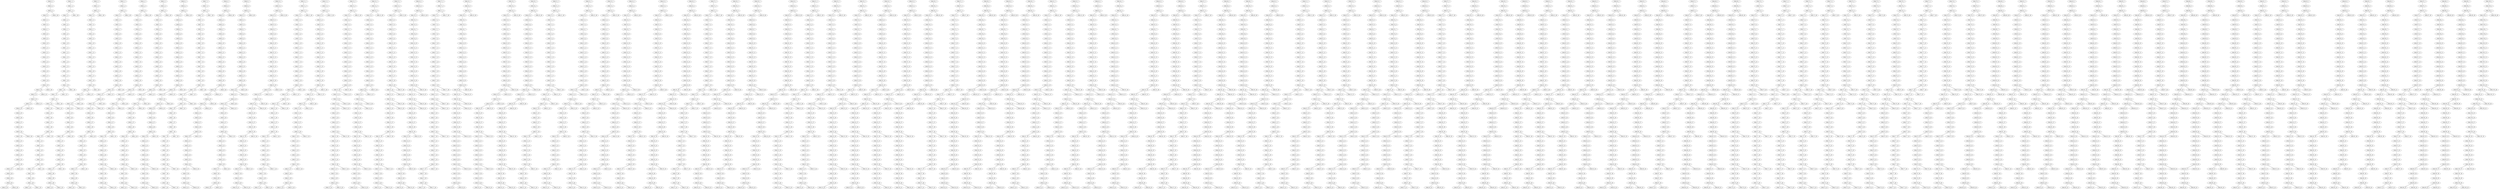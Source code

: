 // Block Chain
graph {
	_Node_0__1
	_Node_0__2
	_Node_0__3
	_Node_0__4
	_Node_0__5
	_Node_0__6
	_Node_0__7
	_Node_0__8
	_Node_0__9
	_Node_0__10
	_Node_0__11
	_Node_0__12
	_Node_0__13
	_Node_0__14
	_Node_0__15
	_Node_0__16
	_Node_0__17
	_Node_0__18
	_Node_0__19
	_Node_0__20
	_Node_0__21
	_Node_0__22
	_Node_0__23
	_Node_0__24
	_Node_0__25
	_Node_0__26
	_Node_0__27
	_Node_0__28
	_Node_0__29
	_Node_0__30
	_Node_0__31
	_Node_0__32
	_Node_0__33
	_Node_0__34
	_Node_0__35
	_Node_0__36
	_Node_0__37
	_Node_0__38
	_Node_0__39
	_Node_0__40
	_Node_0__1 -- _Node_0__2
	_Node_0__2 -- _Node_0__3
	_Node_0__3 -- _Node_0__4
	_Node_0__4 -- _Node_0__5
	_Node_0__5 -- _Node_0__6
	_Node_0__6 -- _Node_0__7
	_Node_0__7 -- _Node_0__8
	_Node_0__8 -- _Node_0__9
	_Node_0__9 -- _Node_0__10
	_Node_0__10 -- _Node_0__11
	_Node_0__11 -- _Node_0__12
	_Node_0__12 -- _Node_0__13
	_Node_0__13 -- _Node_0__14
	_Node_0__14 -- _Node_0__15
	_Node_0__15 -- _Node_0__16
	_Node_0__16 -- _Node_0__17
	_Node_0__17 -- _Node_0__18
	_Node_0__18 -- _Node_0__19
	_Node_0__19 -- _Node_0__20
	_Node_0__20 -- _Node_0__41
	_Node_0__20 -- _Node_0__21
	_Node_0__21 -- _Node_0__22
	_Node_0__22 -- _Node_0__23
	_Node_0__23 -- _Node_0__42
	_Node_0__23 -- _Node_0__24
	_Node_0__24 -- _Node_0__25
	_Node_0__25 -- _Node_0__26
	_Node_0__26 -- _Node_0__27
	_Node_0__27 -- _Node_0__28
	_Node_0__28 -- _Node_0__29
	_Node_0__29 -- _Node_0__30
	_Node_0__30 -- _Node_0__31
	_Node_0__31 -- _Node_0__32
	_Node_0__32 -- _Node_0__33
	_Node_0__33 -- _Node_0__34
	_Node_0__34 -- _Node_0__35
	_Node_0__35 -- _Node_0__36
	_Node_0__36 -- _Node_0__37
	_Node_0__37 -- _Node_0__38
	_Node_0__38 -- _Node_0__39
	_Node_0__39 -- _Node_0__40
	_Node_0__40 -- _Node_0__43
	_Node_0__40 -- _Node_0__44
	_Node_0__36 -- _Node_0__45
	_Node_0__29 -- _Node_0__46
	_Node_0__22 -- _Node_0__47
	_Node_0__19 -- _Node_0__48
	_Node_0__3 -- _Node_0__49
	_Node_1__1
	_Node_1__2
	_Node_1__3
	_Node_1__4
	_Node_1__5
	_Node_1__6
	_Node_1__7
	_Node_1__8
	_Node_1__9
	_Node_1__10
	_Node_1__11
	_Node_1__12
	_Node_1__13
	_Node_1__14
	_Node_1__15
	_Node_1__16
	_Node_1__17
	_Node_1__18
	_Node_1__19
	_Node_1__20
	_Node_1__21
	_Node_1__22
	_Node_1__23
	_Node_1__24
	_Node_1__25
	_Node_1__26
	_Node_1__27
	_Node_1__28
	_Node_1__29
	_Node_1__30
	_Node_1__31
	_Node_1__32
	_Node_1__33
	_Node_1__34
	_Node_1__35
	_Node_1__36
	_Node_1__37
	_Node_1__38
	_Node_1__39
	_Node_1__40
	_Node_1__1 -- _Node_1__2
	_Node_1__2 -- _Node_1__3
	_Node_1__3 -- _Node_1__4
	_Node_1__4 -- _Node_1__5
	_Node_1__5 -- _Node_1__6
	_Node_1__6 -- _Node_1__7
	_Node_1__7 -- _Node_1__8
	_Node_1__8 -- _Node_1__9
	_Node_1__9 -- _Node_1__10
	_Node_1__10 -- _Node_1__11
	_Node_1__11 -- _Node_1__12
	_Node_1__12 -- _Node_1__13
	_Node_1__13 -- _Node_1__14
	_Node_1__14 -- _Node_1__15
	_Node_1__15 -- _Node_1__16
	_Node_1__16 -- _Node_1__17
	_Node_1__17 -- _Node_1__18
	_Node_1__18 -- _Node_1__19
	_Node_1__19 -- _Node_1__20
	_Node_1__20 -- _Node_1__21
	_Node_1__21 -- _Node_1__22
	_Node_1__22 -- _Node_1__23
	_Node_1__23 -- _Node_1__41
	_Node_1__23 -- _Node_1__24
	_Node_1__24 -- _Node_1__25
	_Node_1__25 -- _Node_1__26
	_Node_1__26 -- _Node_1__27
	_Node_1__27 -- _Node_1__28
	_Node_1__28 -- _Node_1__29
	_Node_1__29 -- _Node_1__30
	_Node_1__30 -- _Node_1__31
	_Node_1__31 -- _Node_1__32
	_Node_1__32 -- _Node_1__33
	_Node_1__33 -- _Node_1__34
	_Node_1__34 -- _Node_1__35
	_Node_1__35 -- _Node_1__36
	_Node_1__36 -- _Node_1__37
	_Node_1__37 -- _Node_1__38
	_Node_1__38 -- _Node_1__39
	_Node_1__39 -- _Node_1__40
	_Node_1__40 -- _Node_1__42
	_Node_1__40 -- _Node_1__43
	_Node_1__36 -- _Node_1__44
	_Node_1__29 -- _Node_1__45
	_Node_1__22 -- _Node_1__46
	_Node_1__20 -- _Node_1__47
	_Node_1__19 -- _Node_1__48
	_Node_1__3 -- _Node_1__49
	_Node_2__1
	_Node_2__2
	_Node_2__3
	_Node_2__4
	_Node_2__5
	_Node_2__6
	_Node_2__7
	_Node_2__8
	_Node_2__9
	_Node_2__10
	_Node_2__11
	_Node_2__12
	_Node_2__13
	_Node_2__14
	_Node_2__15
	_Node_2__16
	_Node_2__17
	_Node_2__18
	_Node_2__19
	_Node_2__20
	_Node_2__21
	_Node_2__22
	_Node_2__23
	_Node_2__24
	_Node_2__25
	_Node_2__26
	_Node_2__27
	_Node_2__28
	_Node_2__29
	_Node_2__30
	_Node_2__31
	_Node_2__32
	_Node_2__33
	_Node_2__34
	_Node_2__35
	_Node_2__36
	_Node_2__37
	_Node_2__38
	_Node_2__39
	_Node_2__40
	_Node_2__1 -- _Node_2__2
	_Node_2__2 -- _Node_2__3
	_Node_2__3 -- _Node_2__4
	_Node_2__4 -- _Node_2__5
	_Node_2__5 -- _Node_2__6
	_Node_2__6 -- _Node_2__7
	_Node_2__7 -- _Node_2__8
	_Node_2__8 -- _Node_2__9
	_Node_2__9 -- _Node_2__10
	_Node_2__10 -- _Node_2__11
	_Node_2__11 -- _Node_2__12
	_Node_2__12 -- _Node_2__13
	_Node_2__13 -- _Node_2__14
	_Node_2__14 -- _Node_2__15
	_Node_2__15 -- _Node_2__16
	_Node_2__16 -- _Node_2__17
	_Node_2__17 -- _Node_2__18
	_Node_2__18 -- _Node_2__19
	_Node_2__19 -- _Node_2__20
	_Node_2__20 -- _Node_2__21
	_Node_2__21 -- _Node_2__22
	_Node_2__22 -- _Node_2__23
	_Node_2__23 -- _Node_2__41
	_Node_2__23 -- _Node_2__24
	_Node_2__24 -- _Node_2__25
	_Node_2__25 -- _Node_2__26
	_Node_2__26 -- _Node_2__27
	_Node_2__27 -- _Node_2__28
	_Node_2__28 -- _Node_2__29
	_Node_2__29 -- _Node_2__30
	_Node_2__30 -- _Node_2__31
	_Node_2__31 -- _Node_2__32
	_Node_2__32 -- _Node_2__33
	_Node_2__33 -- _Node_2__34
	_Node_2__34 -- _Node_2__35
	_Node_2__35 -- _Node_2__36
	_Node_2__36 -- _Node_2__37
	_Node_2__37 -- _Node_2__38
	_Node_2__38 -- _Node_2__39
	_Node_2__39 -- _Node_2__40
	_Node_2__40 -- _Node_2__42
	_Node_2__40 -- _Node_2__43
	_Node_2__36 -- _Node_2__44
	_Node_2__29 -- _Node_2__45
	_Node_2__22 -- _Node_2__46
	_Node_2__20 -- _Node_2__47
	_Node_2__19 -- _Node_2__48
	_Node_2__3 -- _Node_2__49
	_Node_3__1
	_Node_3__2
	_Node_3__3
	_Node_3__4
	_Node_3__5
	_Node_3__6
	_Node_3__7
	_Node_3__8
	_Node_3__9
	_Node_3__10
	_Node_3__11
	_Node_3__12
	_Node_3__13
	_Node_3__14
	_Node_3__15
	_Node_3__16
	_Node_3__17
	_Node_3__18
	_Node_3__19
	_Node_3__20
	_Node_3__21
	_Node_3__22
	_Node_3__23
	_Node_3__24
	_Node_3__25
	_Node_3__26
	_Node_3__27
	_Node_3__28
	_Node_3__29
	_Node_3__30
	_Node_3__31
	_Node_3__32
	_Node_3__33
	_Node_3__34
	_Node_3__35
	_Node_3__36
	_Node_3__37
	_Node_3__38
	_Node_3__39
	_Node_3__40
	_Node_3__1 -- _Node_3__2
	_Node_3__2 -- _Node_3__3
	_Node_3__3 -- _Node_3__4
	_Node_3__4 -- _Node_3__5
	_Node_3__5 -- _Node_3__6
	_Node_3__6 -- _Node_3__7
	_Node_3__7 -- _Node_3__8
	_Node_3__8 -- _Node_3__9
	_Node_3__9 -- _Node_3__10
	_Node_3__10 -- _Node_3__11
	_Node_3__11 -- _Node_3__12
	_Node_3__12 -- _Node_3__13
	_Node_3__13 -- _Node_3__14
	_Node_3__14 -- _Node_3__15
	_Node_3__15 -- _Node_3__16
	_Node_3__16 -- _Node_3__17
	_Node_3__17 -- _Node_3__18
	_Node_3__18 -- _Node_3__19
	_Node_3__19 -- _Node_3__20
	_Node_3__20 -- _Node_3__21
	_Node_3__21 -- _Node_3__22
	_Node_3__22 -- _Node_3__23
	_Node_3__23 -- _Node_3__41
	_Node_3__23 -- _Node_3__24
	_Node_3__24 -- _Node_3__25
	_Node_3__25 -- _Node_3__26
	_Node_3__26 -- _Node_3__27
	_Node_3__27 -- _Node_3__28
	_Node_3__28 -- _Node_3__29
	_Node_3__29 -- _Node_3__30
	_Node_3__30 -- _Node_3__31
	_Node_3__31 -- _Node_3__32
	_Node_3__32 -- _Node_3__33
	_Node_3__33 -- _Node_3__34
	_Node_3__34 -- _Node_3__35
	_Node_3__35 -- _Node_3__36
	_Node_3__36 -- _Node_3__37
	_Node_3__37 -- _Node_3__38
	_Node_3__38 -- _Node_3__39
	_Node_3__39 -- _Node_3__40
	_Node_3__40 -- _Node_3__42
	_Node_3__40 -- _Node_3__43
	_Node_3__36 -- _Node_3__44
	_Node_3__29 -- _Node_3__45
	_Node_3__22 -- _Node_3__46
	_Node_3__20 -- _Node_3__47
	_Node_3__19 -- _Node_3__48
	_Node_3__3 -- _Node_3__49
	_Node_4__1
	_Node_4__2
	_Node_4__3
	_Node_4__4
	_Node_4__5
	_Node_4__6
	_Node_4__7
	_Node_4__8
	_Node_4__9
	_Node_4__10
	_Node_4__11
	_Node_4__12
	_Node_4__13
	_Node_4__14
	_Node_4__15
	_Node_4__16
	_Node_4__17
	_Node_4__18
	_Node_4__19
	_Node_4__20
	_Node_4__21
	_Node_4__22
	_Node_4__23
	_Node_4__24
	_Node_4__25
	_Node_4__26
	_Node_4__27
	_Node_4__28
	_Node_4__29
	_Node_4__30
	_Node_4__31
	_Node_4__32
	_Node_4__33
	_Node_4__34
	_Node_4__35
	_Node_4__36
	_Node_4__37
	_Node_4__38
	_Node_4__39
	_Node_4__40
	_Node_4__1 -- _Node_4__2
	_Node_4__2 -- _Node_4__3
	_Node_4__3 -- _Node_4__4
	_Node_4__4 -- _Node_4__5
	_Node_4__5 -- _Node_4__6
	_Node_4__6 -- _Node_4__7
	_Node_4__7 -- _Node_4__8
	_Node_4__8 -- _Node_4__9
	_Node_4__9 -- _Node_4__10
	_Node_4__10 -- _Node_4__11
	_Node_4__11 -- _Node_4__12
	_Node_4__12 -- _Node_4__13
	_Node_4__13 -- _Node_4__14
	_Node_4__14 -- _Node_4__15
	_Node_4__15 -- _Node_4__16
	_Node_4__16 -- _Node_4__17
	_Node_4__17 -- _Node_4__18
	_Node_4__18 -- _Node_4__19
	_Node_4__19 -- _Node_4__20
	_Node_4__20 -- _Node_4__21
	_Node_4__21 -- _Node_4__22
	_Node_4__22 -- _Node_4__23
	_Node_4__23 -- _Node_4__41
	_Node_4__23 -- _Node_4__24
	_Node_4__24 -- _Node_4__25
	_Node_4__25 -- _Node_4__26
	_Node_4__26 -- _Node_4__27
	_Node_4__27 -- _Node_4__28
	_Node_4__28 -- _Node_4__29
	_Node_4__29 -- _Node_4__30
	_Node_4__30 -- _Node_4__31
	_Node_4__31 -- _Node_4__32
	_Node_4__32 -- _Node_4__33
	_Node_4__33 -- _Node_4__34
	_Node_4__34 -- _Node_4__35
	_Node_4__35 -- _Node_4__36
	_Node_4__36 -- _Node_4__37
	_Node_4__37 -- _Node_4__38
	_Node_4__38 -- _Node_4__39
	_Node_4__39 -- _Node_4__40
	_Node_4__40 -- _Node_4__42
	_Node_4__40 -- _Node_4__43
	_Node_4__36 -- _Node_4__44
	_Node_4__29 -- _Node_4__45
	_Node_4__22 -- _Node_4__46
	_Node_4__20 -- _Node_4__47
	_Node_4__19 -- _Node_4__48
	_Node_4__3 -- _Node_4__49
	_Node_5__1
	_Node_5__2
	_Node_5__3
	_Node_5__4
	_Node_5__5
	_Node_5__6
	_Node_5__7
	_Node_5__8
	_Node_5__9
	_Node_5__10
	_Node_5__11
	_Node_5__12
	_Node_5__13
	_Node_5__14
	_Node_5__15
	_Node_5__16
	_Node_5__17
	_Node_5__18
	_Node_5__19
	_Node_5__20
	_Node_5__21
	_Node_5__22
	_Node_5__23
	_Node_5__24
	_Node_5__25
	_Node_5__26
	_Node_5__27
	_Node_5__28
	_Node_5__29
	_Node_5__30
	_Node_5__31
	_Node_5__32
	_Node_5__33
	_Node_5__34
	_Node_5__35
	_Node_5__36
	_Node_5__37
	_Node_5__38
	_Node_5__39
	_Node_5__40
	_Node_5__1 -- _Node_5__2
	_Node_5__2 -- _Node_5__3
	_Node_5__3 -- _Node_5__4
	_Node_5__4 -- _Node_5__5
	_Node_5__5 -- _Node_5__6
	_Node_5__6 -- _Node_5__7
	_Node_5__7 -- _Node_5__8
	_Node_5__8 -- _Node_5__9
	_Node_5__9 -- _Node_5__10
	_Node_5__10 -- _Node_5__11
	_Node_5__11 -- _Node_5__12
	_Node_5__12 -- _Node_5__13
	_Node_5__13 -- _Node_5__14
	_Node_5__14 -- _Node_5__15
	_Node_5__15 -- _Node_5__16
	_Node_5__16 -- _Node_5__17
	_Node_5__17 -- _Node_5__18
	_Node_5__18 -- _Node_5__19
	_Node_5__19 -- _Node_5__20
	_Node_5__20 -- _Node_5__21
	_Node_5__21 -- _Node_5__22
	_Node_5__22 -- _Node_5__23
	_Node_5__23 -- _Node_5__24
	_Node_5__24 -- _Node_5__25
	_Node_5__25 -- _Node_5__26
	_Node_5__26 -- _Node_5__27
	_Node_5__27 -- _Node_5__28
	_Node_5__28 -- _Node_5__29
	_Node_5__29 -- _Node_5__30
	_Node_5__30 -- _Node_5__31
	_Node_5__31 -- _Node_5__32
	_Node_5__32 -- _Node_5__33
	_Node_5__33 -- _Node_5__34
	_Node_5__34 -- _Node_5__35
	_Node_5__35 -- _Node_5__36
	_Node_5__36 -- _Node_5__37
	_Node_5__37 -- _Node_5__38
	_Node_5__38 -- _Node_5__39
	_Node_5__39 -- _Node_5__40
	_Node_5__40 -- _Node_5__41
	_Node_5__40 -- _Node_5__42
	_Node_5__36 -- _Node_5__43
	_Node_5__29 -- _Node_5__44
	_Node_5__23 -- _Node_5__45
	_Node_5__22 -- _Node_5__46
	_Node_5__20 -- _Node_5__47
	_Node_5__19 -- _Node_5__48
	_Node_5__3 -- _Node_5__49
	_Node_6__1
	_Node_6__2
	_Node_6__3
	_Node_6__4
	_Node_6__5
	_Node_6__6
	_Node_6__7
	_Node_6__8
	_Node_6__9
	_Node_6__10
	_Node_6__11
	_Node_6__12
	_Node_6__13
	_Node_6__14
	_Node_6__15
	_Node_6__16
	_Node_6__17
	_Node_6__18
	_Node_6__19
	_Node_6__20
	_Node_6__21
	_Node_6__22
	_Node_6__23
	_Node_6__24
	_Node_6__25
	_Node_6__26
	_Node_6__27
	_Node_6__28
	_Node_6__29
	_Node_6__30
	_Node_6__31
	_Node_6__32
	_Node_6__33
	_Node_6__34
	_Node_6__35
	_Node_6__36
	_Node_6__37
	_Node_6__38
	_Node_6__39
	_Node_6__40
	_Node_6__1 -- _Node_6__2
	_Node_6__2 -- _Node_6__3
	_Node_6__3 -- _Node_6__4
	_Node_6__4 -- _Node_6__5
	_Node_6__5 -- _Node_6__6
	_Node_6__6 -- _Node_6__7
	_Node_6__7 -- _Node_6__8
	_Node_6__8 -- _Node_6__9
	_Node_6__9 -- _Node_6__10
	_Node_6__10 -- _Node_6__11
	_Node_6__11 -- _Node_6__12
	_Node_6__12 -- _Node_6__13
	_Node_6__13 -- _Node_6__14
	_Node_6__14 -- _Node_6__15
	_Node_6__15 -- _Node_6__16
	_Node_6__16 -- _Node_6__17
	_Node_6__17 -- _Node_6__18
	_Node_6__18 -- _Node_6__19
	_Node_6__19 -- _Node_6__20
	_Node_6__20 -- _Node_6__21
	_Node_6__21 -- _Node_6__22
	_Node_6__22 -- _Node_6__23
	_Node_6__23 -- _Node_6__41
	_Node_6__23 -- _Node_6__24
	_Node_6__24 -- _Node_6__25
	_Node_6__25 -- _Node_6__26
	_Node_6__26 -- _Node_6__27
	_Node_6__27 -- _Node_6__28
	_Node_6__28 -- _Node_6__29
	_Node_6__29 -- _Node_6__30
	_Node_6__30 -- _Node_6__31
	_Node_6__31 -- _Node_6__32
	_Node_6__32 -- _Node_6__33
	_Node_6__33 -- _Node_6__34
	_Node_6__34 -- _Node_6__35
	_Node_6__35 -- _Node_6__36
	_Node_6__36 -- _Node_6__37
	_Node_6__37 -- _Node_6__38
	_Node_6__38 -- _Node_6__39
	_Node_6__39 -- _Node_6__40
	_Node_6__40 -- _Node_6__42
	_Node_6__40 -- _Node_6__43
	_Node_6__36 -- _Node_6__44
	_Node_6__29 -- _Node_6__45
	_Node_6__22 -- _Node_6__46
	_Node_6__20 -- _Node_6__47
	_Node_6__19 -- _Node_6__48
	_Node_6__3 -- _Node_6__49
	_Node_7__1
	_Node_7__2
	_Node_7__3
	_Node_7__4
	_Node_7__5
	_Node_7__6
	_Node_7__7
	_Node_7__8
	_Node_7__9
	_Node_7__10
	_Node_7__11
	_Node_7__12
	_Node_7__13
	_Node_7__14
	_Node_7__15
	_Node_7__16
	_Node_7__17
	_Node_7__18
	_Node_7__19
	_Node_7__20
	_Node_7__21
	_Node_7__22
	_Node_7__23
	_Node_7__24
	_Node_7__25
	_Node_7__26
	_Node_7__27
	_Node_7__28
	_Node_7__29
	_Node_7__30
	_Node_7__31
	_Node_7__32
	_Node_7__33
	_Node_7__34
	_Node_7__35
	_Node_7__36
	_Node_7__37
	_Node_7__38
	_Node_7__39
	_Node_7__40
	_Node_7__1 -- _Node_7__2
	_Node_7__2 -- _Node_7__3
	_Node_7__3 -- _Node_7__4
	_Node_7__4 -- _Node_7__5
	_Node_7__5 -- _Node_7__6
	_Node_7__6 -- _Node_7__7
	_Node_7__7 -- _Node_7__8
	_Node_7__8 -- _Node_7__9
	_Node_7__9 -- _Node_7__10
	_Node_7__10 -- _Node_7__11
	_Node_7__11 -- _Node_7__12
	_Node_7__12 -- _Node_7__13
	_Node_7__13 -- _Node_7__14
	_Node_7__14 -- _Node_7__15
	_Node_7__15 -- _Node_7__16
	_Node_7__16 -- _Node_7__17
	_Node_7__17 -- _Node_7__18
	_Node_7__18 -- _Node_7__19
	_Node_7__19 -- _Node_7__20
	_Node_7__20 -- _Node_7__21
	_Node_7__21 -- _Node_7__22
	_Node_7__22 -- _Node_7__23
	_Node_7__23 -- _Node_7__41
	_Node_7__23 -- _Node_7__24
	_Node_7__24 -- _Node_7__25
	_Node_7__25 -- _Node_7__26
	_Node_7__26 -- _Node_7__27
	_Node_7__27 -- _Node_7__28
	_Node_7__28 -- _Node_7__29
	_Node_7__29 -- _Node_7__30
	_Node_7__30 -- _Node_7__31
	_Node_7__31 -- _Node_7__32
	_Node_7__32 -- _Node_7__33
	_Node_7__33 -- _Node_7__34
	_Node_7__34 -- _Node_7__35
	_Node_7__35 -- _Node_7__36
	_Node_7__36 -- _Node_7__37
	_Node_7__37 -- _Node_7__38
	_Node_7__38 -- _Node_7__39
	_Node_7__39 -- _Node_7__40
	_Node_7__40 -- _Node_7__42
	_Node_7__40 -- _Node_7__43
	_Node_7__36 -- _Node_7__44
	_Node_7__29 -- _Node_7__45
	_Node_7__22 -- _Node_7__46
	_Node_7__20 -- _Node_7__47
	_Node_7__19 -- _Node_7__48
	_Node_7__3 -- _Node_7__49
	_Node_8__1
	_Node_8__2
	_Node_8__3
	_Node_8__4
	_Node_8__5
	_Node_8__6
	_Node_8__7
	_Node_8__8
	_Node_8__9
	_Node_8__10
	_Node_8__11
	_Node_8__12
	_Node_8__13
	_Node_8__14
	_Node_8__15
	_Node_8__16
	_Node_8__17
	_Node_8__18
	_Node_8__19
	_Node_8__20
	_Node_8__21
	_Node_8__22
	_Node_8__23
	_Node_8__24
	_Node_8__25
	_Node_8__26
	_Node_8__27
	_Node_8__28
	_Node_8__29
	_Node_8__30
	_Node_8__31
	_Node_8__32
	_Node_8__33
	_Node_8__34
	_Node_8__35
	_Node_8__36
	_Node_8__37
	_Node_8__38
	_Node_8__39
	_Node_8__40
	_Node_8__1 -- _Node_8__2
	_Node_8__2 -- _Node_8__3
	_Node_8__3 -- _Node_8__4
	_Node_8__4 -- _Node_8__5
	_Node_8__5 -- _Node_8__6
	_Node_8__6 -- _Node_8__7
	_Node_8__7 -- _Node_8__8
	_Node_8__8 -- _Node_8__9
	_Node_8__9 -- _Node_8__10
	_Node_8__10 -- _Node_8__11
	_Node_8__11 -- _Node_8__12
	_Node_8__12 -- _Node_8__13
	_Node_8__13 -- _Node_8__14
	_Node_8__14 -- _Node_8__15
	_Node_8__15 -- _Node_8__16
	_Node_8__16 -- _Node_8__17
	_Node_8__17 -- _Node_8__18
	_Node_8__18 -- _Node_8__19
	_Node_8__19 -- _Node_8__20
	_Node_8__20 -- _Node_8__21
	_Node_8__21 -- _Node_8__22
	_Node_8__22 -- _Node_8__23
	_Node_8__23 -- _Node_8__41
	_Node_8__23 -- _Node_8__24
	_Node_8__24 -- _Node_8__25
	_Node_8__25 -- _Node_8__26
	_Node_8__26 -- _Node_8__27
	_Node_8__27 -- _Node_8__28
	_Node_8__28 -- _Node_8__29
	_Node_8__29 -- _Node_8__30
	_Node_8__30 -- _Node_8__31
	_Node_8__31 -- _Node_8__32
	_Node_8__32 -- _Node_8__33
	_Node_8__33 -- _Node_8__34
	_Node_8__34 -- _Node_8__35
	_Node_8__35 -- _Node_8__36
	_Node_8__36 -- _Node_8__37
	_Node_8__37 -- _Node_8__38
	_Node_8__38 -- _Node_8__39
	_Node_8__39 -- _Node_8__40
	_Node_8__40 -- _Node_8__42
	_Node_8__40 -- _Node_8__43
	_Node_8__36 -- _Node_8__44
	_Node_8__29 -- _Node_8__45
	_Node_8__22 -- _Node_8__46
	_Node_8__20 -- _Node_8__47
	_Node_8__19 -- _Node_8__48
	_Node_8__3 -- _Node_8__49
	_Node_9__1
	_Node_9__2
	_Node_9__3
	_Node_9__4
	_Node_9__5
	_Node_9__6
	_Node_9__7
	_Node_9__8
	_Node_9__9
	_Node_9__10
	_Node_9__11
	_Node_9__12
	_Node_9__13
	_Node_9__14
	_Node_9__15
	_Node_9__16
	_Node_9__17
	_Node_9__18
	_Node_9__19
	_Node_9__20
	_Node_9__21
	_Node_9__22
	_Node_9__23
	_Node_9__24
	_Node_9__25
	_Node_9__26
	_Node_9__27
	_Node_9__28
	_Node_9__29
	_Node_9__30
	_Node_9__31
	_Node_9__32
	_Node_9__33
	_Node_9__34
	_Node_9__35
	_Node_9__36
	_Node_9__37
	_Node_9__38
	_Node_9__39
	_Node_9__40
	_Node_9__1 -- _Node_9__2
	_Node_9__2 -- _Node_9__3
	_Node_9__3 -- _Node_9__4
	_Node_9__4 -- _Node_9__5
	_Node_9__5 -- _Node_9__6
	_Node_9__6 -- _Node_9__7
	_Node_9__7 -- _Node_9__8
	_Node_9__8 -- _Node_9__9
	_Node_9__9 -- _Node_9__10
	_Node_9__10 -- _Node_9__11
	_Node_9__11 -- _Node_9__12
	_Node_9__12 -- _Node_9__13
	_Node_9__13 -- _Node_9__14
	_Node_9__14 -- _Node_9__15
	_Node_9__15 -- _Node_9__16
	_Node_9__16 -- _Node_9__17
	_Node_9__17 -- _Node_9__18
	_Node_9__18 -- _Node_9__19
	_Node_9__19 -- _Node_9__20
	_Node_9__20 -- _Node_9__21
	_Node_9__21 -- _Node_9__22
	_Node_9__22 -- _Node_9__23
	_Node_9__23 -- _Node_9__41
	_Node_9__23 -- _Node_9__24
	_Node_9__24 -- _Node_9__25
	_Node_9__25 -- _Node_9__26
	_Node_9__26 -- _Node_9__27
	_Node_9__27 -- _Node_9__28
	_Node_9__28 -- _Node_9__29
	_Node_9__29 -- _Node_9__30
	_Node_9__30 -- _Node_9__31
	_Node_9__31 -- _Node_9__32
	_Node_9__32 -- _Node_9__33
	_Node_9__33 -- _Node_9__34
	_Node_9__34 -- _Node_9__35
	_Node_9__35 -- _Node_9__36
	_Node_9__36 -- _Node_9__37
	_Node_9__37 -- _Node_9__38
	_Node_9__38 -- _Node_9__39
	_Node_9__39 -- _Node_9__40
	_Node_9__40 -- _Node_9__42
	_Node_9__40 -- _Node_9__43
	_Node_9__36 -- _Node_9__44
	_Node_9__29 -- _Node_9__45
	_Node_9__22 -- _Node_9__46
	_Node_9__20 -- _Node_9__47
	_Node_9__19 -- _Node_9__48
	_Node_9__3 -- _Node_9__49
	_Node_10__1
	_Node_10__2
	_Node_10__3
	_Node_10__4
	_Node_10__5
	_Node_10__6
	_Node_10__7
	_Node_10__8
	_Node_10__9
	_Node_10__10
	_Node_10__11
	_Node_10__12
	_Node_10__13
	_Node_10__14
	_Node_10__15
	_Node_10__16
	_Node_10__17
	_Node_10__18
	_Node_10__19
	_Node_10__20
	_Node_10__21
	_Node_10__22
	_Node_10__23
	_Node_10__24
	_Node_10__25
	_Node_10__26
	_Node_10__27
	_Node_10__28
	_Node_10__29
	_Node_10__30
	_Node_10__31
	_Node_10__32
	_Node_10__33
	_Node_10__34
	_Node_10__35
	_Node_10__36
	_Node_10__37
	_Node_10__38
	_Node_10__39
	_Node_10__40
	_Node_10__1 -- _Node_10__2
	_Node_10__2 -- _Node_10__3
	_Node_10__3 -- _Node_10__4
	_Node_10__4 -- _Node_10__5
	_Node_10__5 -- _Node_10__6
	_Node_10__6 -- _Node_10__7
	_Node_10__7 -- _Node_10__8
	_Node_10__8 -- _Node_10__9
	_Node_10__9 -- _Node_10__10
	_Node_10__10 -- _Node_10__11
	_Node_10__11 -- _Node_10__12
	_Node_10__12 -- _Node_10__13
	_Node_10__13 -- _Node_10__14
	_Node_10__14 -- _Node_10__15
	_Node_10__15 -- _Node_10__16
	_Node_10__16 -- _Node_10__17
	_Node_10__17 -- _Node_10__18
	_Node_10__18 -- _Node_10__19
	_Node_10__19 -- _Node_10__20
	_Node_10__20 -- _Node_10__21
	_Node_10__21 -- _Node_10__22
	_Node_10__22 -- _Node_10__23
	_Node_10__23 -- _Node_10__24
	_Node_10__24 -- _Node_10__25
	_Node_10__25 -- _Node_10__26
	_Node_10__26 -- _Node_10__27
	_Node_10__27 -- _Node_10__28
	_Node_10__28 -- _Node_10__29
	_Node_10__29 -- _Node_10__30
	_Node_10__30 -- _Node_10__31
	_Node_10__31 -- _Node_10__32
	_Node_10__32 -- _Node_10__33
	_Node_10__33 -- _Node_10__34
	_Node_10__34 -- _Node_10__35
	_Node_10__35 -- _Node_10__36
	_Node_10__36 -- _Node_10__37
	_Node_10__37 -- _Node_10__38
	_Node_10__38 -- _Node_10__39
	_Node_10__39 -- _Node_10__40
	_Node_10__40 -- _Node_10__41
	_Node_10__40 -- _Node_10__42
	_Node_10__36 -- _Node_10__43
	_Node_10__29 -- _Node_10__44
	_Node_10__23 -- _Node_10__45
	_Node_10__22 -- _Node_10__46
	_Node_10__20 -- _Node_10__47
	_Node_10__19 -- _Node_10__48
	_Node_10__3 -- _Node_10__49
	_Node_11__1
	_Node_11__2
	_Node_11__3
	_Node_11__4
	_Node_11__5
	_Node_11__6
	_Node_11__7
	_Node_11__8
	_Node_11__9
	_Node_11__10
	_Node_11__11
	_Node_11__12
	_Node_11__13
	_Node_11__14
	_Node_11__15
	_Node_11__16
	_Node_11__17
	_Node_11__18
	_Node_11__19
	_Node_11__20
	_Node_11__21
	_Node_11__22
	_Node_11__23
	_Node_11__24
	_Node_11__25
	_Node_11__26
	_Node_11__27
	_Node_11__28
	_Node_11__29
	_Node_11__30
	_Node_11__31
	_Node_11__32
	_Node_11__33
	_Node_11__34
	_Node_11__35
	_Node_11__36
	_Node_11__37
	_Node_11__38
	_Node_11__39
	_Node_11__40
	_Node_11__1 -- _Node_11__2
	_Node_11__2 -- _Node_11__3
	_Node_11__3 -- _Node_11__4
	_Node_11__4 -- _Node_11__5
	_Node_11__5 -- _Node_11__6
	_Node_11__6 -- _Node_11__7
	_Node_11__7 -- _Node_11__8
	_Node_11__8 -- _Node_11__9
	_Node_11__9 -- _Node_11__10
	_Node_11__10 -- _Node_11__11
	_Node_11__11 -- _Node_11__12
	_Node_11__12 -- _Node_11__13
	_Node_11__13 -- _Node_11__14
	_Node_11__14 -- _Node_11__15
	_Node_11__15 -- _Node_11__16
	_Node_11__16 -- _Node_11__17
	_Node_11__17 -- _Node_11__18
	_Node_11__18 -- _Node_11__19
	_Node_11__19 -- _Node_11__20
	_Node_11__20 -- _Node_11__21
	_Node_11__21 -- _Node_11__22
	_Node_11__22 -- _Node_11__23
	_Node_11__23 -- _Node_11__24
	_Node_11__24 -- _Node_11__25
	_Node_11__25 -- _Node_11__26
	_Node_11__26 -- _Node_11__27
	_Node_11__27 -- _Node_11__28
	_Node_11__28 -- _Node_11__29
	_Node_11__29 -- _Node_11__30
	_Node_11__30 -- _Node_11__31
	_Node_11__31 -- _Node_11__32
	_Node_11__32 -- _Node_11__33
	_Node_11__33 -- _Node_11__34
	_Node_11__34 -- _Node_11__35
	_Node_11__35 -- _Node_11__36
	_Node_11__36 -- _Node_11__37
	_Node_11__37 -- _Node_11__38
	_Node_11__38 -- _Node_11__39
	_Node_11__39 -- _Node_11__40
	_Node_11__40 -- _Node_11__41
	_Node_11__40 -- _Node_11__42
	_Node_11__36 -- _Node_11__43
	_Node_11__29 -- _Node_11__44
	_Node_11__23 -- _Node_11__45
	_Node_11__22 -- _Node_11__46
	_Node_11__20 -- _Node_11__47
	_Node_11__19 -- _Node_11__48
	_Node_11__3 -- _Node_11__49
	_Node_12__1
	_Node_12__2
	_Node_12__3
	_Node_12__4
	_Node_12__5
	_Node_12__6
	_Node_12__7
	_Node_12__8
	_Node_12__9
	_Node_12__10
	_Node_12__11
	_Node_12__12
	_Node_12__13
	_Node_12__14
	_Node_12__15
	_Node_12__16
	_Node_12__17
	_Node_12__18
	_Node_12__19
	_Node_12__20
	_Node_12__21
	_Node_12__22
	_Node_12__23
	_Node_12__24
	_Node_12__25
	_Node_12__26
	_Node_12__27
	_Node_12__28
	_Node_12__29
	_Node_12__30
	_Node_12__31
	_Node_12__32
	_Node_12__33
	_Node_12__34
	_Node_12__35
	_Node_12__36
	_Node_12__37
	_Node_12__38
	_Node_12__39
	_Node_12__40
	_Node_12__1 -- _Node_12__2
	_Node_12__2 -- _Node_12__3
	_Node_12__3 -- _Node_12__4
	_Node_12__4 -- _Node_12__5
	_Node_12__5 -- _Node_12__6
	_Node_12__6 -- _Node_12__7
	_Node_12__7 -- _Node_12__8
	_Node_12__8 -- _Node_12__9
	_Node_12__9 -- _Node_12__10
	_Node_12__10 -- _Node_12__11
	_Node_12__11 -- _Node_12__12
	_Node_12__12 -- _Node_12__13
	_Node_12__13 -- _Node_12__14
	_Node_12__14 -- _Node_12__15
	_Node_12__15 -- _Node_12__16
	_Node_12__16 -- _Node_12__17
	_Node_12__17 -- _Node_12__18
	_Node_12__18 -- _Node_12__19
	_Node_12__19 -- _Node_12__20
	_Node_12__20 -- _Node_12__21
	_Node_12__21 -- _Node_12__22
	_Node_12__22 -- _Node_12__23
	_Node_12__23 -- _Node_12__41
	_Node_12__23 -- _Node_12__24
	_Node_12__24 -- _Node_12__25
	_Node_12__25 -- _Node_12__26
	_Node_12__26 -- _Node_12__27
	_Node_12__27 -- _Node_12__28
	_Node_12__28 -- _Node_12__29
	_Node_12__29 -- _Node_12__30
	_Node_12__30 -- _Node_12__31
	_Node_12__31 -- _Node_12__32
	_Node_12__32 -- _Node_12__33
	_Node_12__33 -- _Node_12__34
	_Node_12__34 -- _Node_12__35
	_Node_12__35 -- _Node_12__36
	_Node_12__36 -- _Node_12__37
	_Node_12__37 -- _Node_12__38
	_Node_12__38 -- _Node_12__39
	_Node_12__39 -- _Node_12__40
	_Node_12__40 -- _Node_12__42
	_Node_12__40 -- _Node_12__43
	_Node_12__36 -- _Node_12__44
	_Node_12__29 -- _Node_12__45
	_Node_12__22 -- _Node_12__46
	_Node_12__20 -- _Node_12__47
	_Node_12__19 -- _Node_12__48
	_Node_12__3 -- _Node_12__49
	_Node_13__1
	_Node_13__2
	_Node_13__3
	_Node_13__4
	_Node_13__5
	_Node_13__6
	_Node_13__7
	_Node_13__8
	_Node_13__9
	_Node_13__10
	_Node_13__11
	_Node_13__12
	_Node_13__13
	_Node_13__14
	_Node_13__15
	_Node_13__16
	_Node_13__17
	_Node_13__18
	_Node_13__19
	_Node_13__20
	_Node_13__21
	_Node_13__22
	_Node_13__23
	_Node_13__24
	_Node_13__25
	_Node_13__26
	_Node_13__27
	_Node_13__28
	_Node_13__29
	_Node_13__30
	_Node_13__31
	_Node_13__32
	_Node_13__33
	_Node_13__34
	_Node_13__35
	_Node_13__36
	_Node_13__37
	_Node_13__38
	_Node_13__39
	_Node_13__40
	_Node_13__1 -- _Node_13__2
	_Node_13__2 -- _Node_13__3
	_Node_13__3 -- _Node_13__4
	_Node_13__4 -- _Node_13__5
	_Node_13__5 -- _Node_13__6
	_Node_13__6 -- _Node_13__7
	_Node_13__7 -- _Node_13__8
	_Node_13__8 -- _Node_13__9
	_Node_13__9 -- _Node_13__10
	_Node_13__10 -- _Node_13__11
	_Node_13__11 -- _Node_13__12
	_Node_13__12 -- _Node_13__13
	_Node_13__13 -- _Node_13__14
	_Node_13__14 -- _Node_13__15
	_Node_13__15 -- _Node_13__16
	_Node_13__16 -- _Node_13__17
	_Node_13__17 -- _Node_13__18
	_Node_13__18 -- _Node_13__19
	_Node_13__19 -- _Node_13__20
	_Node_13__20 -- _Node_13__21
	_Node_13__21 -- _Node_13__22
	_Node_13__22 -- _Node_13__23
	_Node_13__23 -- _Node_13__41
	_Node_13__23 -- _Node_13__24
	_Node_13__24 -- _Node_13__25
	_Node_13__25 -- _Node_13__26
	_Node_13__26 -- _Node_13__27
	_Node_13__27 -- _Node_13__28
	_Node_13__28 -- _Node_13__29
	_Node_13__29 -- _Node_13__30
	_Node_13__30 -- _Node_13__31
	_Node_13__31 -- _Node_13__32
	_Node_13__32 -- _Node_13__33
	_Node_13__33 -- _Node_13__34
	_Node_13__34 -- _Node_13__35
	_Node_13__35 -- _Node_13__36
	_Node_13__36 -- _Node_13__37
	_Node_13__37 -- _Node_13__38
	_Node_13__38 -- _Node_13__39
	_Node_13__39 -- _Node_13__40
	_Node_13__40 -- _Node_13__42
	_Node_13__40 -- _Node_13__43
	_Node_13__36 -- _Node_13__44
	_Node_13__29 -- _Node_13__45
	_Node_13__22 -- _Node_13__46
	_Node_13__20 -- _Node_13__47
	_Node_13__19 -- _Node_13__48
	_Node_13__3 -- _Node_13__49
	_Node_14__1
	_Node_14__2
	_Node_14__3
	_Node_14__4
	_Node_14__5
	_Node_14__6
	_Node_14__7
	_Node_14__8
	_Node_14__9
	_Node_14__10
	_Node_14__11
	_Node_14__12
	_Node_14__13
	_Node_14__14
	_Node_14__15
	_Node_14__16
	_Node_14__17
	_Node_14__18
	_Node_14__19
	_Node_14__20
	_Node_14__21
	_Node_14__22
	_Node_14__23
	_Node_14__24
	_Node_14__25
	_Node_14__26
	_Node_14__27
	_Node_14__28
	_Node_14__29
	_Node_14__30
	_Node_14__31
	_Node_14__32
	_Node_14__33
	_Node_14__34
	_Node_14__35
	_Node_14__36
	_Node_14__37
	_Node_14__38
	_Node_14__39
	_Node_14__40
	_Node_14__1 -- _Node_14__2
	_Node_14__2 -- _Node_14__3
	_Node_14__3 -- _Node_14__4
	_Node_14__4 -- _Node_14__5
	_Node_14__5 -- _Node_14__6
	_Node_14__6 -- _Node_14__7
	_Node_14__7 -- _Node_14__8
	_Node_14__8 -- _Node_14__9
	_Node_14__9 -- _Node_14__10
	_Node_14__10 -- _Node_14__11
	_Node_14__11 -- _Node_14__12
	_Node_14__12 -- _Node_14__13
	_Node_14__13 -- _Node_14__14
	_Node_14__14 -- _Node_14__15
	_Node_14__15 -- _Node_14__16
	_Node_14__16 -- _Node_14__17
	_Node_14__17 -- _Node_14__18
	_Node_14__18 -- _Node_14__19
	_Node_14__19 -- _Node_14__20
	_Node_14__20 -- _Node_14__21
	_Node_14__21 -- _Node_14__22
	_Node_14__22 -- _Node_14__23
	_Node_14__23 -- _Node_14__41
	_Node_14__23 -- _Node_14__24
	_Node_14__24 -- _Node_14__25
	_Node_14__25 -- _Node_14__26
	_Node_14__26 -- _Node_14__27
	_Node_14__27 -- _Node_14__28
	_Node_14__28 -- _Node_14__29
	_Node_14__29 -- _Node_14__30
	_Node_14__30 -- _Node_14__31
	_Node_14__31 -- _Node_14__32
	_Node_14__32 -- _Node_14__33
	_Node_14__33 -- _Node_14__34
	_Node_14__34 -- _Node_14__35
	_Node_14__35 -- _Node_14__36
	_Node_14__36 -- _Node_14__37
	_Node_14__37 -- _Node_14__38
	_Node_14__38 -- _Node_14__39
	_Node_14__39 -- _Node_14__40
	_Node_14__40 -- _Node_14__42
	_Node_14__40 -- _Node_14__43
	_Node_14__36 -- _Node_14__44
	_Node_14__29 -- _Node_14__45
	_Node_14__22 -- _Node_14__46
	_Node_14__20 -- _Node_14__47
	_Node_14__19 -- _Node_14__48
	_Node_14__3 -- _Node_14__49
	_Node_15__1
	_Node_15__2
	_Node_15__3
	_Node_15__4
	_Node_15__5
	_Node_15__6
	_Node_15__7
	_Node_15__8
	_Node_15__9
	_Node_15__10
	_Node_15__11
	_Node_15__12
	_Node_15__13
	_Node_15__14
	_Node_15__15
	_Node_15__16
	_Node_15__17
	_Node_15__18
	_Node_15__19
	_Node_15__20
	_Node_15__21
	_Node_15__22
	_Node_15__23
	_Node_15__24
	_Node_15__25
	_Node_15__26
	_Node_15__27
	_Node_15__28
	_Node_15__29
	_Node_15__30
	_Node_15__31
	_Node_15__32
	_Node_15__33
	_Node_15__34
	_Node_15__35
	_Node_15__36
	_Node_15__37
	_Node_15__38
	_Node_15__39
	_Node_15__40
	_Node_15__1 -- _Node_15__2
	_Node_15__2 -- _Node_15__3
	_Node_15__3 -- _Node_15__4
	_Node_15__4 -- _Node_15__5
	_Node_15__5 -- _Node_15__6
	_Node_15__6 -- _Node_15__7
	_Node_15__7 -- _Node_15__8
	_Node_15__8 -- _Node_15__9
	_Node_15__9 -- _Node_15__10
	_Node_15__10 -- _Node_15__11
	_Node_15__11 -- _Node_15__12
	_Node_15__12 -- _Node_15__13
	_Node_15__13 -- _Node_15__14
	_Node_15__14 -- _Node_15__15
	_Node_15__15 -- _Node_15__16
	_Node_15__16 -- _Node_15__17
	_Node_15__17 -- _Node_15__18
	_Node_15__18 -- _Node_15__19
	_Node_15__19 -- _Node_15__20
	_Node_15__20 -- _Node_15__21
	_Node_15__21 -- _Node_15__22
	_Node_15__22 -- _Node_15__23
	_Node_15__23 -- _Node_15__24
	_Node_15__24 -- _Node_15__25
	_Node_15__25 -- _Node_15__26
	_Node_15__26 -- _Node_15__27
	_Node_15__27 -- _Node_15__28
	_Node_15__28 -- _Node_15__29
	_Node_15__29 -- _Node_15__30
	_Node_15__30 -- _Node_15__31
	_Node_15__31 -- _Node_15__32
	_Node_15__32 -- _Node_15__33
	_Node_15__33 -- _Node_15__34
	_Node_15__34 -- _Node_15__35
	_Node_15__35 -- _Node_15__36
	_Node_15__36 -- _Node_15__37
	_Node_15__37 -- _Node_15__38
	_Node_15__38 -- _Node_15__39
	_Node_15__39 -- _Node_15__40
	_Node_15__40 -- _Node_15__41
	_Node_15__40 -- _Node_15__42
	_Node_15__36 -- _Node_15__43
	_Node_15__29 -- _Node_15__44
	_Node_15__23 -- _Node_15__45
	_Node_15__22 -- _Node_15__46
	_Node_15__20 -- _Node_15__47
	_Node_15__19 -- _Node_15__48
	_Node_15__3 -- _Node_15__49
	_Node_16__1
	_Node_16__2
	_Node_16__3
	_Node_16__4
	_Node_16__5
	_Node_16__6
	_Node_16__7
	_Node_16__8
	_Node_16__9
	_Node_16__10
	_Node_16__11
	_Node_16__12
	_Node_16__13
	_Node_16__14
	_Node_16__15
	_Node_16__16
	_Node_16__17
	_Node_16__18
	_Node_16__19
	_Node_16__20
	_Node_16__21
	_Node_16__22
	_Node_16__23
	_Node_16__24
	_Node_16__25
	_Node_16__26
	_Node_16__27
	_Node_16__28
	_Node_16__29
	_Node_16__30
	_Node_16__31
	_Node_16__32
	_Node_16__33
	_Node_16__34
	_Node_16__35
	_Node_16__36
	_Node_16__37
	_Node_16__38
	_Node_16__39
	_Node_16__40
	_Node_16__1 -- _Node_16__2
	_Node_16__2 -- _Node_16__3
	_Node_16__3 -- _Node_16__4
	_Node_16__4 -- _Node_16__5
	_Node_16__5 -- _Node_16__6
	_Node_16__6 -- _Node_16__7
	_Node_16__7 -- _Node_16__8
	_Node_16__8 -- _Node_16__9
	_Node_16__9 -- _Node_16__10
	_Node_16__10 -- _Node_16__11
	_Node_16__11 -- _Node_16__12
	_Node_16__12 -- _Node_16__13
	_Node_16__13 -- _Node_16__14
	_Node_16__14 -- _Node_16__15
	_Node_16__15 -- _Node_16__16
	_Node_16__16 -- _Node_16__17
	_Node_16__17 -- _Node_16__18
	_Node_16__18 -- _Node_16__19
	_Node_16__19 -- _Node_16__20
	_Node_16__20 -- _Node_16__21
	_Node_16__21 -- _Node_16__22
	_Node_16__22 -- _Node_16__23
	_Node_16__23 -- _Node_16__41
	_Node_16__23 -- _Node_16__24
	_Node_16__24 -- _Node_16__25
	_Node_16__25 -- _Node_16__26
	_Node_16__26 -- _Node_16__27
	_Node_16__27 -- _Node_16__28
	_Node_16__28 -- _Node_16__29
	_Node_16__29 -- _Node_16__30
	_Node_16__30 -- _Node_16__31
	_Node_16__31 -- _Node_16__32
	_Node_16__32 -- _Node_16__33
	_Node_16__33 -- _Node_16__34
	_Node_16__34 -- _Node_16__35
	_Node_16__35 -- _Node_16__36
	_Node_16__36 -- _Node_16__37
	_Node_16__37 -- _Node_16__38
	_Node_16__38 -- _Node_16__39
	_Node_16__39 -- _Node_16__40
	_Node_16__40 -- _Node_16__42
	_Node_16__40 -- _Node_16__43
	_Node_16__36 -- _Node_16__44
	_Node_16__29 -- _Node_16__45
	_Node_16__22 -- _Node_16__46
	_Node_16__20 -- _Node_16__47
	_Node_16__19 -- _Node_16__48
	_Node_16__3 -- _Node_16__49
	_Node_17__1
	_Node_17__2
	_Node_17__3
	_Node_17__4
	_Node_17__5
	_Node_17__6
	_Node_17__7
	_Node_17__8
	_Node_17__9
	_Node_17__10
	_Node_17__11
	_Node_17__12
	_Node_17__13
	_Node_17__14
	_Node_17__15
	_Node_17__16
	_Node_17__17
	_Node_17__18
	_Node_17__19
	_Node_17__20
	_Node_17__21
	_Node_17__22
	_Node_17__23
	_Node_17__24
	_Node_17__25
	_Node_17__26
	_Node_17__27
	_Node_17__28
	_Node_17__29
	_Node_17__30
	_Node_17__31
	_Node_17__32
	_Node_17__33
	_Node_17__34
	_Node_17__35
	_Node_17__36
	_Node_17__37
	_Node_17__38
	_Node_17__39
	_Node_17__40
	_Node_17__1 -- _Node_17__2
	_Node_17__2 -- _Node_17__3
	_Node_17__3 -- _Node_17__4
	_Node_17__4 -- _Node_17__5
	_Node_17__5 -- _Node_17__6
	_Node_17__6 -- _Node_17__7
	_Node_17__7 -- _Node_17__8
	_Node_17__8 -- _Node_17__9
	_Node_17__9 -- _Node_17__10
	_Node_17__10 -- _Node_17__11
	_Node_17__11 -- _Node_17__12
	_Node_17__12 -- _Node_17__13
	_Node_17__13 -- _Node_17__14
	_Node_17__14 -- _Node_17__15
	_Node_17__15 -- _Node_17__16
	_Node_17__16 -- _Node_17__17
	_Node_17__17 -- _Node_17__18
	_Node_17__18 -- _Node_17__19
	_Node_17__19 -- _Node_17__20
	_Node_17__20 -- _Node_17__21
	_Node_17__21 -- _Node_17__22
	_Node_17__22 -- _Node_17__23
	_Node_17__23 -- _Node_17__41
	_Node_17__23 -- _Node_17__24
	_Node_17__24 -- _Node_17__25
	_Node_17__25 -- _Node_17__26
	_Node_17__26 -- _Node_17__27
	_Node_17__27 -- _Node_17__28
	_Node_17__28 -- _Node_17__29
	_Node_17__29 -- _Node_17__42
	_Node_17__29 -- _Node_17__30
	_Node_17__30 -- _Node_17__31
	_Node_17__31 -- _Node_17__32
	_Node_17__32 -- _Node_17__33
	_Node_17__33 -- _Node_17__34
	_Node_17__34 -- _Node_17__35
	_Node_17__35 -- _Node_17__36
	_Node_17__36 -- _Node_17__37
	_Node_17__37 -- _Node_17__38
	_Node_17__38 -- _Node_17__39
	_Node_17__39 -- _Node_17__40
	_Node_17__40 -- _Node_17__43
	_Node_17__40 -- _Node_17__44
	_Node_17__36 -- _Node_17__45
	_Node_17__22 -- _Node_17__46
	_Node_17__20 -- _Node_17__47
	_Node_17__19 -- _Node_17__48
	_Node_17__3 -- _Node_17__49
	_Node_18__1
	_Node_18__2
	_Node_18__3
	_Node_18__4
	_Node_18__5
	_Node_18__6
	_Node_18__7
	_Node_18__8
	_Node_18__9
	_Node_18__10
	_Node_18__11
	_Node_18__12
	_Node_18__13
	_Node_18__14
	_Node_18__15
	_Node_18__16
	_Node_18__17
	_Node_18__18
	_Node_18__19
	_Node_18__20
	_Node_18__21
	_Node_18__22
	_Node_18__23
	_Node_18__24
	_Node_18__25
	_Node_18__26
	_Node_18__27
	_Node_18__28
	_Node_18__29
	_Node_18__30
	_Node_18__31
	_Node_18__32
	_Node_18__33
	_Node_18__34
	_Node_18__35
	_Node_18__36
	_Node_18__37
	_Node_18__38
	_Node_18__39
	_Node_18__40
	_Node_18__1 -- _Node_18__2
	_Node_18__2 -- _Node_18__3
	_Node_18__3 -- _Node_18__4
	_Node_18__4 -- _Node_18__5
	_Node_18__5 -- _Node_18__6
	_Node_18__6 -- _Node_18__7
	_Node_18__7 -- _Node_18__8
	_Node_18__8 -- _Node_18__9
	_Node_18__9 -- _Node_18__10
	_Node_18__10 -- _Node_18__11
	_Node_18__11 -- _Node_18__12
	_Node_18__12 -- _Node_18__13
	_Node_18__13 -- _Node_18__14
	_Node_18__14 -- _Node_18__15
	_Node_18__15 -- _Node_18__16
	_Node_18__16 -- _Node_18__17
	_Node_18__17 -- _Node_18__18
	_Node_18__18 -- _Node_18__19
	_Node_18__19 -- _Node_18__20
	_Node_18__20 -- _Node_18__21
	_Node_18__21 -- _Node_18__22
	_Node_18__22 -- _Node_18__23
	_Node_18__23 -- _Node_18__41
	_Node_18__23 -- _Node_18__24
	_Node_18__24 -- _Node_18__25
	_Node_18__25 -- _Node_18__26
	_Node_18__26 -- _Node_18__27
	_Node_18__27 -- _Node_18__28
	_Node_18__28 -- _Node_18__29
	_Node_18__29 -- _Node_18__30
	_Node_18__30 -- _Node_18__31
	_Node_18__31 -- _Node_18__32
	_Node_18__32 -- _Node_18__33
	_Node_18__33 -- _Node_18__34
	_Node_18__34 -- _Node_18__35
	_Node_18__35 -- _Node_18__36
	_Node_18__36 -- _Node_18__37
	_Node_18__37 -- _Node_18__38
	_Node_18__38 -- _Node_18__39
	_Node_18__39 -- _Node_18__40
	_Node_18__40 -- _Node_18__42
	_Node_18__40 -- _Node_18__43
	_Node_18__36 -- _Node_18__44
	_Node_18__29 -- _Node_18__45
	_Node_18__22 -- _Node_18__46
	_Node_18__20 -- _Node_18__47
	_Node_18__19 -- _Node_18__48
	_Node_18__3 -- _Node_18__49
	_Node_19__1
	_Node_19__2
	_Node_19__3
	_Node_19__4
	_Node_19__5
	_Node_19__6
	_Node_19__7
	_Node_19__8
	_Node_19__9
	_Node_19__10
	_Node_19__11
	_Node_19__12
	_Node_19__13
	_Node_19__14
	_Node_19__15
	_Node_19__16
	_Node_19__17
	_Node_19__18
	_Node_19__19
	_Node_19__20
	_Node_19__21
	_Node_19__22
	_Node_19__23
	_Node_19__24
	_Node_19__25
	_Node_19__26
	_Node_19__27
	_Node_19__28
	_Node_19__29
	_Node_19__30
	_Node_19__31
	_Node_19__32
	_Node_19__33
	_Node_19__34
	_Node_19__35
	_Node_19__36
	_Node_19__37
	_Node_19__38
	_Node_19__39
	_Node_19__40
	_Node_19__1 -- _Node_19__2
	_Node_19__2 -- _Node_19__3
	_Node_19__3 -- _Node_19__4
	_Node_19__4 -- _Node_19__5
	_Node_19__5 -- _Node_19__6
	_Node_19__6 -- _Node_19__7
	_Node_19__7 -- _Node_19__8
	_Node_19__8 -- _Node_19__9
	_Node_19__9 -- _Node_19__10
	_Node_19__10 -- _Node_19__11
	_Node_19__11 -- _Node_19__12
	_Node_19__12 -- _Node_19__13
	_Node_19__13 -- _Node_19__14
	_Node_19__14 -- _Node_19__15
	_Node_19__15 -- _Node_19__16
	_Node_19__16 -- _Node_19__17
	_Node_19__17 -- _Node_19__18
	_Node_19__18 -- _Node_19__19
	_Node_19__19 -- _Node_19__20
	_Node_19__20 -- _Node_19__21
	_Node_19__21 -- _Node_19__22
	_Node_19__22 -- _Node_19__23
	_Node_19__23 -- _Node_19__41
	_Node_19__23 -- _Node_19__24
	_Node_19__24 -- _Node_19__25
	_Node_19__25 -- _Node_19__26
	_Node_19__26 -- _Node_19__27
	_Node_19__27 -- _Node_19__28
	_Node_19__28 -- _Node_19__29
	_Node_19__29 -- _Node_19__30
	_Node_19__30 -- _Node_19__31
	_Node_19__31 -- _Node_19__32
	_Node_19__32 -- _Node_19__33
	_Node_19__33 -- _Node_19__34
	_Node_19__34 -- _Node_19__35
	_Node_19__35 -- _Node_19__36
	_Node_19__36 -- _Node_19__37
	_Node_19__37 -- _Node_19__38
	_Node_19__38 -- _Node_19__39
	_Node_19__39 -- _Node_19__40
	_Node_19__40 -- _Node_19__42
	_Node_19__40 -- _Node_19__43
	_Node_19__36 -- _Node_19__44
	_Node_19__29 -- _Node_19__45
	_Node_19__22 -- _Node_19__46
	_Node_19__20 -- _Node_19__47
	_Node_19__19 -- _Node_19__48
	_Node_19__3 -- _Node_19__49
	_Node_20__1
	_Node_20__2
	_Node_20__3
	_Node_20__4
	_Node_20__5
	_Node_20__6
	_Node_20__7
	_Node_20__8
	_Node_20__9
	_Node_20__10
	_Node_20__11
	_Node_20__12
	_Node_20__13
	_Node_20__14
	_Node_20__15
	_Node_20__16
	_Node_20__17
	_Node_20__18
	_Node_20__19
	_Node_20__20
	_Node_20__21
	_Node_20__22
	_Node_20__23
	_Node_20__24
	_Node_20__25
	_Node_20__26
	_Node_20__27
	_Node_20__28
	_Node_20__29
	_Node_20__30
	_Node_20__31
	_Node_20__32
	_Node_20__33
	_Node_20__34
	_Node_20__35
	_Node_20__36
	_Node_20__37
	_Node_20__38
	_Node_20__39
	_Node_20__40
	_Node_20__1 -- _Node_20__2
	_Node_20__2 -- _Node_20__3
	_Node_20__3 -- _Node_20__4
	_Node_20__4 -- _Node_20__5
	_Node_20__5 -- _Node_20__6
	_Node_20__6 -- _Node_20__7
	_Node_20__7 -- _Node_20__8
	_Node_20__8 -- _Node_20__9
	_Node_20__9 -- _Node_20__10
	_Node_20__10 -- _Node_20__11
	_Node_20__11 -- _Node_20__12
	_Node_20__12 -- _Node_20__13
	_Node_20__13 -- _Node_20__14
	_Node_20__14 -- _Node_20__15
	_Node_20__15 -- _Node_20__16
	_Node_20__16 -- _Node_20__17
	_Node_20__17 -- _Node_20__18
	_Node_20__18 -- _Node_20__19
	_Node_20__19 -- _Node_20__20
	_Node_20__20 -- _Node_20__21
	_Node_20__21 -- _Node_20__22
	_Node_20__22 -- _Node_20__23
	_Node_20__23 -- _Node_20__24
	_Node_20__24 -- _Node_20__25
	_Node_20__25 -- _Node_20__26
	_Node_20__26 -- _Node_20__27
	_Node_20__27 -- _Node_20__28
	_Node_20__28 -- _Node_20__29
	_Node_20__29 -- _Node_20__30
	_Node_20__30 -- _Node_20__31
	_Node_20__31 -- _Node_20__32
	_Node_20__32 -- _Node_20__33
	_Node_20__33 -- _Node_20__34
	_Node_20__34 -- _Node_20__35
	_Node_20__35 -- _Node_20__36
	_Node_20__36 -- _Node_20__37
	_Node_20__37 -- _Node_20__38
	_Node_20__38 -- _Node_20__39
	_Node_20__39 -- _Node_20__40
	_Node_20__40 -- _Node_20__41
	_Node_20__40 -- _Node_20__42
	_Node_20__36 -- _Node_20__43
	_Node_20__29 -- _Node_20__44
	_Node_20__23 -- _Node_20__45
	_Node_20__22 -- _Node_20__46
	_Node_20__20 -- _Node_20__47
	_Node_20__19 -- _Node_20__48
	_Node_20__3 -- _Node_20__49
	_Node_21__1
	_Node_21__2
	_Node_21__3
	_Node_21__4
	_Node_21__5
	_Node_21__6
	_Node_21__7
	_Node_21__8
	_Node_21__9
	_Node_21__10
	_Node_21__11
	_Node_21__12
	_Node_21__13
	_Node_21__14
	_Node_21__15
	_Node_21__16
	_Node_21__17
	_Node_21__18
	_Node_21__19
	_Node_21__20
	_Node_21__21
	_Node_21__22
	_Node_21__23
	_Node_21__24
	_Node_21__25
	_Node_21__26
	_Node_21__27
	_Node_21__28
	_Node_21__29
	_Node_21__30
	_Node_21__31
	_Node_21__32
	_Node_21__33
	_Node_21__34
	_Node_21__35
	_Node_21__36
	_Node_21__37
	_Node_21__38
	_Node_21__39
	_Node_21__40
	_Node_21__1 -- _Node_21__2
	_Node_21__2 -- _Node_21__3
	_Node_21__3 -- _Node_21__4
	_Node_21__4 -- _Node_21__5
	_Node_21__5 -- _Node_21__6
	_Node_21__6 -- _Node_21__7
	_Node_21__7 -- _Node_21__8
	_Node_21__8 -- _Node_21__9
	_Node_21__9 -- _Node_21__10
	_Node_21__10 -- _Node_21__11
	_Node_21__11 -- _Node_21__12
	_Node_21__12 -- _Node_21__13
	_Node_21__13 -- _Node_21__14
	_Node_21__14 -- _Node_21__15
	_Node_21__15 -- _Node_21__16
	_Node_21__16 -- _Node_21__17
	_Node_21__17 -- _Node_21__18
	_Node_21__18 -- _Node_21__19
	_Node_21__19 -- _Node_21__20
	_Node_21__20 -- _Node_21__21
	_Node_21__21 -- _Node_21__22
	_Node_21__22 -- _Node_21__23
	_Node_21__23 -- _Node_21__41
	_Node_21__23 -- _Node_21__24
	_Node_21__24 -- _Node_21__25
	_Node_21__25 -- _Node_21__26
	_Node_21__26 -- _Node_21__27
	_Node_21__27 -- _Node_21__28
	_Node_21__28 -- _Node_21__29
	_Node_21__29 -- _Node_21__30
	_Node_21__30 -- _Node_21__31
	_Node_21__31 -- _Node_21__32
	_Node_21__32 -- _Node_21__33
	_Node_21__33 -- _Node_21__34
	_Node_21__34 -- _Node_21__35
	_Node_21__35 -- _Node_21__36
	_Node_21__36 -- _Node_21__37
	_Node_21__37 -- _Node_21__38
	_Node_21__38 -- _Node_21__39
	_Node_21__39 -- _Node_21__40
	_Node_21__40 -- _Node_21__42
	_Node_21__40 -- _Node_21__43
	_Node_21__36 -- _Node_21__44
	_Node_21__29 -- _Node_21__45
	_Node_21__22 -- _Node_21__46
	_Node_21__20 -- _Node_21__47
	_Node_21__19 -- _Node_21__48
	_Node_21__3 -- _Node_21__49
	_Node_22__1
	_Node_22__2
	_Node_22__3
	_Node_22__4
	_Node_22__5
	_Node_22__6
	_Node_22__7
	_Node_22__8
	_Node_22__9
	_Node_22__10
	_Node_22__11
	_Node_22__12
	_Node_22__13
	_Node_22__14
	_Node_22__15
	_Node_22__16
	_Node_22__17
	_Node_22__18
	_Node_22__19
	_Node_22__20
	_Node_22__21
	_Node_22__22
	_Node_22__23
	_Node_22__24
	_Node_22__25
	_Node_22__26
	_Node_22__27
	_Node_22__28
	_Node_22__29
	_Node_22__30
	_Node_22__31
	_Node_22__32
	_Node_22__33
	_Node_22__34
	_Node_22__35
	_Node_22__36
	_Node_22__37
	_Node_22__38
	_Node_22__39
	_Node_22__40
	_Node_22__1 -- _Node_22__2
	_Node_22__2 -- _Node_22__3
	_Node_22__3 -- _Node_22__4
	_Node_22__4 -- _Node_22__5
	_Node_22__5 -- _Node_22__6
	_Node_22__6 -- _Node_22__7
	_Node_22__7 -- _Node_22__8
	_Node_22__8 -- _Node_22__9
	_Node_22__9 -- _Node_22__10
	_Node_22__10 -- _Node_22__11
	_Node_22__11 -- _Node_22__12
	_Node_22__12 -- _Node_22__13
	_Node_22__13 -- _Node_22__14
	_Node_22__14 -- _Node_22__15
	_Node_22__15 -- _Node_22__16
	_Node_22__16 -- _Node_22__17
	_Node_22__17 -- _Node_22__18
	_Node_22__18 -- _Node_22__19
	_Node_22__19 -- _Node_22__20
	_Node_22__20 -- _Node_22__21
	_Node_22__21 -- _Node_22__22
	_Node_22__22 -- _Node_22__23
	_Node_22__23 -- _Node_22__24
	_Node_22__24 -- _Node_22__25
	_Node_22__25 -- _Node_22__26
	_Node_22__26 -- _Node_22__27
	_Node_22__27 -- _Node_22__28
	_Node_22__28 -- _Node_22__29
	_Node_22__29 -- _Node_22__30
	_Node_22__30 -- _Node_22__31
	_Node_22__31 -- _Node_22__32
	_Node_22__32 -- _Node_22__33
	_Node_22__33 -- _Node_22__34
	_Node_22__34 -- _Node_22__35
	_Node_22__35 -- _Node_22__36
	_Node_22__36 -- _Node_22__37
	_Node_22__37 -- _Node_22__38
	_Node_22__38 -- _Node_22__39
	_Node_22__39 -- _Node_22__40
	_Node_22__40 -- _Node_22__41
	_Node_22__40 -- _Node_22__42
	_Node_22__36 -- _Node_22__43
	_Node_22__29 -- _Node_22__44
	_Node_22__23 -- _Node_22__45
	_Node_22__22 -- _Node_22__46
	_Node_22__20 -- _Node_22__47
	_Node_22__19 -- _Node_22__48
	_Node_22__3 -- _Node_22__49
	_Node_23__1
	_Node_23__2
	_Node_23__3
	_Node_23__4
	_Node_23__5
	_Node_23__6
	_Node_23__7
	_Node_23__8
	_Node_23__9
	_Node_23__10
	_Node_23__11
	_Node_23__12
	_Node_23__13
	_Node_23__14
	_Node_23__15
	_Node_23__16
	_Node_23__17
	_Node_23__18
	_Node_23__19
	_Node_23__20
	_Node_23__21
	_Node_23__22
	_Node_23__23
	_Node_23__24
	_Node_23__25
	_Node_23__26
	_Node_23__27
	_Node_23__28
	_Node_23__29
	_Node_23__30
	_Node_23__31
	_Node_23__32
	_Node_23__33
	_Node_23__34
	_Node_23__35
	_Node_23__36
	_Node_23__37
	_Node_23__38
	_Node_23__39
	_Node_23__40
	_Node_23__1 -- _Node_23__2
	_Node_23__2 -- _Node_23__3
	_Node_23__3 -- _Node_23__4
	_Node_23__4 -- _Node_23__5
	_Node_23__5 -- _Node_23__6
	_Node_23__6 -- _Node_23__7
	_Node_23__7 -- _Node_23__8
	_Node_23__8 -- _Node_23__9
	_Node_23__9 -- _Node_23__10
	_Node_23__10 -- _Node_23__11
	_Node_23__11 -- _Node_23__12
	_Node_23__12 -- _Node_23__13
	_Node_23__13 -- _Node_23__14
	_Node_23__14 -- _Node_23__15
	_Node_23__15 -- _Node_23__16
	_Node_23__16 -- _Node_23__17
	_Node_23__17 -- _Node_23__18
	_Node_23__18 -- _Node_23__19
	_Node_23__19 -- _Node_23__41
	_Node_23__19 -- _Node_23__20
	_Node_23__20 -- _Node_23__21
	_Node_23__21 -- _Node_23__22
	_Node_23__22 -- _Node_23__23
	_Node_23__23 -- _Node_23__42
	_Node_23__23 -- _Node_23__24
	_Node_23__24 -- _Node_23__25
	_Node_23__25 -- _Node_23__26
	_Node_23__26 -- _Node_23__27
	_Node_23__27 -- _Node_23__28
	_Node_23__28 -- _Node_23__29
	_Node_23__29 -- _Node_23__30
	_Node_23__30 -- _Node_23__31
	_Node_23__31 -- _Node_23__32
	_Node_23__32 -- _Node_23__33
	_Node_23__33 -- _Node_23__34
	_Node_23__34 -- _Node_23__35
	_Node_23__35 -- _Node_23__36
	_Node_23__36 -- _Node_23__37
	_Node_23__37 -- _Node_23__38
	_Node_23__38 -- _Node_23__39
	_Node_23__39 -- _Node_23__40
	_Node_23__40 -- _Node_23__43
	_Node_23__40 -- _Node_23__44
	_Node_23__36 -- _Node_23__45
	_Node_23__29 -- _Node_23__46
	_Node_23__22 -- _Node_23__47
	_Node_23__20 -- _Node_23__48
	_Node_23__3 -- _Node_23__49
	_Node_24__1
	_Node_24__2
	_Node_24__3
	_Node_24__4
	_Node_24__5
	_Node_24__6
	_Node_24__7
	_Node_24__8
	_Node_24__9
	_Node_24__10
	_Node_24__11
	_Node_24__12
	_Node_24__13
	_Node_24__14
	_Node_24__15
	_Node_24__16
	_Node_24__17
	_Node_24__18
	_Node_24__19
	_Node_24__20
	_Node_24__21
	_Node_24__22
	_Node_24__23
	_Node_24__24
	_Node_24__25
	_Node_24__26
	_Node_24__27
	_Node_24__28
	_Node_24__29
	_Node_24__30
	_Node_24__31
	_Node_24__32
	_Node_24__33
	_Node_24__34
	_Node_24__35
	_Node_24__36
	_Node_24__37
	_Node_24__38
	_Node_24__39
	_Node_24__40
	_Node_24__1 -- _Node_24__2
	_Node_24__2 -- _Node_24__3
	_Node_24__3 -- _Node_24__4
	_Node_24__4 -- _Node_24__5
	_Node_24__5 -- _Node_24__6
	_Node_24__6 -- _Node_24__7
	_Node_24__7 -- _Node_24__8
	_Node_24__8 -- _Node_24__9
	_Node_24__9 -- _Node_24__10
	_Node_24__10 -- _Node_24__11
	_Node_24__11 -- _Node_24__12
	_Node_24__12 -- _Node_24__13
	_Node_24__13 -- _Node_24__14
	_Node_24__14 -- _Node_24__15
	_Node_24__15 -- _Node_24__16
	_Node_24__16 -- _Node_24__17
	_Node_24__17 -- _Node_24__18
	_Node_24__18 -- _Node_24__19
	_Node_24__19 -- _Node_24__20
	_Node_24__20 -- _Node_24__21
	_Node_24__21 -- _Node_24__22
	_Node_24__22 -- _Node_24__41
	_Node_24__22 -- _Node_24__23
	_Node_24__23 -- _Node_24__42
	_Node_24__23 -- _Node_24__24
	_Node_24__24 -- _Node_24__25
	_Node_24__25 -- _Node_24__26
	_Node_24__26 -- _Node_24__27
	_Node_24__27 -- _Node_24__28
	_Node_24__28 -- _Node_24__29
	_Node_24__29 -- _Node_24__30
	_Node_24__30 -- _Node_24__31
	_Node_24__31 -- _Node_24__32
	_Node_24__32 -- _Node_24__33
	_Node_24__33 -- _Node_24__34
	_Node_24__34 -- _Node_24__35
	_Node_24__35 -- _Node_24__36
	_Node_24__36 -- _Node_24__37
	_Node_24__37 -- _Node_24__38
	_Node_24__38 -- _Node_24__39
	_Node_24__39 -- _Node_24__40
	_Node_24__40 -- _Node_24__43
	_Node_24__40 -- _Node_24__44
	_Node_24__36 -- _Node_24__45
	_Node_24__29 -- _Node_24__46
	_Node_24__20 -- _Node_24__47
	_Node_24__19 -- _Node_24__48
	_Node_24__3 -- _Node_24__49
	_Node_25__1
	_Node_25__2
	_Node_25__3
	_Node_25__4
	_Node_25__5
	_Node_25__6
	_Node_25__7
	_Node_25__8
	_Node_25__9
	_Node_25__10
	_Node_25__11
	_Node_25__12
	_Node_25__13
	_Node_25__14
	_Node_25__15
	_Node_25__16
	_Node_25__17
	_Node_25__18
	_Node_25__19
	_Node_25__20
	_Node_25__21
	_Node_25__22
	_Node_25__23
	_Node_25__24
	_Node_25__25
	_Node_25__26
	_Node_25__27
	_Node_25__28
	_Node_25__29
	_Node_25__30
	_Node_25__31
	_Node_25__32
	_Node_25__33
	_Node_25__34
	_Node_25__35
	_Node_25__36
	_Node_25__37
	_Node_25__38
	_Node_25__39
	_Node_25__40
	_Node_25__1 -- _Node_25__2
	_Node_25__2 -- _Node_25__3
	_Node_25__3 -- _Node_25__4
	_Node_25__4 -- _Node_25__5
	_Node_25__5 -- _Node_25__6
	_Node_25__6 -- _Node_25__7
	_Node_25__7 -- _Node_25__8
	_Node_25__8 -- _Node_25__9
	_Node_25__9 -- _Node_25__10
	_Node_25__10 -- _Node_25__11
	_Node_25__11 -- _Node_25__12
	_Node_25__12 -- _Node_25__13
	_Node_25__13 -- _Node_25__14
	_Node_25__14 -- _Node_25__15
	_Node_25__15 -- _Node_25__16
	_Node_25__16 -- _Node_25__17
	_Node_25__17 -- _Node_25__18
	_Node_25__18 -- _Node_25__19
	_Node_25__19 -- _Node_25__20
	_Node_25__20 -- _Node_25__21
	_Node_25__21 -- _Node_25__22
	_Node_25__22 -- _Node_25__23
	_Node_25__23 -- _Node_25__41
	_Node_25__23 -- _Node_25__24
	_Node_25__24 -- _Node_25__25
	_Node_25__25 -- _Node_25__26
	_Node_25__26 -- _Node_25__27
	_Node_25__27 -- _Node_25__28
	_Node_25__28 -- _Node_25__29
	_Node_25__29 -- _Node_25__30
	_Node_25__30 -- _Node_25__31
	_Node_25__31 -- _Node_25__32
	_Node_25__32 -- _Node_25__33
	_Node_25__33 -- _Node_25__34
	_Node_25__34 -- _Node_25__35
	_Node_25__35 -- _Node_25__36
	_Node_25__36 -- _Node_25__37
	_Node_25__37 -- _Node_25__38
	_Node_25__38 -- _Node_25__39
	_Node_25__39 -- _Node_25__40
	_Node_25__40 -- _Node_25__42
	_Node_25__40 -- _Node_25__43
	_Node_25__36 -- _Node_25__44
	_Node_25__29 -- _Node_25__45
	_Node_25__22 -- _Node_25__46
	_Node_25__20 -- _Node_25__47
	_Node_25__19 -- _Node_25__48
	_Node_25__3 -- _Node_25__49
	_Node_26__1
	_Node_26__2
	_Node_26__3
	_Node_26__4
	_Node_26__5
	_Node_26__6
	_Node_26__7
	_Node_26__8
	_Node_26__9
	_Node_26__10
	_Node_26__11
	_Node_26__12
	_Node_26__13
	_Node_26__14
	_Node_26__15
	_Node_26__16
	_Node_26__17
	_Node_26__18
	_Node_26__19
	_Node_26__20
	_Node_26__21
	_Node_26__22
	_Node_26__23
	_Node_26__24
	_Node_26__25
	_Node_26__26
	_Node_26__27
	_Node_26__28
	_Node_26__29
	_Node_26__30
	_Node_26__31
	_Node_26__32
	_Node_26__33
	_Node_26__34
	_Node_26__35
	_Node_26__36
	_Node_26__37
	_Node_26__38
	_Node_26__39
	_Node_26__40
	_Node_26__1 -- _Node_26__2
	_Node_26__2 -- _Node_26__3
	_Node_26__3 -- _Node_26__4
	_Node_26__4 -- _Node_26__5
	_Node_26__5 -- _Node_26__6
	_Node_26__6 -- _Node_26__7
	_Node_26__7 -- _Node_26__8
	_Node_26__8 -- _Node_26__9
	_Node_26__9 -- _Node_26__10
	_Node_26__10 -- _Node_26__11
	_Node_26__11 -- _Node_26__12
	_Node_26__12 -- _Node_26__13
	_Node_26__13 -- _Node_26__14
	_Node_26__14 -- _Node_26__15
	_Node_26__15 -- _Node_26__16
	_Node_26__16 -- _Node_26__17
	_Node_26__17 -- _Node_26__18
	_Node_26__18 -- _Node_26__19
	_Node_26__19 -- _Node_26__20
	_Node_26__20 -- _Node_26__21
	_Node_26__21 -- _Node_26__22
	_Node_26__22 -- _Node_26__23
	_Node_26__23 -- _Node_26__24
	_Node_26__24 -- _Node_26__25
	_Node_26__25 -- _Node_26__26
	_Node_26__26 -- _Node_26__27
	_Node_26__27 -- _Node_26__28
	_Node_26__28 -- _Node_26__29
	_Node_26__29 -- _Node_26__30
	_Node_26__30 -- _Node_26__31
	_Node_26__31 -- _Node_26__32
	_Node_26__32 -- _Node_26__33
	_Node_26__33 -- _Node_26__34
	_Node_26__34 -- _Node_26__35
	_Node_26__35 -- _Node_26__36
	_Node_26__36 -- _Node_26__37
	_Node_26__37 -- _Node_26__38
	_Node_26__38 -- _Node_26__39
	_Node_26__39 -- _Node_26__40
	_Node_26__40 -- _Node_26__41
	_Node_26__40 -- _Node_26__42
	_Node_26__36 -- _Node_26__43
	_Node_26__29 -- _Node_26__44
	_Node_26__23 -- _Node_26__45
	_Node_26__22 -- _Node_26__46
	_Node_26__20 -- _Node_26__47
	_Node_26__19 -- _Node_26__48
	_Node_26__3 -- _Node_26__49
	_Node_27__1
	_Node_27__2
	_Node_27__3
	_Node_27__4
	_Node_27__5
	_Node_27__6
	_Node_27__7
	_Node_27__8
	_Node_27__9
	_Node_27__10
	_Node_27__11
	_Node_27__12
	_Node_27__13
	_Node_27__14
	_Node_27__15
	_Node_27__16
	_Node_27__17
	_Node_27__18
	_Node_27__19
	_Node_27__20
	_Node_27__21
	_Node_27__22
	_Node_27__23
	_Node_27__24
	_Node_27__25
	_Node_27__26
	_Node_27__27
	_Node_27__28
	_Node_27__29
	_Node_27__30
	_Node_27__31
	_Node_27__32
	_Node_27__33
	_Node_27__34
	_Node_27__35
	_Node_27__36
	_Node_27__37
	_Node_27__38
	_Node_27__39
	_Node_27__40
	_Node_27__1 -- _Node_27__2
	_Node_27__2 -- _Node_27__3
	_Node_27__3 -- _Node_27__4
	_Node_27__4 -- _Node_27__5
	_Node_27__5 -- _Node_27__6
	_Node_27__6 -- _Node_27__7
	_Node_27__7 -- _Node_27__8
	_Node_27__8 -- _Node_27__9
	_Node_27__9 -- _Node_27__10
	_Node_27__10 -- _Node_27__11
	_Node_27__11 -- _Node_27__12
	_Node_27__12 -- _Node_27__13
	_Node_27__13 -- _Node_27__14
	_Node_27__14 -- _Node_27__15
	_Node_27__15 -- _Node_27__16
	_Node_27__16 -- _Node_27__17
	_Node_27__17 -- _Node_27__18
	_Node_27__18 -- _Node_27__19
	_Node_27__19 -- _Node_27__20
	_Node_27__20 -- _Node_27__21
	_Node_27__21 -- _Node_27__22
	_Node_27__22 -- _Node_27__23
	_Node_27__23 -- _Node_27__24
	_Node_27__24 -- _Node_27__25
	_Node_27__25 -- _Node_27__26
	_Node_27__26 -- _Node_27__27
	_Node_27__27 -- _Node_27__28
	_Node_27__28 -- _Node_27__29
	_Node_27__29 -- _Node_27__30
	_Node_27__30 -- _Node_27__31
	_Node_27__31 -- _Node_27__32
	_Node_27__32 -- _Node_27__33
	_Node_27__33 -- _Node_27__34
	_Node_27__34 -- _Node_27__35
	_Node_27__35 -- _Node_27__36
	_Node_27__36 -- _Node_27__37
	_Node_27__37 -- _Node_27__38
	_Node_27__38 -- _Node_27__39
	_Node_27__39 -- _Node_27__40
	_Node_27__40 -- _Node_27__41
	_Node_27__40 -- _Node_27__42
	_Node_27__36 -- _Node_27__43
	_Node_27__29 -- _Node_27__44
	_Node_27__23 -- _Node_27__45
	_Node_27__22 -- _Node_27__46
	_Node_27__20 -- _Node_27__47
	_Node_27__19 -- _Node_27__48
	_Node_27__3 -- _Node_27__49
	_Node_28__1
	_Node_28__2
	_Node_28__3
	_Node_28__4
	_Node_28__5
	_Node_28__6
	_Node_28__7
	_Node_28__8
	_Node_28__9
	_Node_28__10
	_Node_28__11
	_Node_28__12
	_Node_28__13
	_Node_28__14
	_Node_28__15
	_Node_28__16
	_Node_28__17
	_Node_28__18
	_Node_28__19
	_Node_28__20
	_Node_28__21
	_Node_28__22
	_Node_28__23
	_Node_28__24
	_Node_28__25
	_Node_28__26
	_Node_28__27
	_Node_28__28
	_Node_28__29
	_Node_28__30
	_Node_28__31
	_Node_28__32
	_Node_28__33
	_Node_28__34
	_Node_28__35
	_Node_28__36
	_Node_28__37
	_Node_28__38
	_Node_28__39
	_Node_28__40
	_Node_28__1 -- _Node_28__2
	_Node_28__2 -- _Node_28__3
	_Node_28__3 -- _Node_28__4
	_Node_28__4 -- _Node_28__5
	_Node_28__5 -- _Node_28__6
	_Node_28__6 -- _Node_28__7
	_Node_28__7 -- _Node_28__8
	_Node_28__8 -- _Node_28__9
	_Node_28__9 -- _Node_28__10
	_Node_28__10 -- _Node_28__11
	_Node_28__11 -- _Node_28__12
	_Node_28__12 -- _Node_28__13
	_Node_28__13 -- _Node_28__14
	_Node_28__14 -- _Node_28__15
	_Node_28__15 -- _Node_28__16
	_Node_28__16 -- _Node_28__17
	_Node_28__17 -- _Node_28__18
	_Node_28__18 -- _Node_28__19
	_Node_28__19 -- _Node_28__20
	_Node_28__20 -- _Node_28__21
	_Node_28__21 -- _Node_28__22
	_Node_28__22 -- _Node_28__23
	_Node_28__23 -- _Node_28__24
	_Node_28__24 -- _Node_28__25
	_Node_28__25 -- _Node_28__26
	_Node_28__26 -- _Node_28__27
	_Node_28__27 -- _Node_28__28
	_Node_28__28 -- _Node_28__29
	_Node_28__29 -- _Node_28__30
	_Node_28__30 -- _Node_28__31
	_Node_28__31 -- _Node_28__32
	_Node_28__32 -- _Node_28__33
	_Node_28__33 -- _Node_28__34
	_Node_28__34 -- _Node_28__35
	_Node_28__35 -- _Node_28__36
	_Node_28__36 -- _Node_28__37
	_Node_28__37 -- _Node_28__38
	_Node_28__38 -- _Node_28__39
	_Node_28__39 -- _Node_28__40
	_Node_28__40 -- _Node_28__41
	_Node_28__40 -- _Node_28__42
	_Node_28__36 -- _Node_28__43
	_Node_28__29 -- _Node_28__44
	_Node_28__23 -- _Node_28__45
	_Node_28__22 -- _Node_28__46
	_Node_28__20 -- _Node_28__47
	_Node_28__19 -- _Node_28__48
	_Node_28__3 -- _Node_28__49
	_Node_29__1
	_Node_29__2
	_Node_29__3
	_Node_29__4
	_Node_29__5
	_Node_29__6
	_Node_29__7
	_Node_29__8
	_Node_29__9
	_Node_29__10
	_Node_29__11
	_Node_29__12
	_Node_29__13
	_Node_29__14
	_Node_29__15
	_Node_29__16
	_Node_29__17
	_Node_29__18
	_Node_29__19
	_Node_29__20
	_Node_29__21
	_Node_29__22
	_Node_29__23
	_Node_29__24
	_Node_29__25
	_Node_29__26
	_Node_29__27
	_Node_29__28
	_Node_29__29
	_Node_29__30
	_Node_29__31
	_Node_29__32
	_Node_29__33
	_Node_29__34
	_Node_29__35
	_Node_29__36
	_Node_29__37
	_Node_29__38
	_Node_29__39
	_Node_29__40
	_Node_29__1 -- _Node_29__2
	_Node_29__2 -- _Node_29__3
	_Node_29__3 -- _Node_29__4
	_Node_29__4 -- _Node_29__5
	_Node_29__5 -- _Node_29__6
	_Node_29__6 -- _Node_29__7
	_Node_29__7 -- _Node_29__8
	_Node_29__8 -- _Node_29__9
	_Node_29__9 -- _Node_29__10
	_Node_29__10 -- _Node_29__11
	_Node_29__11 -- _Node_29__12
	_Node_29__12 -- _Node_29__13
	_Node_29__13 -- _Node_29__14
	_Node_29__14 -- _Node_29__15
	_Node_29__15 -- _Node_29__16
	_Node_29__16 -- _Node_29__17
	_Node_29__17 -- _Node_29__18
	_Node_29__18 -- _Node_29__19
	_Node_29__19 -- _Node_29__20
	_Node_29__20 -- _Node_29__21
	_Node_29__21 -- _Node_29__22
	_Node_29__22 -- _Node_29__23
	_Node_29__23 -- _Node_29__41
	_Node_29__23 -- _Node_29__24
	_Node_29__24 -- _Node_29__25
	_Node_29__25 -- _Node_29__26
	_Node_29__26 -- _Node_29__27
	_Node_29__27 -- _Node_29__28
	_Node_29__28 -- _Node_29__29
	_Node_29__29 -- _Node_29__30
	_Node_29__30 -- _Node_29__31
	_Node_29__31 -- _Node_29__32
	_Node_29__32 -- _Node_29__33
	_Node_29__33 -- _Node_29__34
	_Node_29__34 -- _Node_29__35
	_Node_29__35 -- _Node_29__36
	_Node_29__36 -- _Node_29__37
	_Node_29__37 -- _Node_29__38
	_Node_29__38 -- _Node_29__39
	_Node_29__39 -- _Node_29__40
	_Node_29__40 -- _Node_29__42
	_Node_29__40 -- _Node_29__43
	_Node_29__36 -- _Node_29__44
	_Node_29__29 -- _Node_29__45
	_Node_29__22 -- _Node_29__46
	_Node_29__20 -- _Node_29__47
	_Node_29__19 -- _Node_29__48
	_Node_29__3 -- _Node_29__49
	_Node_30__1
	_Node_30__2
	_Node_30__3
	_Node_30__4
	_Node_30__5
	_Node_30__6
	_Node_30__7
	_Node_30__8
	_Node_30__9
	_Node_30__10
	_Node_30__11
	_Node_30__12
	_Node_30__13
	_Node_30__14
	_Node_30__15
	_Node_30__16
	_Node_30__17
	_Node_30__18
	_Node_30__19
	_Node_30__20
	_Node_30__21
	_Node_30__22
	_Node_30__23
	_Node_30__24
	_Node_30__25
	_Node_30__26
	_Node_30__27
	_Node_30__28
	_Node_30__29
	_Node_30__30
	_Node_30__31
	_Node_30__32
	_Node_30__33
	_Node_30__34
	_Node_30__35
	_Node_30__36
	_Node_30__37
	_Node_30__38
	_Node_30__39
	_Node_30__40
	_Node_30__1 -- _Node_30__2
	_Node_30__2 -- _Node_30__3
	_Node_30__3 -- _Node_30__4
	_Node_30__4 -- _Node_30__5
	_Node_30__5 -- _Node_30__6
	_Node_30__6 -- _Node_30__7
	_Node_30__7 -- _Node_30__8
	_Node_30__8 -- _Node_30__9
	_Node_30__9 -- _Node_30__10
	_Node_30__10 -- _Node_30__11
	_Node_30__11 -- _Node_30__12
	_Node_30__12 -- _Node_30__13
	_Node_30__13 -- _Node_30__14
	_Node_30__14 -- _Node_30__15
	_Node_30__15 -- _Node_30__16
	_Node_30__16 -- _Node_30__17
	_Node_30__17 -- _Node_30__18
	_Node_30__18 -- _Node_30__19
	_Node_30__19 -- _Node_30__20
	_Node_30__20 -- _Node_30__21
	_Node_30__21 -- _Node_30__22
	_Node_30__22 -- _Node_30__23
	_Node_30__23 -- _Node_30__41
	_Node_30__23 -- _Node_30__24
	_Node_30__24 -- _Node_30__25
	_Node_30__25 -- _Node_30__26
	_Node_30__26 -- _Node_30__27
	_Node_30__27 -- _Node_30__28
	_Node_30__28 -- _Node_30__29
	_Node_30__29 -- _Node_30__30
	_Node_30__30 -- _Node_30__31
	_Node_30__31 -- _Node_30__32
	_Node_30__32 -- _Node_30__33
	_Node_30__33 -- _Node_30__34
	_Node_30__34 -- _Node_30__35
	_Node_30__35 -- _Node_30__36
	_Node_30__36 -- _Node_30__37
	_Node_30__37 -- _Node_30__38
	_Node_30__38 -- _Node_30__39
	_Node_30__39 -- _Node_30__40
	_Node_30__40 -- _Node_30__42
	_Node_30__40 -- _Node_30__43
	_Node_30__36 -- _Node_30__44
	_Node_30__29 -- _Node_30__45
	_Node_30__22 -- _Node_30__46
	_Node_30__20 -- _Node_30__47
	_Node_30__19 -- _Node_30__48
	_Node_30__3 -- _Node_30__49
	_Node_31__1
	_Node_31__2
	_Node_31__3
	_Node_31__4
	_Node_31__5
	_Node_31__6
	_Node_31__7
	_Node_31__8
	_Node_31__9
	_Node_31__10
	_Node_31__11
	_Node_31__12
	_Node_31__13
	_Node_31__14
	_Node_31__15
	_Node_31__16
	_Node_31__17
	_Node_31__18
	_Node_31__19
	_Node_31__20
	_Node_31__21
	_Node_31__22
	_Node_31__23
	_Node_31__24
	_Node_31__25
	_Node_31__26
	_Node_31__27
	_Node_31__28
	_Node_31__29
	_Node_31__30
	_Node_31__31
	_Node_31__32
	_Node_31__33
	_Node_31__34
	_Node_31__35
	_Node_31__36
	_Node_31__37
	_Node_31__38
	_Node_31__39
	_Node_31__40
	_Node_31__1 -- _Node_31__2
	_Node_31__2 -- _Node_31__3
	_Node_31__3 -- _Node_31__4
	_Node_31__4 -- _Node_31__5
	_Node_31__5 -- _Node_31__6
	_Node_31__6 -- _Node_31__7
	_Node_31__7 -- _Node_31__8
	_Node_31__8 -- _Node_31__9
	_Node_31__9 -- _Node_31__10
	_Node_31__10 -- _Node_31__11
	_Node_31__11 -- _Node_31__12
	_Node_31__12 -- _Node_31__13
	_Node_31__13 -- _Node_31__14
	_Node_31__14 -- _Node_31__15
	_Node_31__15 -- _Node_31__16
	_Node_31__16 -- _Node_31__17
	_Node_31__17 -- _Node_31__18
	_Node_31__18 -- _Node_31__19
	_Node_31__19 -- _Node_31__20
	_Node_31__20 -- _Node_31__21
	_Node_31__21 -- _Node_31__22
	_Node_31__22 -- _Node_31__23
	_Node_31__23 -- _Node_31__41
	_Node_31__23 -- _Node_31__24
	_Node_31__24 -- _Node_31__25
	_Node_31__25 -- _Node_31__26
	_Node_31__26 -- _Node_31__27
	_Node_31__27 -- _Node_31__28
	_Node_31__28 -- _Node_31__29
	_Node_31__29 -- _Node_31__30
	_Node_31__30 -- _Node_31__31
	_Node_31__31 -- _Node_31__32
	_Node_31__32 -- _Node_31__33
	_Node_31__33 -- _Node_31__34
	_Node_31__34 -- _Node_31__35
	_Node_31__35 -- _Node_31__36
	_Node_31__36 -- _Node_31__37
	_Node_31__37 -- _Node_31__38
	_Node_31__38 -- _Node_31__39
	_Node_31__39 -- _Node_31__40
	_Node_31__40 -- _Node_31__42
	_Node_31__40 -- _Node_31__43
	_Node_31__36 -- _Node_31__44
	_Node_31__29 -- _Node_31__45
	_Node_31__22 -- _Node_31__46
	_Node_31__20 -- _Node_31__47
	_Node_31__19 -- _Node_31__48
	_Node_31__3 -- _Node_31__49
	_Node_32__1
	_Node_32__2
	_Node_32__3
	_Node_32__4
	_Node_32__5
	_Node_32__6
	_Node_32__7
	_Node_32__8
	_Node_32__9
	_Node_32__10
	_Node_32__11
	_Node_32__12
	_Node_32__13
	_Node_32__14
	_Node_32__15
	_Node_32__16
	_Node_32__17
	_Node_32__18
	_Node_32__19
	_Node_32__20
	_Node_32__21
	_Node_32__22
	_Node_32__23
	_Node_32__24
	_Node_32__25
	_Node_32__26
	_Node_32__27
	_Node_32__28
	_Node_32__29
	_Node_32__30
	_Node_32__31
	_Node_32__32
	_Node_32__33
	_Node_32__34
	_Node_32__35
	_Node_32__36
	_Node_32__37
	_Node_32__38
	_Node_32__39
	_Node_32__40
	_Node_32__1 -- _Node_32__2
	_Node_32__2 -- _Node_32__3
	_Node_32__3 -- _Node_32__4
	_Node_32__4 -- _Node_32__5
	_Node_32__5 -- _Node_32__6
	_Node_32__6 -- _Node_32__7
	_Node_32__7 -- _Node_32__8
	_Node_32__8 -- _Node_32__9
	_Node_32__9 -- _Node_32__10
	_Node_32__10 -- _Node_32__11
	_Node_32__11 -- _Node_32__12
	_Node_32__12 -- _Node_32__13
	_Node_32__13 -- _Node_32__14
	_Node_32__14 -- _Node_32__15
	_Node_32__15 -- _Node_32__16
	_Node_32__16 -- _Node_32__17
	_Node_32__17 -- _Node_32__18
	_Node_32__18 -- _Node_32__19
	_Node_32__19 -- _Node_32__20
	_Node_32__20 -- _Node_32__21
	_Node_32__21 -- _Node_32__22
	_Node_32__22 -- _Node_32__23
	_Node_32__23 -- _Node_32__41
	_Node_32__23 -- _Node_32__24
	_Node_32__24 -- _Node_32__25
	_Node_32__25 -- _Node_32__26
	_Node_32__26 -- _Node_32__27
	_Node_32__27 -- _Node_32__28
	_Node_32__28 -- _Node_32__29
	_Node_32__29 -- _Node_32__30
	_Node_32__30 -- _Node_32__31
	_Node_32__31 -- _Node_32__32
	_Node_32__32 -- _Node_32__33
	_Node_32__33 -- _Node_32__34
	_Node_32__34 -- _Node_32__35
	_Node_32__35 -- _Node_32__36
	_Node_32__36 -- _Node_32__37
	_Node_32__37 -- _Node_32__38
	_Node_32__38 -- _Node_32__39
	_Node_32__39 -- _Node_32__40
	_Node_32__40 -- _Node_32__42
	_Node_32__40 -- _Node_32__43
	_Node_32__36 -- _Node_32__44
	_Node_32__29 -- _Node_32__45
	_Node_32__22 -- _Node_32__46
	_Node_32__20 -- _Node_32__47
	_Node_32__19 -- _Node_32__48
	_Node_32__3 -- _Node_32__49
	_Node_33__1
	_Node_33__2
	_Node_33__3
	_Node_33__4
	_Node_33__5
	_Node_33__6
	_Node_33__7
	_Node_33__8
	_Node_33__9
	_Node_33__10
	_Node_33__11
	_Node_33__12
	_Node_33__13
	_Node_33__14
	_Node_33__15
	_Node_33__16
	_Node_33__17
	_Node_33__18
	_Node_33__19
	_Node_33__20
	_Node_33__21
	_Node_33__22
	_Node_33__23
	_Node_33__24
	_Node_33__25
	_Node_33__26
	_Node_33__27
	_Node_33__28
	_Node_33__29
	_Node_33__30
	_Node_33__31
	_Node_33__32
	_Node_33__33
	_Node_33__34
	_Node_33__35
	_Node_33__36
	_Node_33__37
	_Node_33__38
	_Node_33__39
	_Node_33__40
	_Node_33__1 -- _Node_33__2
	_Node_33__2 -- _Node_33__3
	_Node_33__3 -- _Node_33__4
	_Node_33__4 -- _Node_33__5
	_Node_33__5 -- _Node_33__6
	_Node_33__6 -- _Node_33__7
	_Node_33__7 -- _Node_33__8
	_Node_33__8 -- _Node_33__9
	_Node_33__9 -- _Node_33__10
	_Node_33__10 -- _Node_33__11
	_Node_33__11 -- _Node_33__12
	_Node_33__12 -- _Node_33__13
	_Node_33__13 -- _Node_33__14
	_Node_33__14 -- _Node_33__15
	_Node_33__15 -- _Node_33__16
	_Node_33__16 -- _Node_33__17
	_Node_33__17 -- _Node_33__18
	_Node_33__18 -- _Node_33__19
	_Node_33__19 -- _Node_33__20
	_Node_33__20 -- _Node_33__21
	_Node_33__21 -- _Node_33__22
	_Node_33__22 -- _Node_33__23
	_Node_33__23 -- _Node_33__41
	_Node_33__23 -- _Node_33__24
	_Node_33__24 -- _Node_33__25
	_Node_33__25 -- _Node_33__26
	_Node_33__26 -- _Node_33__27
	_Node_33__27 -- _Node_33__28
	_Node_33__28 -- _Node_33__29
	_Node_33__29 -- _Node_33__30
	_Node_33__30 -- _Node_33__31
	_Node_33__31 -- _Node_33__32
	_Node_33__32 -- _Node_33__33
	_Node_33__33 -- _Node_33__34
	_Node_33__34 -- _Node_33__35
	_Node_33__35 -- _Node_33__36
	_Node_33__36 -- _Node_33__37
	_Node_33__37 -- _Node_33__38
	_Node_33__38 -- _Node_33__39
	_Node_33__39 -- _Node_33__40
	_Node_33__40 -- _Node_33__42
	_Node_33__40 -- _Node_33__43
	_Node_33__36 -- _Node_33__44
	_Node_33__29 -- _Node_33__45
	_Node_33__22 -- _Node_33__46
	_Node_33__20 -- _Node_33__47
	_Node_33__19 -- _Node_33__48
	_Node_33__3 -- _Node_33__49
	_Node_34__1
	_Node_34__2
	_Node_34__3
	_Node_34__4
	_Node_34__5
	_Node_34__6
	_Node_34__7
	_Node_34__8
	_Node_34__9
	_Node_34__10
	_Node_34__11
	_Node_34__12
	_Node_34__13
	_Node_34__14
	_Node_34__15
	_Node_34__16
	_Node_34__17
	_Node_34__18
	_Node_34__19
	_Node_34__20
	_Node_34__21
	_Node_34__22
	_Node_34__23
	_Node_34__24
	_Node_34__25
	_Node_34__26
	_Node_34__27
	_Node_34__28
	_Node_34__29
	_Node_34__30
	_Node_34__31
	_Node_34__32
	_Node_34__33
	_Node_34__34
	_Node_34__35
	_Node_34__36
	_Node_34__37
	_Node_34__38
	_Node_34__39
	_Node_34__40
	_Node_34__1 -- _Node_34__2
	_Node_34__2 -- _Node_34__3
	_Node_34__3 -- _Node_34__4
	_Node_34__4 -- _Node_34__5
	_Node_34__5 -- _Node_34__6
	_Node_34__6 -- _Node_34__7
	_Node_34__7 -- _Node_34__8
	_Node_34__8 -- _Node_34__9
	_Node_34__9 -- _Node_34__10
	_Node_34__10 -- _Node_34__11
	_Node_34__11 -- _Node_34__12
	_Node_34__12 -- _Node_34__13
	_Node_34__13 -- _Node_34__14
	_Node_34__14 -- _Node_34__15
	_Node_34__15 -- _Node_34__16
	_Node_34__16 -- _Node_34__17
	_Node_34__17 -- _Node_34__18
	_Node_34__18 -- _Node_34__19
	_Node_34__19 -- _Node_34__20
	_Node_34__20 -- _Node_34__21
	_Node_34__21 -- _Node_34__22
	_Node_34__22 -- _Node_34__23
	_Node_34__23 -- _Node_34__41
	_Node_34__23 -- _Node_34__24
	_Node_34__24 -- _Node_34__25
	_Node_34__25 -- _Node_34__26
	_Node_34__26 -- _Node_34__27
	_Node_34__27 -- _Node_34__28
	_Node_34__28 -- _Node_34__29
	_Node_34__29 -- _Node_34__30
	_Node_34__30 -- _Node_34__31
	_Node_34__31 -- _Node_34__32
	_Node_34__32 -- _Node_34__33
	_Node_34__33 -- _Node_34__34
	_Node_34__34 -- _Node_34__35
	_Node_34__35 -- _Node_34__36
	_Node_34__36 -- _Node_34__37
	_Node_34__37 -- _Node_34__38
	_Node_34__38 -- _Node_34__39
	_Node_34__39 -- _Node_34__40
	_Node_34__40 -- _Node_34__42
	_Node_34__40 -- _Node_34__43
	_Node_34__36 -- _Node_34__44
	_Node_34__29 -- _Node_34__45
	_Node_34__22 -- _Node_34__46
	_Node_34__20 -- _Node_34__47
	_Node_34__19 -- _Node_34__48
	_Node_34__3 -- _Node_34__49
	_Node_35__1
	_Node_35__2
	_Node_35__3
	_Node_35__4
	_Node_35__5
	_Node_35__6
	_Node_35__7
	_Node_35__8
	_Node_35__9
	_Node_35__10
	_Node_35__11
	_Node_35__12
	_Node_35__13
	_Node_35__14
	_Node_35__15
	_Node_35__16
	_Node_35__17
	_Node_35__18
	_Node_35__19
	_Node_35__20
	_Node_35__21
	_Node_35__22
	_Node_35__23
	_Node_35__24
	_Node_35__25
	_Node_35__26
	_Node_35__27
	_Node_35__28
	_Node_35__29
	_Node_35__30
	_Node_35__31
	_Node_35__32
	_Node_35__33
	_Node_35__34
	_Node_35__35
	_Node_35__36
	_Node_35__37
	_Node_35__38
	_Node_35__39
	_Node_35__40
	_Node_35__1 -- _Node_35__2
	_Node_35__2 -- _Node_35__3
	_Node_35__3 -- _Node_35__4
	_Node_35__4 -- _Node_35__5
	_Node_35__5 -- _Node_35__6
	_Node_35__6 -- _Node_35__7
	_Node_35__7 -- _Node_35__8
	_Node_35__8 -- _Node_35__9
	_Node_35__9 -- _Node_35__10
	_Node_35__10 -- _Node_35__11
	_Node_35__11 -- _Node_35__12
	_Node_35__12 -- _Node_35__13
	_Node_35__13 -- _Node_35__14
	_Node_35__14 -- _Node_35__15
	_Node_35__15 -- _Node_35__16
	_Node_35__16 -- _Node_35__17
	_Node_35__17 -- _Node_35__18
	_Node_35__18 -- _Node_35__19
	_Node_35__19 -- _Node_35__20
	_Node_35__20 -- _Node_35__21
	_Node_35__21 -- _Node_35__22
	_Node_35__22 -- _Node_35__23
	_Node_35__23 -- _Node_35__24
	_Node_35__24 -- _Node_35__25
	_Node_35__25 -- _Node_35__26
	_Node_35__26 -- _Node_35__27
	_Node_35__27 -- _Node_35__28
	_Node_35__28 -- _Node_35__29
	_Node_35__29 -- _Node_35__30
	_Node_35__30 -- _Node_35__31
	_Node_35__31 -- _Node_35__32
	_Node_35__32 -- _Node_35__33
	_Node_35__33 -- _Node_35__34
	_Node_35__34 -- _Node_35__35
	_Node_35__35 -- _Node_35__36
	_Node_35__36 -- _Node_35__37
	_Node_35__37 -- _Node_35__38
	_Node_35__38 -- _Node_35__39
	_Node_35__39 -- _Node_35__40
	_Node_35__40 -- _Node_35__41
	_Node_35__40 -- _Node_35__42
	_Node_35__36 -- _Node_35__43
	_Node_35__29 -- _Node_35__44
	_Node_35__23 -- _Node_35__45
	_Node_35__22 -- _Node_35__46
	_Node_35__20 -- _Node_35__47
	_Node_35__19 -- _Node_35__48
	_Node_35__3 -- _Node_35__49
	_Node_36__1
	_Node_36__2
	_Node_36__3
	_Node_36__4
	_Node_36__5
	_Node_36__6
	_Node_36__7
	_Node_36__8
	_Node_36__9
	_Node_36__10
	_Node_36__11
	_Node_36__12
	_Node_36__13
	_Node_36__14
	_Node_36__15
	_Node_36__16
	_Node_36__17
	_Node_36__18
	_Node_36__19
	_Node_36__20
	_Node_36__21
	_Node_36__22
	_Node_36__23
	_Node_36__24
	_Node_36__25
	_Node_36__26
	_Node_36__27
	_Node_36__28
	_Node_36__29
	_Node_36__30
	_Node_36__31
	_Node_36__32
	_Node_36__33
	_Node_36__34
	_Node_36__35
	_Node_36__36
	_Node_36__37
	_Node_36__38
	_Node_36__39
	_Node_36__40
	_Node_36__1 -- _Node_36__2
	_Node_36__2 -- _Node_36__3
	_Node_36__3 -- _Node_36__4
	_Node_36__4 -- _Node_36__5
	_Node_36__5 -- _Node_36__6
	_Node_36__6 -- _Node_36__7
	_Node_36__7 -- _Node_36__8
	_Node_36__8 -- _Node_36__9
	_Node_36__9 -- _Node_36__10
	_Node_36__10 -- _Node_36__11
	_Node_36__11 -- _Node_36__12
	_Node_36__12 -- _Node_36__13
	_Node_36__13 -- _Node_36__14
	_Node_36__14 -- _Node_36__15
	_Node_36__15 -- _Node_36__16
	_Node_36__16 -- _Node_36__17
	_Node_36__17 -- _Node_36__18
	_Node_36__18 -- _Node_36__19
	_Node_36__19 -- _Node_36__20
	_Node_36__20 -- _Node_36__21
	_Node_36__21 -- _Node_36__22
	_Node_36__22 -- _Node_36__23
	_Node_36__23 -- _Node_36__24
	_Node_36__24 -- _Node_36__25
	_Node_36__25 -- _Node_36__26
	_Node_36__26 -- _Node_36__27
	_Node_36__27 -- _Node_36__28
	_Node_36__28 -- _Node_36__29
	_Node_36__29 -- _Node_36__30
	_Node_36__30 -- _Node_36__31
	_Node_36__31 -- _Node_36__32
	_Node_36__32 -- _Node_36__33
	_Node_36__33 -- _Node_36__34
	_Node_36__34 -- _Node_36__35
	_Node_36__35 -- _Node_36__36
	_Node_36__36 -- _Node_36__37
	_Node_36__37 -- _Node_36__38
	_Node_36__38 -- _Node_36__39
	_Node_36__39 -- _Node_36__40
	_Node_36__40 -- _Node_36__41
	_Node_36__40 -- _Node_36__42
	_Node_36__36 -- _Node_36__43
	_Node_36__29 -- _Node_36__44
	_Node_36__23 -- _Node_36__45
	_Node_36__22 -- _Node_36__46
	_Node_36__20 -- _Node_36__47
	_Node_36__19 -- _Node_36__48
	_Node_36__3 -- _Node_36__49
	_Node_37__1
	_Node_37__2
	_Node_37__3
	_Node_37__4
	_Node_37__5
	_Node_37__6
	_Node_37__7
	_Node_37__8
	_Node_37__9
	_Node_37__10
	_Node_37__11
	_Node_37__12
	_Node_37__13
	_Node_37__14
	_Node_37__15
	_Node_37__16
	_Node_37__17
	_Node_37__18
	_Node_37__19
	_Node_37__20
	_Node_37__21
	_Node_37__22
	_Node_37__23
	_Node_37__24
	_Node_37__25
	_Node_37__26
	_Node_37__27
	_Node_37__28
	_Node_37__29
	_Node_37__30
	_Node_37__31
	_Node_37__32
	_Node_37__33
	_Node_37__34
	_Node_37__35
	_Node_37__36
	_Node_37__37
	_Node_37__38
	_Node_37__39
	_Node_37__40
	_Node_37__1 -- _Node_37__2
	_Node_37__2 -- _Node_37__3
	_Node_37__3 -- _Node_37__4
	_Node_37__4 -- _Node_37__5
	_Node_37__5 -- _Node_37__6
	_Node_37__6 -- _Node_37__7
	_Node_37__7 -- _Node_37__8
	_Node_37__8 -- _Node_37__9
	_Node_37__9 -- _Node_37__10
	_Node_37__10 -- _Node_37__11
	_Node_37__11 -- _Node_37__12
	_Node_37__12 -- _Node_37__13
	_Node_37__13 -- _Node_37__14
	_Node_37__14 -- _Node_37__15
	_Node_37__15 -- _Node_37__16
	_Node_37__16 -- _Node_37__17
	_Node_37__17 -- _Node_37__18
	_Node_37__18 -- _Node_37__19
	_Node_37__19 -- _Node_37__20
	_Node_37__20 -- _Node_37__21
	_Node_37__21 -- _Node_37__22
	_Node_37__22 -- _Node_37__23
	_Node_37__23 -- _Node_37__24
	_Node_37__24 -- _Node_37__25
	_Node_37__25 -- _Node_37__26
	_Node_37__26 -- _Node_37__27
	_Node_37__27 -- _Node_37__28
	_Node_37__28 -- _Node_37__29
	_Node_37__29 -- _Node_37__30
	_Node_37__30 -- _Node_37__31
	_Node_37__31 -- _Node_37__32
	_Node_37__32 -- _Node_37__33
	_Node_37__33 -- _Node_37__34
	_Node_37__34 -- _Node_37__35
	_Node_37__35 -- _Node_37__36
	_Node_37__36 -- _Node_37__37
	_Node_37__37 -- _Node_37__38
	_Node_37__38 -- _Node_37__39
	_Node_37__39 -- _Node_37__40
	_Node_37__40 -- _Node_37__41
	_Node_37__40 -- _Node_37__42
	_Node_37__36 -- _Node_37__43
	_Node_37__29 -- _Node_37__44
	_Node_37__23 -- _Node_37__45
	_Node_37__22 -- _Node_37__46
	_Node_37__20 -- _Node_37__47
	_Node_37__19 -- _Node_37__48
	_Node_37__3 -- _Node_37__49
	_Node_38__1
	_Node_38__2
	_Node_38__3
	_Node_38__4
	_Node_38__5
	_Node_38__6
	_Node_38__7
	_Node_38__8
	_Node_38__9
	_Node_38__10
	_Node_38__11
	_Node_38__12
	_Node_38__13
	_Node_38__14
	_Node_38__15
	_Node_38__16
	_Node_38__17
	_Node_38__18
	_Node_38__19
	_Node_38__20
	_Node_38__21
	_Node_38__22
	_Node_38__23
	_Node_38__24
	_Node_38__25
	_Node_38__26
	_Node_38__27
	_Node_38__28
	_Node_38__29
	_Node_38__30
	_Node_38__31
	_Node_38__32
	_Node_38__33
	_Node_38__34
	_Node_38__35
	_Node_38__36
	_Node_38__37
	_Node_38__38
	_Node_38__39
	_Node_38__40
	_Node_38__1 -- _Node_38__2
	_Node_38__2 -- _Node_38__3
	_Node_38__3 -- _Node_38__4
	_Node_38__4 -- _Node_38__5
	_Node_38__5 -- _Node_38__6
	_Node_38__6 -- _Node_38__7
	_Node_38__7 -- _Node_38__8
	_Node_38__8 -- _Node_38__9
	_Node_38__9 -- _Node_38__10
	_Node_38__10 -- _Node_38__11
	_Node_38__11 -- _Node_38__12
	_Node_38__12 -- _Node_38__13
	_Node_38__13 -- _Node_38__14
	_Node_38__14 -- _Node_38__15
	_Node_38__15 -- _Node_38__16
	_Node_38__16 -- _Node_38__17
	_Node_38__17 -- _Node_38__18
	_Node_38__18 -- _Node_38__19
	_Node_38__19 -- _Node_38__20
	_Node_38__20 -- _Node_38__21
	_Node_38__21 -- _Node_38__22
	_Node_38__22 -- _Node_38__23
	_Node_38__23 -- _Node_38__41
	_Node_38__23 -- _Node_38__24
	_Node_38__24 -- _Node_38__25
	_Node_38__25 -- _Node_38__26
	_Node_38__26 -- _Node_38__27
	_Node_38__27 -- _Node_38__28
	_Node_38__28 -- _Node_38__29
	_Node_38__29 -- _Node_38__30
	_Node_38__30 -- _Node_38__31
	_Node_38__31 -- _Node_38__32
	_Node_38__32 -- _Node_38__33
	_Node_38__33 -- _Node_38__34
	_Node_38__34 -- _Node_38__35
	_Node_38__35 -- _Node_38__36
	_Node_38__36 -- _Node_38__37
	_Node_38__37 -- _Node_38__38
	_Node_38__38 -- _Node_38__39
	_Node_38__39 -- _Node_38__40
	_Node_38__40 -- _Node_38__42
	_Node_38__40 -- _Node_38__43
	_Node_38__36 -- _Node_38__44
	_Node_38__29 -- _Node_38__45
	_Node_38__22 -- _Node_38__46
	_Node_38__20 -- _Node_38__47
	_Node_38__19 -- _Node_38__48
	_Node_38__3 -- _Node_38__49
	_Node_39__1
	_Node_39__2
	_Node_39__3
	_Node_39__4
	_Node_39__5
	_Node_39__6
	_Node_39__7
	_Node_39__8
	_Node_39__9
	_Node_39__10
	_Node_39__11
	_Node_39__12
	_Node_39__13
	_Node_39__14
	_Node_39__15
	_Node_39__16
	_Node_39__17
	_Node_39__18
	_Node_39__19
	_Node_39__20
	_Node_39__21
	_Node_39__22
	_Node_39__23
	_Node_39__24
	_Node_39__25
	_Node_39__26
	_Node_39__27
	_Node_39__28
	_Node_39__29
	_Node_39__30
	_Node_39__31
	_Node_39__32
	_Node_39__33
	_Node_39__34
	_Node_39__35
	_Node_39__36
	_Node_39__37
	_Node_39__38
	_Node_39__39
	_Node_39__40
	_Node_39__1 -- _Node_39__2
	_Node_39__2 -- _Node_39__3
	_Node_39__3 -- _Node_39__4
	_Node_39__4 -- _Node_39__5
	_Node_39__5 -- _Node_39__6
	_Node_39__6 -- _Node_39__7
	_Node_39__7 -- _Node_39__8
	_Node_39__8 -- _Node_39__9
	_Node_39__9 -- _Node_39__10
	_Node_39__10 -- _Node_39__11
	_Node_39__11 -- _Node_39__12
	_Node_39__12 -- _Node_39__13
	_Node_39__13 -- _Node_39__14
	_Node_39__14 -- _Node_39__15
	_Node_39__15 -- _Node_39__16
	_Node_39__16 -- _Node_39__17
	_Node_39__17 -- _Node_39__18
	_Node_39__18 -- _Node_39__19
	_Node_39__19 -- _Node_39__20
	_Node_39__20 -- _Node_39__21
	_Node_39__21 -- _Node_39__22
	_Node_39__22 -- _Node_39__23
	_Node_39__23 -- _Node_39__41
	_Node_39__23 -- _Node_39__24
	_Node_39__24 -- _Node_39__25
	_Node_39__25 -- _Node_39__26
	_Node_39__26 -- _Node_39__27
	_Node_39__27 -- _Node_39__28
	_Node_39__28 -- _Node_39__29
	_Node_39__29 -- _Node_39__30
	_Node_39__30 -- _Node_39__31
	_Node_39__31 -- _Node_39__32
	_Node_39__32 -- _Node_39__33
	_Node_39__33 -- _Node_39__34
	_Node_39__34 -- _Node_39__35
	_Node_39__35 -- _Node_39__36
	_Node_39__36 -- _Node_39__42
	_Node_39__36 -- _Node_39__37
	_Node_39__37 -- _Node_39__38
	_Node_39__38 -- _Node_39__39
	_Node_39__39 -- _Node_39__40
	_Node_39__40 -- _Node_39__43
	_Node_39__40 -- _Node_39__44
	_Node_39__29 -- _Node_39__45
	_Node_39__22 -- _Node_39__46
	_Node_39__20 -- _Node_39__47
	_Node_39__19 -- _Node_39__48
	_Node_39__3 -- _Node_39__49
	_Node_40__1
	_Node_40__2
	_Node_40__3
	_Node_40__4
	_Node_40__5
	_Node_40__6
	_Node_40__7
	_Node_40__8
	_Node_40__9
	_Node_40__10
	_Node_40__11
	_Node_40__12
	_Node_40__13
	_Node_40__14
	_Node_40__15
	_Node_40__16
	_Node_40__17
	_Node_40__18
	_Node_40__19
	_Node_40__20
	_Node_40__21
	_Node_40__22
	_Node_40__23
	_Node_40__24
	_Node_40__25
	_Node_40__26
	_Node_40__27
	_Node_40__28
	_Node_40__29
	_Node_40__30
	_Node_40__31
	_Node_40__32
	_Node_40__33
	_Node_40__34
	_Node_40__35
	_Node_40__36
	_Node_40__37
	_Node_40__38
	_Node_40__39
	_Node_40__40
	_Node_40__1 -- _Node_40__2
	_Node_40__2 -- _Node_40__3
	_Node_40__3 -- _Node_40__4
	_Node_40__4 -- _Node_40__5
	_Node_40__5 -- _Node_40__6
	_Node_40__6 -- _Node_40__7
	_Node_40__7 -- _Node_40__8
	_Node_40__8 -- _Node_40__9
	_Node_40__9 -- _Node_40__10
	_Node_40__10 -- _Node_40__11
	_Node_40__11 -- _Node_40__12
	_Node_40__12 -- _Node_40__13
	_Node_40__13 -- _Node_40__14
	_Node_40__14 -- _Node_40__15
	_Node_40__15 -- _Node_40__16
	_Node_40__16 -- _Node_40__17
	_Node_40__17 -- _Node_40__18
	_Node_40__18 -- _Node_40__19
	_Node_40__19 -- _Node_40__20
	_Node_40__20 -- _Node_40__41
	_Node_40__20 -- _Node_40__21
	_Node_40__21 -- _Node_40__22
	_Node_40__22 -- _Node_40__23
	_Node_40__23 -- _Node_40__24
	_Node_40__24 -- _Node_40__25
	_Node_40__25 -- _Node_40__26
	_Node_40__26 -- _Node_40__27
	_Node_40__27 -- _Node_40__28
	_Node_40__28 -- _Node_40__29
	_Node_40__29 -- _Node_40__30
	_Node_40__30 -- _Node_40__31
	_Node_40__31 -- _Node_40__32
	_Node_40__32 -- _Node_40__33
	_Node_40__33 -- _Node_40__34
	_Node_40__34 -- _Node_40__35
	_Node_40__35 -- _Node_40__36
	_Node_40__36 -- _Node_40__37
	_Node_40__37 -- _Node_40__38
	_Node_40__38 -- _Node_40__39
	_Node_40__39 -- _Node_40__40
	_Node_40__40 -- _Node_40__42
	_Node_40__40 -- _Node_40__43
	_Node_40__36 -- _Node_40__44
	_Node_40__29 -- _Node_40__45
	_Node_40__23 -- _Node_40__46
	_Node_40__22 -- _Node_40__47
	_Node_40__19 -- _Node_40__48
	_Node_40__3 -- _Node_40__49
	_Node_41__1
	_Node_41__2
	_Node_41__3
	_Node_41__4
	_Node_41__5
	_Node_41__6
	_Node_41__7
	_Node_41__8
	_Node_41__9
	_Node_41__10
	_Node_41__11
	_Node_41__12
	_Node_41__13
	_Node_41__14
	_Node_41__15
	_Node_41__16
	_Node_41__17
	_Node_41__18
	_Node_41__19
	_Node_41__20
	_Node_41__21
	_Node_41__22
	_Node_41__23
	_Node_41__24
	_Node_41__25
	_Node_41__26
	_Node_41__27
	_Node_41__28
	_Node_41__29
	_Node_41__30
	_Node_41__31
	_Node_41__32
	_Node_41__33
	_Node_41__34
	_Node_41__35
	_Node_41__36
	_Node_41__37
	_Node_41__38
	_Node_41__39
	_Node_41__40
	_Node_41__1 -- _Node_41__2
	_Node_41__2 -- _Node_41__3
	_Node_41__3 -- _Node_41__4
	_Node_41__4 -- _Node_41__5
	_Node_41__5 -- _Node_41__6
	_Node_41__6 -- _Node_41__7
	_Node_41__7 -- _Node_41__8
	_Node_41__8 -- _Node_41__9
	_Node_41__9 -- _Node_41__10
	_Node_41__10 -- _Node_41__11
	_Node_41__11 -- _Node_41__12
	_Node_41__12 -- _Node_41__13
	_Node_41__13 -- _Node_41__14
	_Node_41__14 -- _Node_41__15
	_Node_41__15 -- _Node_41__16
	_Node_41__16 -- _Node_41__17
	_Node_41__17 -- _Node_41__18
	_Node_41__18 -- _Node_41__19
	_Node_41__19 -- _Node_41__20
	_Node_41__20 -- _Node_41__21
	_Node_41__21 -- _Node_41__22
	_Node_41__22 -- _Node_41__23
	_Node_41__23 -- _Node_41__41
	_Node_41__23 -- _Node_41__24
	_Node_41__24 -- _Node_41__25
	_Node_41__25 -- _Node_41__26
	_Node_41__26 -- _Node_41__27
	_Node_41__27 -- _Node_41__28
	_Node_41__28 -- _Node_41__29
	_Node_41__29 -- _Node_41__30
	_Node_41__30 -- _Node_41__31
	_Node_41__31 -- _Node_41__32
	_Node_41__32 -- _Node_41__33
	_Node_41__33 -- _Node_41__34
	_Node_41__34 -- _Node_41__35
	_Node_41__35 -- _Node_41__36
	_Node_41__36 -- _Node_41__37
	_Node_41__37 -- _Node_41__38
	_Node_41__38 -- _Node_41__39
	_Node_41__39 -- _Node_41__40
	_Node_41__40 -- _Node_41__42
	_Node_41__40 -- _Node_41__43
	_Node_41__36 -- _Node_41__44
	_Node_41__29 -- _Node_41__45
	_Node_41__22 -- _Node_41__46
	_Node_41__20 -- _Node_41__47
	_Node_41__19 -- _Node_41__48
	_Node_41__3 -- _Node_41__49
	_Node_42__1
	_Node_42__2
	_Node_42__3
	_Node_42__4
	_Node_42__5
	_Node_42__6
	_Node_42__7
	_Node_42__8
	_Node_42__9
	_Node_42__10
	_Node_42__11
	_Node_42__12
	_Node_42__13
	_Node_42__14
	_Node_42__15
	_Node_42__16
	_Node_42__17
	_Node_42__18
	_Node_42__19
	_Node_42__20
	_Node_42__21
	_Node_42__22
	_Node_42__23
	_Node_42__24
	_Node_42__25
	_Node_42__26
	_Node_42__27
	_Node_42__28
	_Node_42__29
	_Node_42__30
	_Node_42__31
	_Node_42__32
	_Node_42__33
	_Node_42__34
	_Node_42__35
	_Node_42__36
	_Node_42__37
	_Node_42__38
	_Node_42__39
	_Node_42__40
	_Node_42__1 -- _Node_42__2
	_Node_42__2 -- _Node_42__3
	_Node_42__3 -- _Node_42__4
	_Node_42__4 -- _Node_42__5
	_Node_42__5 -- _Node_42__6
	_Node_42__6 -- _Node_42__7
	_Node_42__7 -- _Node_42__8
	_Node_42__8 -- _Node_42__9
	_Node_42__9 -- _Node_42__10
	_Node_42__10 -- _Node_42__11
	_Node_42__11 -- _Node_42__12
	_Node_42__12 -- _Node_42__13
	_Node_42__13 -- _Node_42__14
	_Node_42__14 -- _Node_42__15
	_Node_42__15 -- _Node_42__16
	_Node_42__16 -- _Node_42__17
	_Node_42__17 -- _Node_42__18
	_Node_42__18 -- _Node_42__19
	_Node_42__19 -- _Node_42__20
	_Node_42__20 -- _Node_42__21
	_Node_42__21 -- _Node_42__22
	_Node_42__22 -- _Node_42__23
	_Node_42__23 -- _Node_42__24
	_Node_42__24 -- _Node_42__25
	_Node_42__25 -- _Node_42__26
	_Node_42__26 -- _Node_42__27
	_Node_42__27 -- _Node_42__28
	_Node_42__28 -- _Node_42__29
	_Node_42__29 -- _Node_42__30
	_Node_42__30 -- _Node_42__31
	_Node_42__31 -- _Node_42__32
	_Node_42__32 -- _Node_42__33
	_Node_42__33 -- _Node_42__34
	_Node_42__34 -- _Node_42__35
	_Node_42__35 -- _Node_42__36
	_Node_42__36 -- _Node_42__37
	_Node_42__37 -- _Node_42__38
	_Node_42__38 -- _Node_42__39
	_Node_42__39 -- _Node_42__40
	_Node_42__40 -- _Node_42__41
	_Node_42__40 -- _Node_42__42
	_Node_42__36 -- _Node_42__43
	_Node_42__29 -- _Node_42__44
	_Node_42__23 -- _Node_42__45
	_Node_42__22 -- _Node_42__46
	_Node_42__20 -- _Node_42__47
	_Node_42__19 -- _Node_42__48
	_Node_42__3 -- _Node_42__49
	_Node_43__1
	_Node_43__2
	_Node_43__3
	_Node_43__4
	_Node_43__5
	_Node_43__6
	_Node_43__7
	_Node_43__8
	_Node_43__9
	_Node_43__10
	_Node_43__11
	_Node_43__12
	_Node_43__13
	_Node_43__14
	_Node_43__15
	_Node_43__16
	_Node_43__17
	_Node_43__18
	_Node_43__19
	_Node_43__20
	_Node_43__21
	_Node_43__22
	_Node_43__23
	_Node_43__24
	_Node_43__25
	_Node_43__26
	_Node_43__27
	_Node_43__28
	_Node_43__29
	_Node_43__30
	_Node_43__31
	_Node_43__32
	_Node_43__33
	_Node_43__34
	_Node_43__35
	_Node_43__36
	_Node_43__37
	_Node_43__38
	_Node_43__39
	_Node_43__40
	_Node_43__1 -- _Node_43__2
	_Node_43__2 -- _Node_43__3
	_Node_43__3 -- _Node_43__4
	_Node_43__4 -- _Node_43__5
	_Node_43__5 -- _Node_43__6
	_Node_43__6 -- _Node_43__7
	_Node_43__7 -- _Node_43__8
	_Node_43__8 -- _Node_43__9
	_Node_43__9 -- _Node_43__10
	_Node_43__10 -- _Node_43__11
	_Node_43__11 -- _Node_43__12
	_Node_43__12 -- _Node_43__13
	_Node_43__13 -- _Node_43__14
	_Node_43__14 -- _Node_43__15
	_Node_43__15 -- _Node_43__16
	_Node_43__16 -- _Node_43__17
	_Node_43__17 -- _Node_43__18
	_Node_43__18 -- _Node_43__19
	_Node_43__19 -- _Node_43__20
	_Node_43__20 -- _Node_43__21
	_Node_43__21 -- _Node_43__22
	_Node_43__22 -- _Node_43__23
	_Node_43__23 -- _Node_43__41
	_Node_43__23 -- _Node_43__24
	_Node_43__24 -- _Node_43__25
	_Node_43__25 -- _Node_43__26
	_Node_43__26 -- _Node_43__27
	_Node_43__27 -- _Node_43__28
	_Node_43__28 -- _Node_43__29
	_Node_43__29 -- _Node_43__30
	_Node_43__30 -- _Node_43__31
	_Node_43__31 -- _Node_43__32
	_Node_43__32 -- _Node_43__33
	_Node_43__33 -- _Node_43__34
	_Node_43__34 -- _Node_43__35
	_Node_43__35 -- _Node_43__36
	_Node_43__36 -- _Node_43__37
	_Node_43__37 -- _Node_43__38
	_Node_43__38 -- _Node_43__39
	_Node_43__39 -- _Node_43__40
	_Node_43__40 -- _Node_43__42
	_Node_43__40 -- _Node_43__43
	_Node_43__36 -- _Node_43__44
	_Node_43__29 -- _Node_43__45
	_Node_43__22 -- _Node_43__46
	_Node_43__20 -- _Node_43__47
	_Node_43__19 -- _Node_43__48
	_Node_43__3 -- _Node_43__49
	_Node_44__1
	_Node_44__2
	_Node_44__3
	_Node_44__4
	_Node_44__5
	_Node_44__6
	_Node_44__7
	_Node_44__8
	_Node_44__9
	_Node_44__10
	_Node_44__11
	_Node_44__12
	_Node_44__13
	_Node_44__14
	_Node_44__15
	_Node_44__16
	_Node_44__17
	_Node_44__18
	_Node_44__19
	_Node_44__20
	_Node_44__21
	_Node_44__22
	_Node_44__23
	_Node_44__24
	_Node_44__25
	_Node_44__26
	_Node_44__27
	_Node_44__28
	_Node_44__29
	_Node_44__30
	_Node_44__31
	_Node_44__32
	_Node_44__33
	_Node_44__34
	_Node_44__35
	_Node_44__36
	_Node_44__37
	_Node_44__38
	_Node_44__39
	_Node_44__40
	_Node_44__1 -- _Node_44__2
	_Node_44__2 -- _Node_44__3
	_Node_44__3 -- _Node_44__4
	_Node_44__4 -- _Node_44__5
	_Node_44__5 -- _Node_44__6
	_Node_44__6 -- _Node_44__7
	_Node_44__7 -- _Node_44__8
	_Node_44__8 -- _Node_44__9
	_Node_44__9 -- _Node_44__10
	_Node_44__10 -- _Node_44__11
	_Node_44__11 -- _Node_44__12
	_Node_44__12 -- _Node_44__13
	_Node_44__13 -- _Node_44__14
	_Node_44__14 -- _Node_44__15
	_Node_44__15 -- _Node_44__16
	_Node_44__16 -- _Node_44__17
	_Node_44__17 -- _Node_44__18
	_Node_44__18 -- _Node_44__19
	_Node_44__19 -- _Node_44__20
	_Node_44__20 -- _Node_44__21
	_Node_44__21 -- _Node_44__22
	_Node_44__22 -- _Node_44__23
	_Node_44__23 -- _Node_44__24
	_Node_44__24 -- _Node_44__25
	_Node_44__25 -- _Node_44__26
	_Node_44__26 -- _Node_44__27
	_Node_44__27 -- _Node_44__28
	_Node_44__28 -- _Node_44__29
	_Node_44__29 -- _Node_44__30
	_Node_44__30 -- _Node_44__31
	_Node_44__31 -- _Node_44__32
	_Node_44__32 -- _Node_44__33
	_Node_44__33 -- _Node_44__34
	_Node_44__34 -- _Node_44__35
	_Node_44__35 -- _Node_44__36
	_Node_44__36 -- _Node_44__37
	_Node_44__37 -- _Node_44__38
	_Node_44__38 -- _Node_44__39
	_Node_44__39 -- _Node_44__40
	_Node_44__40 -- _Node_44__41
	_Node_44__40 -- _Node_44__42
	_Node_44__36 -- _Node_44__43
	_Node_44__29 -- _Node_44__44
	_Node_44__23 -- _Node_44__45
	_Node_44__22 -- _Node_44__46
	_Node_44__20 -- _Node_44__47
	_Node_44__19 -- _Node_44__48
	_Node_44__3 -- _Node_44__49
	_Node_45__1
	_Node_45__2
	_Node_45__3
	_Node_45__4
	_Node_45__5
	_Node_45__6
	_Node_45__7
	_Node_45__8
	_Node_45__9
	_Node_45__10
	_Node_45__11
	_Node_45__12
	_Node_45__13
	_Node_45__14
	_Node_45__15
	_Node_45__16
	_Node_45__17
	_Node_45__18
	_Node_45__19
	_Node_45__20
	_Node_45__21
	_Node_45__22
	_Node_45__23
	_Node_45__24
	_Node_45__25
	_Node_45__26
	_Node_45__27
	_Node_45__28
	_Node_45__29
	_Node_45__30
	_Node_45__31
	_Node_45__32
	_Node_45__33
	_Node_45__34
	_Node_45__35
	_Node_45__36
	_Node_45__37
	_Node_45__38
	_Node_45__39
	_Node_45__40
	_Node_45__1 -- _Node_45__2
	_Node_45__2 -- _Node_45__3
	_Node_45__3 -- _Node_45__4
	_Node_45__4 -- _Node_45__5
	_Node_45__5 -- _Node_45__6
	_Node_45__6 -- _Node_45__7
	_Node_45__7 -- _Node_45__8
	_Node_45__8 -- _Node_45__9
	_Node_45__9 -- _Node_45__10
	_Node_45__10 -- _Node_45__11
	_Node_45__11 -- _Node_45__12
	_Node_45__12 -- _Node_45__13
	_Node_45__13 -- _Node_45__14
	_Node_45__14 -- _Node_45__15
	_Node_45__15 -- _Node_45__16
	_Node_45__16 -- _Node_45__17
	_Node_45__17 -- _Node_45__18
	_Node_45__18 -- _Node_45__19
	_Node_45__19 -- _Node_45__20
	_Node_45__20 -- _Node_45__21
	_Node_45__21 -- _Node_45__22
	_Node_45__22 -- _Node_45__23
	_Node_45__23 -- _Node_45__41
	_Node_45__23 -- _Node_45__24
	_Node_45__24 -- _Node_45__25
	_Node_45__25 -- _Node_45__26
	_Node_45__26 -- _Node_45__27
	_Node_45__27 -- _Node_45__28
	_Node_45__28 -- _Node_45__29
	_Node_45__29 -- _Node_45__30
	_Node_45__30 -- _Node_45__31
	_Node_45__31 -- _Node_45__32
	_Node_45__32 -- _Node_45__33
	_Node_45__33 -- _Node_45__34
	_Node_45__34 -- _Node_45__35
	_Node_45__35 -- _Node_45__36
	_Node_45__36 -- _Node_45__37
	_Node_45__37 -- _Node_45__38
	_Node_45__38 -- _Node_45__39
	_Node_45__39 -- _Node_45__40
	_Node_45__40 -- _Node_45__42
	_Node_45__40 -- _Node_45__43
	_Node_45__36 -- _Node_45__44
	_Node_45__29 -- _Node_45__45
	_Node_45__22 -- _Node_45__46
	_Node_45__20 -- _Node_45__47
	_Node_45__19 -- _Node_45__48
	_Node_45__3 -- _Node_45__49
	_Node_46__1
	_Node_46__2
	_Node_46__3
	_Node_46__4
	_Node_46__5
	_Node_46__6
	_Node_46__7
	_Node_46__8
	_Node_46__9
	_Node_46__10
	_Node_46__11
	_Node_46__12
	_Node_46__13
	_Node_46__14
	_Node_46__15
	_Node_46__16
	_Node_46__17
	_Node_46__18
	_Node_46__19
	_Node_46__20
	_Node_46__21
	_Node_46__22
	_Node_46__23
	_Node_46__24
	_Node_46__25
	_Node_46__26
	_Node_46__27
	_Node_46__28
	_Node_46__29
	_Node_46__30
	_Node_46__31
	_Node_46__32
	_Node_46__33
	_Node_46__34
	_Node_46__35
	_Node_46__36
	_Node_46__37
	_Node_46__38
	_Node_46__39
	_Node_46__40
	_Node_46__1 -- _Node_46__2
	_Node_46__2 -- _Node_46__3
	_Node_46__3 -- _Node_46__4
	_Node_46__4 -- _Node_46__5
	_Node_46__5 -- _Node_46__6
	_Node_46__6 -- _Node_46__7
	_Node_46__7 -- _Node_46__8
	_Node_46__8 -- _Node_46__9
	_Node_46__9 -- _Node_46__10
	_Node_46__10 -- _Node_46__11
	_Node_46__11 -- _Node_46__12
	_Node_46__12 -- _Node_46__13
	_Node_46__13 -- _Node_46__14
	_Node_46__14 -- _Node_46__15
	_Node_46__15 -- _Node_46__16
	_Node_46__16 -- _Node_46__17
	_Node_46__17 -- _Node_46__18
	_Node_46__18 -- _Node_46__19
	_Node_46__19 -- _Node_46__20
	_Node_46__20 -- _Node_46__21
	_Node_46__21 -- _Node_46__22
	_Node_46__22 -- _Node_46__23
	_Node_46__23 -- _Node_46__41
	_Node_46__23 -- _Node_46__24
	_Node_46__24 -- _Node_46__25
	_Node_46__25 -- _Node_46__26
	_Node_46__26 -- _Node_46__27
	_Node_46__27 -- _Node_46__28
	_Node_46__28 -- _Node_46__29
	_Node_46__29 -- _Node_46__30
	_Node_46__30 -- _Node_46__31
	_Node_46__31 -- _Node_46__32
	_Node_46__32 -- _Node_46__33
	_Node_46__33 -- _Node_46__34
	_Node_46__34 -- _Node_46__35
	_Node_46__35 -- _Node_46__36
	_Node_46__36 -- _Node_46__37
	_Node_46__37 -- _Node_46__38
	_Node_46__38 -- _Node_46__39
	_Node_46__39 -- _Node_46__40
	_Node_46__40 -- _Node_46__42
	_Node_46__40 -- _Node_46__43
	_Node_46__36 -- _Node_46__44
	_Node_46__29 -- _Node_46__45
	_Node_46__22 -- _Node_46__46
	_Node_46__20 -- _Node_46__47
	_Node_46__19 -- _Node_46__48
	_Node_46__3 -- _Node_46__49
	_Node_47__1
	_Node_47__2
	_Node_47__3
	_Node_47__4
	_Node_47__5
	_Node_47__6
	_Node_47__7
	_Node_47__8
	_Node_47__9
	_Node_47__10
	_Node_47__11
	_Node_47__12
	_Node_47__13
	_Node_47__14
	_Node_47__15
	_Node_47__16
	_Node_47__17
	_Node_47__18
	_Node_47__19
	_Node_47__20
	_Node_47__21
	_Node_47__22
	_Node_47__23
	_Node_47__24
	_Node_47__25
	_Node_47__26
	_Node_47__27
	_Node_47__28
	_Node_47__29
	_Node_47__30
	_Node_47__31
	_Node_47__32
	_Node_47__33
	_Node_47__34
	_Node_47__35
	_Node_47__36
	_Node_47__37
	_Node_47__38
	_Node_47__39
	_Node_47__40
	_Node_47__1 -- _Node_47__2
	_Node_47__2 -- _Node_47__3
	_Node_47__3 -- _Node_47__4
	_Node_47__4 -- _Node_47__5
	_Node_47__5 -- _Node_47__6
	_Node_47__6 -- _Node_47__7
	_Node_47__7 -- _Node_47__8
	_Node_47__8 -- _Node_47__9
	_Node_47__9 -- _Node_47__10
	_Node_47__10 -- _Node_47__11
	_Node_47__11 -- _Node_47__12
	_Node_47__12 -- _Node_47__13
	_Node_47__13 -- _Node_47__14
	_Node_47__14 -- _Node_47__15
	_Node_47__15 -- _Node_47__16
	_Node_47__16 -- _Node_47__17
	_Node_47__17 -- _Node_47__18
	_Node_47__18 -- _Node_47__19
	_Node_47__19 -- _Node_47__20
	_Node_47__20 -- _Node_47__21
	_Node_47__21 -- _Node_47__22
	_Node_47__22 -- _Node_47__23
	_Node_47__23 -- _Node_47__24
	_Node_47__24 -- _Node_47__25
	_Node_47__25 -- _Node_47__26
	_Node_47__26 -- _Node_47__27
	_Node_47__27 -- _Node_47__28
	_Node_47__28 -- _Node_47__29
	_Node_47__29 -- _Node_47__30
	_Node_47__30 -- _Node_47__31
	_Node_47__31 -- _Node_47__32
	_Node_47__32 -- _Node_47__33
	_Node_47__33 -- _Node_47__34
	_Node_47__34 -- _Node_47__35
	_Node_47__35 -- _Node_47__36
	_Node_47__36 -- _Node_47__37
	_Node_47__37 -- _Node_47__38
	_Node_47__38 -- _Node_47__39
	_Node_47__39 -- _Node_47__40
	_Node_47__40 -- _Node_47__41
	_Node_47__40 -- _Node_47__42
	_Node_47__36 -- _Node_47__43
	_Node_47__29 -- _Node_47__44
	_Node_47__23 -- _Node_47__45
	_Node_47__22 -- _Node_47__46
	_Node_47__20 -- _Node_47__47
	_Node_47__19 -- _Node_47__48
	_Node_47__3 -- _Node_47__49
	_Node_48__1
	_Node_48__2
	_Node_48__3
	_Node_48__4
	_Node_48__5
	_Node_48__6
	_Node_48__7
	_Node_48__8
	_Node_48__9
	_Node_48__10
	_Node_48__11
	_Node_48__12
	_Node_48__13
	_Node_48__14
	_Node_48__15
	_Node_48__16
	_Node_48__17
	_Node_48__18
	_Node_48__19
	_Node_48__20
	_Node_48__21
	_Node_48__22
	_Node_48__23
	_Node_48__24
	_Node_48__25
	_Node_48__26
	_Node_48__27
	_Node_48__28
	_Node_48__29
	_Node_48__30
	_Node_48__31
	_Node_48__32
	_Node_48__33
	_Node_48__34
	_Node_48__35
	_Node_48__36
	_Node_48__37
	_Node_48__38
	_Node_48__39
	_Node_48__40
	_Node_48__1 -- _Node_48__2
	_Node_48__2 -- _Node_48__3
	_Node_48__3 -- _Node_48__4
	_Node_48__4 -- _Node_48__5
	_Node_48__5 -- _Node_48__6
	_Node_48__6 -- _Node_48__7
	_Node_48__7 -- _Node_48__8
	_Node_48__8 -- _Node_48__9
	_Node_48__9 -- _Node_48__10
	_Node_48__10 -- _Node_48__11
	_Node_48__11 -- _Node_48__12
	_Node_48__12 -- _Node_48__13
	_Node_48__13 -- _Node_48__14
	_Node_48__14 -- _Node_48__15
	_Node_48__15 -- _Node_48__16
	_Node_48__16 -- _Node_48__17
	_Node_48__17 -- _Node_48__18
	_Node_48__18 -- _Node_48__19
	_Node_48__19 -- _Node_48__20
	_Node_48__20 -- _Node_48__21
	_Node_48__21 -- _Node_48__22
	_Node_48__22 -- _Node_48__23
	_Node_48__23 -- _Node_48__41
	_Node_48__23 -- _Node_48__24
	_Node_48__24 -- _Node_48__25
	_Node_48__25 -- _Node_48__26
	_Node_48__26 -- _Node_48__27
	_Node_48__27 -- _Node_48__28
	_Node_48__28 -- _Node_48__29
	_Node_48__29 -- _Node_48__30
	_Node_48__30 -- _Node_48__31
	_Node_48__31 -- _Node_48__32
	_Node_48__32 -- _Node_48__33
	_Node_48__33 -- _Node_48__34
	_Node_48__34 -- _Node_48__35
	_Node_48__35 -- _Node_48__36
	_Node_48__36 -- _Node_48__37
	_Node_48__37 -- _Node_48__38
	_Node_48__38 -- _Node_48__39
	_Node_48__39 -- _Node_48__40
	_Node_48__40 -- _Node_48__42
	_Node_48__40 -- _Node_48__43
	_Node_48__36 -- _Node_48__44
	_Node_48__29 -- _Node_48__45
	_Node_48__22 -- _Node_48__46
	_Node_48__20 -- _Node_48__47
	_Node_48__19 -- _Node_48__48
	_Node_48__3 -- _Node_48__49
	_Node_49__1
	_Node_49__2
	_Node_49__3
	_Node_49__4
	_Node_49__5
	_Node_49__6
	_Node_49__7
	_Node_49__8
	_Node_49__9
	_Node_49__10
	_Node_49__11
	_Node_49__12
	_Node_49__13
	_Node_49__14
	_Node_49__15
	_Node_49__16
	_Node_49__17
	_Node_49__18
	_Node_49__19
	_Node_49__20
	_Node_49__21
	_Node_49__22
	_Node_49__23
	_Node_49__24
	_Node_49__25
	_Node_49__26
	_Node_49__27
	_Node_49__28
	_Node_49__29
	_Node_49__30
	_Node_49__31
	_Node_49__32
	_Node_49__33
	_Node_49__34
	_Node_49__35
	_Node_49__36
	_Node_49__37
	_Node_49__38
	_Node_49__39
	_Node_49__40
	_Node_49__1 -- _Node_49__2
	_Node_49__2 -- _Node_49__3
	_Node_49__3 -- _Node_49__4
	_Node_49__4 -- _Node_49__5
	_Node_49__5 -- _Node_49__6
	_Node_49__6 -- _Node_49__7
	_Node_49__7 -- _Node_49__8
	_Node_49__8 -- _Node_49__9
	_Node_49__9 -- _Node_49__10
	_Node_49__10 -- _Node_49__11
	_Node_49__11 -- _Node_49__12
	_Node_49__12 -- _Node_49__13
	_Node_49__13 -- _Node_49__14
	_Node_49__14 -- _Node_49__15
	_Node_49__15 -- _Node_49__16
	_Node_49__16 -- _Node_49__17
	_Node_49__17 -- _Node_49__18
	_Node_49__18 -- _Node_49__19
	_Node_49__19 -- _Node_49__20
	_Node_49__20 -- _Node_49__21
	_Node_49__21 -- _Node_49__22
	_Node_49__22 -- _Node_49__23
	_Node_49__23 -- _Node_49__41
	_Node_49__23 -- _Node_49__24
	_Node_49__24 -- _Node_49__25
	_Node_49__25 -- _Node_49__26
	_Node_49__26 -- _Node_49__27
	_Node_49__27 -- _Node_49__28
	_Node_49__28 -- _Node_49__29
	_Node_49__29 -- _Node_49__30
	_Node_49__30 -- _Node_49__31
	_Node_49__31 -- _Node_49__32
	_Node_49__32 -- _Node_49__33
	_Node_49__33 -- _Node_49__34
	_Node_49__34 -- _Node_49__35
	_Node_49__35 -- _Node_49__36
	_Node_49__36 -- _Node_49__37
	_Node_49__37 -- _Node_49__38
	_Node_49__38 -- _Node_49__39
	_Node_49__39 -- _Node_49__40
	_Node_49__40 -- _Node_49__42
	_Node_49__40 -- _Node_49__43
	_Node_49__36 -- _Node_49__44
	_Node_49__29 -- _Node_49__45
	_Node_49__22 -- _Node_49__46
	_Node_49__20 -- _Node_49__47
	_Node_49__19 -- _Node_49__48
	_Node_49__3 -- _Node_49__49
	_Node_50__1
	_Node_50__2
	_Node_50__3
	_Node_50__4
	_Node_50__5
	_Node_50__6
	_Node_50__7
	_Node_50__8
	_Node_50__9
	_Node_50__10
	_Node_50__11
	_Node_50__12
	_Node_50__13
	_Node_50__14
	_Node_50__15
	_Node_50__16
	_Node_50__17
	_Node_50__18
	_Node_50__19
	_Node_50__20
	_Node_50__21
	_Node_50__22
	_Node_50__23
	_Node_50__24
	_Node_50__25
	_Node_50__26
	_Node_50__27
	_Node_50__28
	_Node_50__29
	_Node_50__30
	_Node_50__31
	_Node_50__32
	_Node_50__33
	_Node_50__34
	_Node_50__35
	_Node_50__36
	_Node_50__37
	_Node_50__38
	_Node_50__39
	_Node_50__40
	_Node_50__1 -- _Node_50__2
	_Node_50__2 -- _Node_50__3
	_Node_50__3 -- _Node_50__4
	_Node_50__4 -- _Node_50__5
	_Node_50__5 -- _Node_50__6
	_Node_50__6 -- _Node_50__7
	_Node_50__7 -- _Node_50__8
	_Node_50__8 -- _Node_50__9
	_Node_50__9 -- _Node_50__10
	_Node_50__10 -- _Node_50__11
	_Node_50__11 -- _Node_50__12
	_Node_50__12 -- _Node_50__13
	_Node_50__13 -- _Node_50__14
	_Node_50__14 -- _Node_50__15
	_Node_50__15 -- _Node_50__16
	_Node_50__16 -- _Node_50__17
	_Node_50__17 -- _Node_50__18
	_Node_50__18 -- _Node_50__19
	_Node_50__19 -- _Node_50__20
	_Node_50__20 -- _Node_50__21
	_Node_50__21 -- _Node_50__22
	_Node_50__22 -- _Node_50__23
	_Node_50__23 -- _Node_50__24
	_Node_50__24 -- _Node_50__25
	_Node_50__25 -- _Node_50__26
	_Node_50__26 -- _Node_50__27
	_Node_50__27 -- _Node_50__28
	_Node_50__28 -- _Node_50__29
	_Node_50__29 -- _Node_50__30
	_Node_50__30 -- _Node_50__31
	_Node_50__31 -- _Node_50__32
	_Node_50__32 -- _Node_50__33
	_Node_50__33 -- _Node_50__34
	_Node_50__34 -- _Node_50__35
	_Node_50__35 -- _Node_50__36
	_Node_50__36 -- _Node_50__37
	_Node_50__37 -- _Node_50__38
	_Node_50__38 -- _Node_50__39
	_Node_50__39 -- _Node_50__40
	_Node_50__40 -- _Node_50__41
	_Node_50__40 -- _Node_50__42
	_Node_50__36 -- _Node_50__43
	_Node_50__29 -- _Node_50__44
	_Node_50__23 -- _Node_50__45
	_Node_50__22 -- _Node_50__46
	_Node_50__20 -- _Node_50__47
	_Node_50__19 -- _Node_50__48
	_Node_50__3 -- _Node_50__49
	_Node_51__1
	_Node_51__2
	_Node_51__3
	_Node_51__4
	_Node_51__5
	_Node_51__6
	_Node_51__7
	_Node_51__8
	_Node_51__9
	_Node_51__10
	_Node_51__11
	_Node_51__12
	_Node_51__13
	_Node_51__14
	_Node_51__15
	_Node_51__16
	_Node_51__17
	_Node_51__18
	_Node_51__19
	_Node_51__20
	_Node_51__21
	_Node_51__22
	_Node_51__23
	_Node_51__24
	_Node_51__25
	_Node_51__26
	_Node_51__27
	_Node_51__28
	_Node_51__29
	_Node_51__30
	_Node_51__31
	_Node_51__32
	_Node_51__33
	_Node_51__34
	_Node_51__35
	_Node_51__36
	_Node_51__37
	_Node_51__38
	_Node_51__39
	_Node_51__40
	_Node_51__1 -- _Node_51__2
	_Node_51__2 -- _Node_51__3
	_Node_51__3 -- _Node_51__4
	_Node_51__4 -- _Node_51__5
	_Node_51__5 -- _Node_51__6
	_Node_51__6 -- _Node_51__7
	_Node_51__7 -- _Node_51__8
	_Node_51__8 -- _Node_51__9
	_Node_51__9 -- _Node_51__10
	_Node_51__10 -- _Node_51__11
	_Node_51__11 -- _Node_51__12
	_Node_51__12 -- _Node_51__13
	_Node_51__13 -- _Node_51__14
	_Node_51__14 -- _Node_51__15
	_Node_51__15 -- _Node_51__16
	_Node_51__16 -- _Node_51__17
	_Node_51__17 -- _Node_51__18
	_Node_51__18 -- _Node_51__19
	_Node_51__19 -- _Node_51__20
	_Node_51__20 -- _Node_51__21
	_Node_51__21 -- _Node_51__22
	_Node_51__22 -- _Node_51__23
	_Node_51__23 -- _Node_51__41
	_Node_51__23 -- _Node_51__24
	_Node_51__24 -- _Node_51__25
	_Node_51__25 -- _Node_51__26
	_Node_51__26 -- _Node_51__27
	_Node_51__27 -- _Node_51__28
	_Node_51__28 -- _Node_51__29
	_Node_51__29 -- _Node_51__30
	_Node_51__30 -- _Node_51__31
	_Node_51__31 -- _Node_51__32
	_Node_51__32 -- _Node_51__33
	_Node_51__33 -- _Node_51__34
	_Node_51__34 -- _Node_51__35
	_Node_51__35 -- _Node_51__36
	_Node_51__36 -- _Node_51__37
	_Node_51__37 -- _Node_51__38
	_Node_51__38 -- _Node_51__39
	_Node_51__39 -- _Node_51__40
	_Node_51__40 -- _Node_51__42
	_Node_51__40 -- _Node_51__43
	_Node_51__36 -- _Node_51__44
	_Node_51__29 -- _Node_51__45
	_Node_51__22 -- _Node_51__46
	_Node_51__20 -- _Node_51__47
	_Node_51__19 -- _Node_51__48
	_Node_51__3 -- _Node_51__49
	_Node_52__1
	_Node_52__2
	_Node_52__3
	_Node_52__4
	_Node_52__5
	_Node_52__6
	_Node_52__7
	_Node_52__8
	_Node_52__9
	_Node_52__10
	_Node_52__11
	_Node_52__12
	_Node_52__13
	_Node_52__14
	_Node_52__15
	_Node_52__16
	_Node_52__17
	_Node_52__18
	_Node_52__19
	_Node_52__20
	_Node_52__21
	_Node_52__22
	_Node_52__23
	_Node_52__24
	_Node_52__25
	_Node_52__26
	_Node_52__27
	_Node_52__28
	_Node_52__29
	_Node_52__30
	_Node_52__31
	_Node_52__32
	_Node_52__33
	_Node_52__34
	_Node_52__35
	_Node_52__36
	_Node_52__37
	_Node_52__38
	_Node_52__39
	_Node_52__40
	_Node_52__1 -- _Node_52__2
	_Node_52__2 -- _Node_52__3
	_Node_52__3 -- _Node_52__4
	_Node_52__4 -- _Node_52__5
	_Node_52__5 -- _Node_52__6
	_Node_52__6 -- _Node_52__7
	_Node_52__7 -- _Node_52__8
	_Node_52__8 -- _Node_52__9
	_Node_52__9 -- _Node_52__10
	_Node_52__10 -- _Node_52__11
	_Node_52__11 -- _Node_52__12
	_Node_52__12 -- _Node_52__13
	_Node_52__13 -- _Node_52__14
	_Node_52__14 -- _Node_52__15
	_Node_52__15 -- _Node_52__16
	_Node_52__16 -- _Node_52__17
	_Node_52__17 -- _Node_52__18
	_Node_52__18 -- _Node_52__19
	_Node_52__19 -- _Node_52__20
	_Node_52__20 -- _Node_52__21
	_Node_52__21 -- _Node_52__22
	_Node_52__22 -- _Node_52__23
	_Node_52__23 -- _Node_52__24
	_Node_52__24 -- _Node_52__25
	_Node_52__25 -- _Node_52__26
	_Node_52__26 -- _Node_52__27
	_Node_52__27 -- _Node_52__28
	_Node_52__28 -- _Node_52__29
	_Node_52__29 -- _Node_52__30
	_Node_52__30 -- _Node_52__31
	_Node_52__31 -- _Node_52__32
	_Node_52__32 -- _Node_52__33
	_Node_52__33 -- _Node_52__34
	_Node_52__34 -- _Node_52__35
	_Node_52__35 -- _Node_52__36
	_Node_52__36 -- _Node_52__37
	_Node_52__37 -- _Node_52__38
	_Node_52__38 -- _Node_52__39
	_Node_52__39 -- _Node_52__40
	_Node_52__40 -- _Node_52__41
	_Node_52__40 -- _Node_52__42
	_Node_52__36 -- _Node_52__43
	_Node_52__29 -- _Node_52__44
	_Node_52__23 -- _Node_52__45
	_Node_52__22 -- _Node_52__46
	_Node_52__20 -- _Node_52__47
	_Node_52__19 -- _Node_52__48
	_Node_52__3 -- _Node_52__49
	_Node_53__1
	_Node_53__2
	_Node_53__3
	_Node_53__4
	_Node_53__5
	_Node_53__6
	_Node_53__7
	_Node_53__8
	_Node_53__9
	_Node_53__10
	_Node_53__11
	_Node_53__12
	_Node_53__13
	_Node_53__14
	_Node_53__15
	_Node_53__16
	_Node_53__17
	_Node_53__18
	_Node_53__19
	_Node_53__20
	_Node_53__21
	_Node_53__22
	_Node_53__23
	_Node_53__24
	_Node_53__25
	_Node_53__26
	_Node_53__27
	_Node_53__28
	_Node_53__29
	_Node_53__30
	_Node_53__31
	_Node_53__32
	_Node_53__33
	_Node_53__34
	_Node_53__35
	_Node_53__36
	_Node_53__37
	_Node_53__38
	_Node_53__39
	_Node_53__40
	_Node_53__1 -- _Node_53__2
	_Node_53__2 -- _Node_53__3
	_Node_53__3 -- _Node_53__4
	_Node_53__4 -- _Node_53__5
	_Node_53__5 -- _Node_53__6
	_Node_53__6 -- _Node_53__7
	_Node_53__7 -- _Node_53__8
	_Node_53__8 -- _Node_53__9
	_Node_53__9 -- _Node_53__10
	_Node_53__10 -- _Node_53__11
	_Node_53__11 -- _Node_53__12
	_Node_53__12 -- _Node_53__13
	_Node_53__13 -- _Node_53__14
	_Node_53__14 -- _Node_53__15
	_Node_53__15 -- _Node_53__16
	_Node_53__16 -- _Node_53__17
	_Node_53__17 -- _Node_53__18
	_Node_53__18 -- _Node_53__19
	_Node_53__19 -- _Node_53__20
	_Node_53__20 -- _Node_53__21
	_Node_53__21 -- _Node_53__22
	_Node_53__22 -- _Node_53__23
	_Node_53__23 -- _Node_53__24
	_Node_53__24 -- _Node_53__25
	_Node_53__25 -- _Node_53__26
	_Node_53__26 -- _Node_53__27
	_Node_53__27 -- _Node_53__28
	_Node_53__28 -- _Node_53__29
	_Node_53__29 -- _Node_53__30
	_Node_53__30 -- _Node_53__31
	_Node_53__31 -- _Node_53__32
	_Node_53__32 -- _Node_53__33
	_Node_53__33 -- _Node_53__34
	_Node_53__34 -- _Node_53__35
	_Node_53__35 -- _Node_53__36
	_Node_53__36 -- _Node_53__37
	_Node_53__37 -- _Node_53__38
	_Node_53__38 -- _Node_53__39
	_Node_53__39 -- _Node_53__40
	_Node_53__40 -- _Node_53__41
	_Node_53__40 -- _Node_53__42
	_Node_53__36 -- _Node_53__43
	_Node_53__29 -- _Node_53__44
	_Node_53__23 -- _Node_53__45
	_Node_53__22 -- _Node_53__46
	_Node_53__20 -- _Node_53__47
	_Node_53__19 -- _Node_53__48
	_Node_53__3 -- _Node_53__49
	_Node_54__1
	_Node_54__2
	_Node_54__3
	_Node_54__4
	_Node_54__5
	_Node_54__6
	_Node_54__7
	_Node_54__8
	_Node_54__9
	_Node_54__10
	_Node_54__11
	_Node_54__12
	_Node_54__13
	_Node_54__14
	_Node_54__15
	_Node_54__16
	_Node_54__17
	_Node_54__18
	_Node_54__19
	_Node_54__20
	_Node_54__21
	_Node_54__22
	_Node_54__23
	_Node_54__24
	_Node_54__25
	_Node_54__26
	_Node_54__27
	_Node_54__28
	_Node_54__29
	_Node_54__30
	_Node_54__31
	_Node_54__32
	_Node_54__33
	_Node_54__34
	_Node_54__35
	_Node_54__36
	_Node_54__37
	_Node_54__38
	_Node_54__39
	_Node_54__40
	_Node_54__1 -- _Node_54__2
	_Node_54__2 -- _Node_54__3
	_Node_54__3 -- _Node_54__4
	_Node_54__4 -- _Node_54__5
	_Node_54__5 -- _Node_54__6
	_Node_54__6 -- _Node_54__7
	_Node_54__7 -- _Node_54__8
	_Node_54__8 -- _Node_54__9
	_Node_54__9 -- _Node_54__10
	_Node_54__10 -- _Node_54__11
	_Node_54__11 -- _Node_54__12
	_Node_54__12 -- _Node_54__13
	_Node_54__13 -- _Node_54__14
	_Node_54__14 -- _Node_54__15
	_Node_54__15 -- _Node_54__16
	_Node_54__16 -- _Node_54__17
	_Node_54__17 -- _Node_54__18
	_Node_54__18 -- _Node_54__19
	_Node_54__19 -- _Node_54__20
	_Node_54__20 -- _Node_54__21
	_Node_54__21 -- _Node_54__22
	_Node_54__22 -- _Node_54__41
	_Node_54__22 -- _Node_54__23
	_Node_54__23 -- _Node_54__42
	_Node_54__23 -- _Node_54__24
	_Node_54__24 -- _Node_54__25
	_Node_54__25 -- _Node_54__26
	_Node_54__26 -- _Node_54__27
	_Node_54__27 -- _Node_54__28
	_Node_54__28 -- _Node_54__29
	_Node_54__29 -- _Node_54__30
	_Node_54__30 -- _Node_54__31
	_Node_54__31 -- _Node_54__32
	_Node_54__32 -- _Node_54__33
	_Node_54__33 -- _Node_54__34
	_Node_54__34 -- _Node_54__35
	_Node_54__35 -- _Node_54__36
	_Node_54__36 -- _Node_54__37
	_Node_54__37 -- _Node_54__38
	_Node_54__38 -- _Node_54__39
	_Node_54__39 -- _Node_54__40
	_Node_54__40 -- _Node_54__43
	_Node_54__40 -- _Node_54__44
	_Node_54__36 -- _Node_54__45
	_Node_54__29 -- _Node_54__46
	_Node_54__20 -- _Node_54__47
	_Node_54__19 -- _Node_54__48
	_Node_54__3 -- _Node_54__49
	_Node_55__1
	_Node_55__2
	_Node_55__3
	_Node_55__4
	_Node_55__5
	_Node_55__6
	_Node_55__7
	_Node_55__8
	_Node_55__9
	_Node_55__10
	_Node_55__11
	_Node_55__12
	_Node_55__13
	_Node_55__14
	_Node_55__15
	_Node_55__16
	_Node_55__17
	_Node_55__18
	_Node_55__19
	_Node_55__20
	_Node_55__21
	_Node_55__22
	_Node_55__23
	_Node_55__24
	_Node_55__25
	_Node_55__26
	_Node_55__27
	_Node_55__28
	_Node_55__29
	_Node_55__30
	_Node_55__31
	_Node_55__32
	_Node_55__33
	_Node_55__34
	_Node_55__35
	_Node_55__36
	_Node_55__37
	_Node_55__38
	_Node_55__39
	_Node_55__40
	_Node_55__1 -- _Node_55__2
	_Node_55__2 -- _Node_55__3
	_Node_55__3 -- _Node_55__4
	_Node_55__4 -- _Node_55__5
	_Node_55__5 -- _Node_55__6
	_Node_55__6 -- _Node_55__7
	_Node_55__7 -- _Node_55__8
	_Node_55__8 -- _Node_55__9
	_Node_55__9 -- _Node_55__10
	_Node_55__10 -- _Node_55__11
	_Node_55__11 -- _Node_55__12
	_Node_55__12 -- _Node_55__13
	_Node_55__13 -- _Node_55__14
	_Node_55__14 -- _Node_55__15
	_Node_55__15 -- _Node_55__16
	_Node_55__16 -- _Node_55__17
	_Node_55__17 -- _Node_55__18
	_Node_55__18 -- _Node_55__19
	_Node_55__19 -- _Node_55__20
	_Node_55__20 -- _Node_55__21
	_Node_55__21 -- _Node_55__22
	_Node_55__22 -- _Node_55__23
	_Node_55__23 -- _Node_55__24
	_Node_55__24 -- _Node_55__25
	_Node_55__25 -- _Node_55__26
	_Node_55__26 -- _Node_55__27
	_Node_55__27 -- _Node_55__28
	_Node_55__28 -- _Node_55__29
	_Node_55__29 -- _Node_55__30
	_Node_55__30 -- _Node_55__31
	_Node_55__31 -- _Node_55__32
	_Node_55__32 -- _Node_55__33
	_Node_55__33 -- _Node_55__34
	_Node_55__34 -- _Node_55__35
	_Node_55__35 -- _Node_55__36
	_Node_55__36 -- _Node_55__37
	_Node_55__37 -- _Node_55__38
	_Node_55__38 -- _Node_55__39
	_Node_55__39 -- _Node_55__40
	_Node_55__40 -- _Node_55__41
	_Node_55__40 -- _Node_55__42
	_Node_55__36 -- _Node_55__43
	_Node_55__29 -- _Node_55__44
	_Node_55__23 -- _Node_55__45
	_Node_55__22 -- _Node_55__46
	_Node_55__20 -- _Node_55__47
	_Node_55__19 -- _Node_55__48
	_Node_55__3 -- _Node_55__49
	_Node_56__1
	_Node_56__2
	_Node_56__3
	_Node_56__4
	_Node_56__5
	_Node_56__6
	_Node_56__7
	_Node_56__8
	_Node_56__9
	_Node_56__10
	_Node_56__11
	_Node_56__12
	_Node_56__13
	_Node_56__14
	_Node_56__15
	_Node_56__16
	_Node_56__17
	_Node_56__18
	_Node_56__19
	_Node_56__20
	_Node_56__21
	_Node_56__22
	_Node_56__23
	_Node_56__24
	_Node_56__25
	_Node_56__26
	_Node_56__27
	_Node_56__28
	_Node_56__29
	_Node_56__30
	_Node_56__31
	_Node_56__32
	_Node_56__33
	_Node_56__34
	_Node_56__35
	_Node_56__36
	_Node_56__37
	_Node_56__38
	_Node_56__39
	_Node_56__40
	_Node_56__1 -- _Node_56__2
	_Node_56__2 -- _Node_56__3
	_Node_56__3 -- _Node_56__4
	_Node_56__4 -- _Node_56__5
	_Node_56__5 -- _Node_56__6
	_Node_56__6 -- _Node_56__7
	_Node_56__7 -- _Node_56__8
	_Node_56__8 -- _Node_56__9
	_Node_56__9 -- _Node_56__10
	_Node_56__10 -- _Node_56__11
	_Node_56__11 -- _Node_56__12
	_Node_56__12 -- _Node_56__13
	_Node_56__13 -- _Node_56__14
	_Node_56__14 -- _Node_56__15
	_Node_56__15 -- _Node_56__16
	_Node_56__16 -- _Node_56__17
	_Node_56__17 -- _Node_56__18
	_Node_56__18 -- _Node_56__19
	_Node_56__19 -- _Node_56__20
	_Node_56__20 -- _Node_56__21
	_Node_56__21 -- _Node_56__22
	_Node_56__22 -- _Node_56__23
	_Node_56__23 -- _Node_56__41
	_Node_56__23 -- _Node_56__24
	_Node_56__24 -- _Node_56__25
	_Node_56__25 -- _Node_56__26
	_Node_56__26 -- _Node_56__27
	_Node_56__27 -- _Node_56__28
	_Node_56__28 -- _Node_56__29
	_Node_56__29 -- _Node_56__30
	_Node_56__30 -- _Node_56__31
	_Node_56__31 -- _Node_56__32
	_Node_56__32 -- _Node_56__33
	_Node_56__33 -- _Node_56__34
	_Node_56__34 -- _Node_56__35
	_Node_56__35 -- _Node_56__36
	_Node_56__36 -- _Node_56__37
	_Node_56__37 -- _Node_56__38
	_Node_56__38 -- _Node_56__39
	_Node_56__39 -- _Node_56__40
	_Node_56__40 -- _Node_56__42
	_Node_56__40 -- _Node_56__43
	_Node_56__36 -- _Node_56__44
	_Node_56__29 -- _Node_56__45
	_Node_56__22 -- _Node_56__46
	_Node_56__20 -- _Node_56__47
	_Node_56__19 -- _Node_56__48
	_Node_56__3 -- _Node_56__49
	_Node_57__1
	_Node_57__2
	_Node_57__3
	_Node_57__4
	_Node_57__5
	_Node_57__6
	_Node_57__7
	_Node_57__8
	_Node_57__9
	_Node_57__10
	_Node_57__11
	_Node_57__12
	_Node_57__13
	_Node_57__14
	_Node_57__15
	_Node_57__16
	_Node_57__17
	_Node_57__18
	_Node_57__19
	_Node_57__20
	_Node_57__21
	_Node_57__22
	_Node_57__23
	_Node_57__24
	_Node_57__25
	_Node_57__26
	_Node_57__27
	_Node_57__28
	_Node_57__29
	_Node_57__30
	_Node_57__31
	_Node_57__32
	_Node_57__33
	_Node_57__34
	_Node_57__35
	_Node_57__36
	_Node_57__37
	_Node_57__38
	_Node_57__39
	_Node_57__40
	_Node_57__1 -- _Node_57__2
	_Node_57__2 -- _Node_57__3
	_Node_57__3 -- _Node_57__4
	_Node_57__4 -- _Node_57__5
	_Node_57__5 -- _Node_57__6
	_Node_57__6 -- _Node_57__7
	_Node_57__7 -- _Node_57__8
	_Node_57__8 -- _Node_57__9
	_Node_57__9 -- _Node_57__10
	_Node_57__10 -- _Node_57__11
	_Node_57__11 -- _Node_57__12
	_Node_57__12 -- _Node_57__13
	_Node_57__13 -- _Node_57__14
	_Node_57__14 -- _Node_57__15
	_Node_57__15 -- _Node_57__16
	_Node_57__16 -- _Node_57__17
	_Node_57__17 -- _Node_57__18
	_Node_57__18 -- _Node_57__19
	_Node_57__19 -- _Node_57__20
	_Node_57__20 -- _Node_57__21
	_Node_57__21 -- _Node_57__22
	_Node_57__22 -- _Node_57__23
	_Node_57__23 -- _Node_57__24
	_Node_57__24 -- _Node_57__25
	_Node_57__25 -- _Node_57__26
	_Node_57__26 -- _Node_57__27
	_Node_57__27 -- _Node_57__28
	_Node_57__28 -- _Node_57__29
	_Node_57__29 -- _Node_57__30
	_Node_57__30 -- _Node_57__31
	_Node_57__31 -- _Node_57__32
	_Node_57__32 -- _Node_57__33
	_Node_57__33 -- _Node_57__34
	_Node_57__34 -- _Node_57__35
	_Node_57__35 -- _Node_57__36
	_Node_57__36 -- _Node_57__37
	_Node_57__37 -- _Node_57__38
	_Node_57__38 -- _Node_57__39
	_Node_57__39 -- _Node_57__40
	_Node_57__40 -- _Node_57__41
	_Node_57__40 -- _Node_57__42
	_Node_57__36 -- _Node_57__43
	_Node_57__29 -- _Node_57__44
	_Node_57__23 -- _Node_57__45
	_Node_57__22 -- _Node_57__46
	_Node_57__20 -- _Node_57__47
	_Node_57__19 -- _Node_57__48
	_Node_57__3 -- _Node_57__49
	_Node_58__1
	_Node_58__2
	_Node_58__3
	_Node_58__4
	_Node_58__5
	_Node_58__6
	_Node_58__7
	_Node_58__8
	_Node_58__9
	_Node_58__10
	_Node_58__11
	_Node_58__12
	_Node_58__13
	_Node_58__14
	_Node_58__15
	_Node_58__16
	_Node_58__17
	_Node_58__18
	_Node_58__19
	_Node_58__20
	_Node_58__21
	_Node_58__22
	_Node_58__23
	_Node_58__24
	_Node_58__25
	_Node_58__26
	_Node_58__27
	_Node_58__28
	_Node_58__29
	_Node_58__30
	_Node_58__31
	_Node_58__32
	_Node_58__33
	_Node_58__34
	_Node_58__35
	_Node_58__36
	_Node_58__37
	_Node_58__38
	_Node_58__39
	_Node_58__40
	_Node_58__1 -- _Node_58__2
	_Node_58__2 -- _Node_58__3
	_Node_58__3 -- _Node_58__4
	_Node_58__4 -- _Node_58__5
	_Node_58__5 -- _Node_58__6
	_Node_58__6 -- _Node_58__7
	_Node_58__7 -- _Node_58__8
	_Node_58__8 -- _Node_58__9
	_Node_58__9 -- _Node_58__10
	_Node_58__10 -- _Node_58__11
	_Node_58__11 -- _Node_58__12
	_Node_58__12 -- _Node_58__13
	_Node_58__13 -- _Node_58__14
	_Node_58__14 -- _Node_58__15
	_Node_58__15 -- _Node_58__16
	_Node_58__16 -- _Node_58__17
	_Node_58__17 -- _Node_58__18
	_Node_58__18 -- _Node_58__19
	_Node_58__19 -- _Node_58__20
	_Node_58__20 -- _Node_58__21
	_Node_58__21 -- _Node_58__22
	_Node_58__22 -- _Node_58__23
	_Node_58__23 -- _Node_58__41
	_Node_58__23 -- _Node_58__24
	_Node_58__24 -- _Node_58__25
	_Node_58__25 -- _Node_58__26
	_Node_58__26 -- _Node_58__27
	_Node_58__27 -- _Node_58__28
	_Node_58__28 -- _Node_58__29
	_Node_58__29 -- _Node_58__30
	_Node_58__30 -- _Node_58__31
	_Node_58__31 -- _Node_58__32
	_Node_58__32 -- _Node_58__33
	_Node_58__33 -- _Node_58__34
	_Node_58__34 -- _Node_58__35
	_Node_58__35 -- _Node_58__36
	_Node_58__36 -- _Node_58__37
	_Node_58__37 -- _Node_58__38
	_Node_58__38 -- _Node_58__39
	_Node_58__39 -- _Node_58__40
	_Node_58__40 -- _Node_58__42
	_Node_58__40 -- _Node_58__43
	_Node_58__36 -- _Node_58__44
	_Node_58__29 -- _Node_58__45
	_Node_58__22 -- _Node_58__46
	_Node_58__20 -- _Node_58__47
	_Node_58__19 -- _Node_58__48
	_Node_58__3 -- _Node_58__49
	_Node_59__1
	_Node_59__2
	_Node_59__3
	_Node_59__4
	_Node_59__5
	_Node_59__6
	_Node_59__7
	_Node_59__8
	_Node_59__9
	_Node_59__10
	_Node_59__11
	_Node_59__12
	_Node_59__13
	_Node_59__14
	_Node_59__15
	_Node_59__16
	_Node_59__17
	_Node_59__18
	_Node_59__19
	_Node_59__20
	_Node_59__21
	_Node_59__22
	_Node_59__23
	_Node_59__24
	_Node_59__25
	_Node_59__26
	_Node_59__27
	_Node_59__28
	_Node_59__29
	_Node_59__30
	_Node_59__31
	_Node_59__32
	_Node_59__33
	_Node_59__34
	_Node_59__35
	_Node_59__36
	_Node_59__37
	_Node_59__38
	_Node_59__39
	_Node_59__40
	_Node_59__1 -- _Node_59__2
	_Node_59__2 -- _Node_59__3
	_Node_59__3 -- _Node_59__4
	_Node_59__4 -- _Node_59__5
	_Node_59__5 -- _Node_59__6
	_Node_59__6 -- _Node_59__7
	_Node_59__7 -- _Node_59__8
	_Node_59__8 -- _Node_59__9
	_Node_59__9 -- _Node_59__10
	_Node_59__10 -- _Node_59__11
	_Node_59__11 -- _Node_59__12
	_Node_59__12 -- _Node_59__13
	_Node_59__13 -- _Node_59__14
	_Node_59__14 -- _Node_59__15
	_Node_59__15 -- _Node_59__16
	_Node_59__16 -- _Node_59__17
	_Node_59__17 -- _Node_59__18
	_Node_59__18 -- _Node_59__19
	_Node_59__19 -- _Node_59__20
	_Node_59__20 -- _Node_59__21
	_Node_59__21 -- _Node_59__22
	_Node_59__22 -- _Node_59__23
	_Node_59__23 -- _Node_59__41
	_Node_59__23 -- _Node_59__24
	_Node_59__24 -- _Node_59__25
	_Node_59__25 -- _Node_59__26
	_Node_59__26 -- _Node_59__27
	_Node_59__27 -- _Node_59__28
	_Node_59__28 -- _Node_59__29
	_Node_59__29 -- _Node_59__30
	_Node_59__30 -- _Node_59__31
	_Node_59__31 -- _Node_59__32
	_Node_59__32 -- _Node_59__33
	_Node_59__33 -- _Node_59__34
	_Node_59__34 -- _Node_59__35
	_Node_59__35 -- _Node_59__36
	_Node_59__36 -- _Node_59__37
	_Node_59__37 -- _Node_59__38
	_Node_59__38 -- _Node_59__39
	_Node_59__39 -- _Node_59__40
	_Node_59__40 -- _Node_59__42
	_Node_59__40 -- _Node_59__43
	_Node_59__36 -- _Node_59__44
	_Node_59__29 -- _Node_59__45
	_Node_59__22 -- _Node_59__46
	_Node_59__20 -- _Node_59__47
	_Node_59__19 -- _Node_59__48
	_Node_59__3 -- _Node_59__49
	_Node_60__1
	_Node_60__2
	_Node_60__3
	_Node_60__4
	_Node_60__5
	_Node_60__6
	_Node_60__7
	_Node_60__8
	_Node_60__9
	_Node_60__10
	_Node_60__11
	_Node_60__12
	_Node_60__13
	_Node_60__14
	_Node_60__15
	_Node_60__16
	_Node_60__17
	_Node_60__18
	_Node_60__19
	_Node_60__20
	_Node_60__21
	_Node_60__22
	_Node_60__23
	_Node_60__24
	_Node_60__25
	_Node_60__26
	_Node_60__27
	_Node_60__28
	_Node_60__29
	_Node_60__30
	_Node_60__31
	_Node_60__32
	_Node_60__33
	_Node_60__34
	_Node_60__35
	_Node_60__36
	_Node_60__37
	_Node_60__38
	_Node_60__39
	_Node_60__40
	_Node_60__1 -- _Node_60__2
	_Node_60__2 -- _Node_60__3
	_Node_60__3 -- _Node_60__4
	_Node_60__4 -- _Node_60__5
	_Node_60__5 -- _Node_60__6
	_Node_60__6 -- _Node_60__7
	_Node_60__7 -- _Node_60__8
	_Node_60__8 -- _Node_60__9
	_Node_60__9 -- _Node_60__10
	_Node_60__10 -- _Node_60__11
	_Node_60__11 -- _Node_60__12
	_Node_60__12 -- _Node_60__13
	_Node_60__13 -- _Node_60__14
	_Node_60__14 -- _Node_60__15
	_Node_60__15 -- _Node_60__16
	_Node_60__16 -- _Node_60__17
	_Node_60__17 -- _Node_60__18
	_Node_60__18 -- _Node_60__19
	_Node_60__19 -- _Node_60__20
	_Node_60__20 -- _Node_60__21
	_Node_60__21 -- _Node_60__22
	_Node_60__22 -- _Node_60__23
	_Node_60__23 -- _Node_60__41
	_Node_60__23 -- _Node_60__24
	_Node_60__24 -- _Node_60__25
	_Node_60__25 -- _Node_60__26
	_Node_60__26 -- _Node_60__27
	_Node_60__27 -- _Node_60__28
	_Node_60__28 -- _Node_60__29
	_Node_60__29 -- _Node_60__30
	_Node_60__30 -- _Node_60__31
	_Node_60__31 -- _Node_60__32
	_Node_60__32 -- _Node_60__33
	_Node_60__33 -- _Node_60__34
	_Node_60__34 -- _Node_60__35
	_Node_60__35 -- _Node_60__36
	_Node_60__36 -- _Node_60__37
	_Node_60__37 -- _Node_60__38
	_Node_60__38 -- _Node_60__39
	_Node_60__39 -- _Node_60__40
	_Node_60__40 -- _Node_60__42
	_Node_60__40 -- _Node_60__43
	_Node_60__36 -- _Node_60__44
	_Node_60__29 -- _Node_60__45
	_Node_60__22 -- _Node_60__46
	_Node_60__20 -- _Node_60__47
	_Node_60__19 -- _Node_60__48
	_Node_60__3 -- _Node_60__49
	_Node_61__1
	_Node_61__2
	_Node_61__3
	_Node_61__4
	_Node_61__5
	_Node_61__6
	_Node_61__7
	_Node_61__8
	_Node_61__9
	_Node_61__10
	_Node_61__11
	_Node_61__12
	_Node_61__13
	_Node_61__14
	_Node_61__15
	_Node_61__16
	_Node_61__17
	_Node_61__18
	_Node_61__19
	_Node_61__20
	_Node_61__21
	_Node_61__22
	_Node_61__23
	_Node_61__24
	_Node_61__25
	_Node_61__26
	_Node_61__27
	_Node_61__28
	_Node_61__29
	_Node_61__30
	_Node_61__31
	_Node_61__32
	_Node_61__33
	_Node_61__34
	_Node_61__35
	_Node_61__36
	_Node_61__37
	_Node_61__38
	_Node_61__39
	_Node_61__40
	_Node_61__1 -- _Node_61__2
	_Node_61__2 -- _Node_61__3
	_Node_61__3 -- _Node_61__4
	_Node_61__4 -- _Node_61__5
	_Node_61__5 -- _Node_61__6
	_Node_61__6 -- _Node_61__7
	_Node_61__7 -- _Node_61__8
	_Node_61__8 -- _Node_61__9
	_Node_61__9 -- _Node_61__10
	_Node_61__10 -- _Node_61__11
	_Node_61__11 -- _Node_61__12
	_Node_61__12 -- _Node_61__13
	_Node_61__13 -- _Node_61__14
	_Node_61__14 -- _Node_61__15
	_Node_61__15 -- _Node_61__16
	_Node_61__16 -- _Node_61__17
	_Node_61__17 -- _Node_61__18
	_Node_61__18 -- _Node_61__19
	_Node_61__19 -- _Node_61__20
	_Node_61__20 -- _Node_61__41
	_Node_61__20 -- _Node_61__21
	_Node_61__21 -- _Node_61__22
	_Node_61__22 -- _Node_61__23
	_Node_61__23 -- _Node_61__42
	_Node_61__23 -- _Node_61__24
	_Node_61__24 -- _Node_61__25
	_Node_61__25 -- _Node_61__26
	_Node_61__26 -- _Node_61__27
	_Node_61__27 -- _Node_61__28
	_Node_61__28 -- _Node_61__29
	_Node_61__29 -- _Node_61__30
	_Node_61__30 -- _Node_61__31
	_Node_61__31 -- _Node_61__32
	_Node_61__32 -- _Node_61__33
	_Node_61__33 -- _Node_61__34
	_Node_61__34 -- _Node_61__35
	_Node_61__35 -- _Node_61__36
	_Node_61__36 -- _Node_61__37
	_Node_61__37 -- _Node_61__38
	_Node_61__38 -- _Node_61__39
	_Node_61__39 -- _Node_61__40
	_Node_61__40 -- _Node_61__43
	_Node_61__40 -- _Node_61__44
	_Node_61__36 -- _Node_61__45
	_Node_61__29 -- _Node_61__46
	_Node_61__22 -- _Node_61__47
	_Node_61__19 -- _Node_61__48
	_Node_61__3 -- _Node_61__49
	_Node_62__1
	_Node_62__2
	_Node_62__3
	_Node_62__4
	_Node_62__5
	_Node_62__6
	_Node_62__7
	_Node_62__8
	_Node_62__9
	_Node_62__10
	_Node_62__11
	_Node_62__12
	_Node_62__13
	_Node_62__14
	_Node_62__15
	_Node_62__16
	_Node_62__17
	_Node_62__18
	_Node_62__19
	_Node_62__20
	_Node_62__21
	_Node_62__22
	_Node_62__23
	_Node_62__24
	_Node_62__25
	_Node_62__26
	_Node_62__27
	_Node_62__28
	_Node_62__29
	_Node_62__30
	_Node_62__31
	_Node_62__32
	_Node_62__33
	_Node_62__34
	_Node_62__35
	_Node_62__36
	_Node_62__37
	_Node_62__38
	_Node_62__39
	_Node_62__40
	_Node_62__1 -- _Node_62__2
	_Node_62__2 -- _Node_62__3
	_Node_62__3 -- _Node_62__4
	_Node_62__4 -- _Node_62__5
	_Node_62__5 -- _Node_62__6
	_Node_62__6 -- _Node_62__7
	_Node_62__7 -- _Node_62__8
	_Node_62__8 -- _Node_62__9
	_Node_62__9 -- _Node_62__10
	_Node_62__10 -- _Node_62__11
	_Node_62__11 -- _Node_62__12
	_Node_62__12 -- _Node_62__13
	_Node_62__13 -- _Node_62__14
	_Node_62__14 -- _Node_62__15
	_Node_62__15 -- _Node_62__16
	_Node_62__16 -- _Node_62__17
	_Node_62__17 -- _Node_62__18
	_Node_62__18 -- _Node_62__19
	_Node_62__19 -- _Node_62__20
	_Node_62__20 -- _Node_62__21
	_Node_62__21 -- _Node_62__22
	_Node_62__22 -- _Node_62__23
	_Node_62__23 -- _Node_62__41
	_Node_62__23 -- _Node_62__24
	_Node_62__24 -- _Node_62__25
	_Node_62__25 -- _Node_62__26
	_Node_62__26 -- _Node_62__27
	_Node_62__27 -- _Node_62__28
	_Node_62__28 -- _Node_62__29
	_Node_62__29 -- _Node_62__30
	_Node_62__30 -- _Node_62__31
	_Node_62__31 -- _Node_62__32
	_Node_62__32 -- _Node_62__33
	_Node_62__33 -- _Node_62__34
	_Node_62__34 -- _Node_62__35
	_Node_62__35 -- _Node_62__36
	_Node_62__36 -- _Node_62__37
	_Node_62__37 -- _Node_62__38
	_Node_62__38 -- _Node_62__39
	_Node_62__39 -- _Node_62__40
	_Node_62__40 -- _Node_62__42
	_Node_62__40 -- _Node_62__43
	_Node_62__36 -- _Node_62__44
	_Node_62__29 -- _Node_62__45
	_Node_62__22 -- _Node_62__46
	_Node_62__20 -- _Node_62__47
	_Node_62__19 -- _Node_62__48
	_Node_62__3 -- _Node_62__49
	_Node_63__1
	_Node_63__2
	_Node_63__3
	_Node_63__4
	_Node_63__5
	_Node_63__6
	_Node_63__7
	_Node_63__8
	_Node_63__9
	_Node_63__10
	_Node_63__11
	_Node_63__12
	_Node_63__13
	_Node_63__14
	_Node_63__15
	_Node_63__16
	_Node_63__17
	_Node_63__18
	_Node_63__19
	_Node_63__20
	_Node_63__21
	_Node_63__22
	_Node_63__23
	_Node_63__24
	_Node_63__25
	_Node_63__26
	_Node_63__27
	_Node_63__28
	_Node_63__29
	_Node_63__30
	_Node_63__31
	_Node_63__32
	_Node_63__33
	_Node_63__34
	_Node_63__35
	_Node_63__36
	_Node_63__37
	_Node_63__38
	_Node_63__39
	_Node_63__40
	_Node_63__1 -- _Node_63__2
	_Node_63__2 -- _Node_63__3
	_Node_63__3 -- _Node_63__4
	_Node_63__4 -- _Node_63__5
	_Node_63__5 -- _Node_63__6
	_Node_63__6 -- _Node_63__7
	_Node_63__7 -- _Node_63__8
	_Node_63__8 -- _Node_63__9
	_Node_63__9 -- _Node_63__10
	_Node_63__10 -- _Node_63__11
	_Node_63__11 -- _Node_63__12
	_Node_63__12 -- _Node_63__13
	_Node_63__13 -- _Node_63__14
	_Node_63__14 -- _Node_63__15
	_Node_63__15 -- _Node_63__16
	_Node_63__16 -- _Node_63__17
	_Node_63__17 -- _Node_63__18
	_Node_63__18 -- _Node_63__19
	_Node_63__19 -- _Node_63__20
	_Node_63__20 -- _Node_63__21
	_Node_63__21 -- _Node_63__22
	_Node_63__22 -- _Node_63__23
	_Node_63__23 -- _Node_63__41
	_Node_63__23 -- _Node_63__24
	_Node_63__24 -- _Node_63__25
	_Node_63__25 -- _Node_63__26
	_Node_63__26 -- _Node_63__27
	_Node_63__27 -- _Node_63__28
	_Node_63__28 -- _Node_63__29
	_Node_63__29 -- _Node_63__30
	_Node_63__30 -- _Node_63__31
	_Node_63__31 -- _Node_63__32
	_Node_63__32 -- _Node_63__33
	_Node_63__33 -- _Node_63__34
	_Node_63__34 -- _Node_63__35
	_Node_63__35 -- _Node_63__36
	_Node_63__36 -- _Node_63__37
	_Node_63__37 -- _Node_63__38
	_Node_63__38 -- _Node_63__39
	_Node_63__39 -- _Node_63__40
	_Node_63__40 -- _Node_63__42
	_Node_63__40 -- _Node_63__43
	_Node_63__36 -- _Node_63__44
	_Node_63__29 -- _Node_63__45
	_Node_63__22 -- _Node_63__46
	_Node_63__20 -- _Node_63__47
	_Node_63__19 -- _Node_63__48
	_Node_63__3 -- _Node_63__49
	_Node_64__1
	_Node_64__2
	_Node_64__3
	_Node_64__4
	_Node_64__5
	_Node_64__6
	_Node_64__7
	_Node_64__8
	_Node_64__9
	_Node_64__10
	_Node_64__11
	_Node_64__12
	_Node_64__13
	_Node_64__14
	_Node_64__15
	_Node_64__16
	_Node_64__17
	_Node_64__18
	_Node_64__19
	_Node_64__20
	_Node_64__21
	_Node_64__22
	_Node_64__23
	_Node_64__24
	_Node_64__25
	_Node_64__26
	_Node_64__27
	_Node_64__28
	_Node_64__29
	_Node_64__30
	_Node_64__31
	_Node_64__32
	_Node_64__33
	_Node_64__34
	_Node_64__35
	_Node_64__36
	_Node_64__37
	_Node_64__38
	_Node_64__39
	_Node_64__40
	_Node_64__1 -- _Node_64__2
	_Node_64__2 -- _Node_64__3
	_Node_64__3 -- _Node_64__4
	_Node_64__4 -- _Node_64__5
	_Node_64__5 -- _Node_64__6
	_Node_64__6 -- _Node_64__7
	_Node_64__7 -- _Node_64__8
	_Node_64__8 -- _Node_64__9
	_Node_64__9 -- _Node_64__10
	_Node_64__10 -- _Node_64__11
	_Node_64__11 -- _Node_64__12
	_Node_64__12 -- _Node_64__13
	_Node_64__13 -- _Node_64__14
	_Node_64__14 -- _Node_64__15
	_Node_64__15 -- _Node_64__16
	_Node_64__16 -- _Node_64__17
	_Node_64__17 -- _Node_64__18
	_Node_64__18 -- _Node_64__19
	_Node_64__19 -- _Node_64__20
	_Node_64__20 -- _Node_64__21
	_Node_64__21 -- _Node_64__22
	_Node_64__22 -- _Node_64__23
	_Node_64__23 -- _Node_64__41
	_Node_64__23 -- _Node_64__24
	_Node_64__24 -- _Node_64__25
	_Node_64__25 -- _Node_64__26
	_Node_64__26 -- _Node_64__27
	_Node_64__27 -- _Node_64__28
	_Node_64__28 -- _Node_64__29
	_Node_64__29 -- _Node_64__30
	_Node_64__30 -- _Node_64__31
	_Node_64__31 -- _Node_64__32
	_Node_64__32 -- _Node_64__33
	_Node_64__33 -- _Node_64__34
	_Node_64__34 -- _Node_64__35
	_Node_64__35 -- _Node_64__36
	_Node_64__36 -- _Node_64__37
	_Node_64__37 -- _Node_64__38
	_Node_64__38 -- _Node_64__39
	_Node_64__39 -- _Node_64__40
	_Node_64__40 -- _Node_64__42
	_Node_64__40 -- _Node_64__43
	_Node_64__36 -- _Node_64__44
	_Node_64__29 -- _Node_64__45
	_Node_64__22 -- _Node_64__46
	_Node_64__20 -- _Node_64__47
	_Node_64__19 -- _Node_64__48
	_Node_64__3 -- _Node_64__49
	_Node_65__1
	_Node_65__2
	_Node_65__3
	_Node_65__4
	_Node_65__5
	_Node_65__6
	_Node_65__7
	_Node_65__8
	_Node_65__9
	_Node_65__10
	_Node_65__11
	_Node_65__12
	_Node_65__13
	_Node_65__14
	_Node_65__15
	_Node_65__16
	_Node_65__17
	_Node_65__18
	_Node_65__19
	_Node_65__20
	_Node_65__21
	_Node_65__22
	_Node_65__23
	_Node_65__24
	_Node_65__25
	_Node_65__26
	_Node_65__27
	_Node_65__28
	_Node_65__29
	_Node_65__30
	_Node_65__31
	_Node_65__32
	_Node_65__33
	_Node_65__34
	_Node_65__35
	_Node_65__36
	_Node_65__37
	_Node_65__38
	_Node_65__39
	_Node_65__40
	_Node_65__1 -- _Node_65__2
	_Node_65__2 -- _Node_65__3
	_Node_65__3 -- _Node_65__4
	_Node_65__4 -- _Node_65__5
	_Node_65__5 -- _Node_65__6
	_Node_65__6 -- _Node_65__7
	_Node_65__7 -- _Node_65__8
	_Node_65__8 -- _Node_65__9
	_Node_65__9 -- _Node_65__10
	_Node_65__10 -- _Node_65__11
	_Node_65__11 -- _Node_65__12
	_Node_65__12 -- _Node_65__13
	_Node_65__13 -- _Node_65__14
	_Node_65__14 -- _Node_65__15
	_Node_65__15 -- _Node_65__16
	_Node_65__16 -- _Node_65__17
	_Node_65__17 -- _Node_65__18
	_Node_65__18 -- _Node_65__19
	_Node_65__19 -- _Node_65__20
	_Node_65__20 -- _Node_65__21
	_Node_65__21 -- _Node_65__22
	_Node_65__22 -- _Node_65__23
	_Node_65__23 -- _Node_65__41
	_Node_65__23 -- _Node_65__24
	_Node_65__24 -- _Node_65__25
	_Node_65__25 -- _Node_65__26
	_Node_65__26 -- _Node_65__27
	_Node_65__27 -- _Node_65__28
	_Node_65__28 -- _Node_65__29
	_Node_65__29 -- _Node_65__30
	_Node_65__30 -- _Node_65__31
	_Node_65__31 -- _Node_65__32
	_Node_65__32 -- _Node_65__33
	_Node_65__33 -- _Node_65__34
	_Node_65__34 -- _Node_65__35
	_Node_65__35 -- _Node_65__36
	_Node_65__36 -- _Node_65__37
	_Node_65__37 -- _Node_65__38
	_Node_65__38 -- _Node_65__39
	_Node_65__39 -- _Node_65__40
	_Node_65__40 -- _Node_65__42
	_Node_65__40 -- _Node_65__43
	_Node_65__36 -- _Node_65__44
	_Node_65__29 -- _Node_65__45
	_Node_65__22 -- _Node_65__46
	_Node_65__20 -- _Node_65__47
	_Node_65__19 -- _Node_65__48
	_Node_65__3 -- _Node_65__49
	_Node_66__1
	_Node_66__2
	_Node_66__3
	_Node_66__4
	_Node_66__5
	_Node_66__6
	_Node_66__7
	_Node_66__8
	_Node_66__9
	_Node_66__10
	_Node_66__11
	_Node_66__12
	_Node_66__13
	_Node_66__14
	_Node_66__15
	_Node_66__16
	_Node_66__17
	_Node_66__18
	_Node_66__19
	_Node_66__20
	_Node_66__21
	_Node_66__22
	_Node_66__23
	_Node_66__24
	_Node_66__25
	_Node_66__26
	_Node_66__27
	_Node_66__28
	_Node_66__29
	_Node_66__30
	_Node_66__31
	_Node_66__32
	_Node_66__33
	_Node_66__34
	_Node_66__35
	_Node_66__36
	_Node_66__37
	_Node_66__38
	_Node_66__39
	_Node_66__40
	_Node_66__1 -- _Node_66__2
	_Node_66__2 -- _Node_66__3
	_Node_66__3 -- _Node_66__4
	_Node_66__4 -- _Node_66__5
	_Node_66__5 -- _Node_66__6
	_Node_66__6 -- _Node_66__7
	_Node_66__7 -- _Node_66__8
	_Node_66__8 -- _Node_66__9
	_Node_66__9 -- _Node_66__10
	_Node_66__10 -- _Node_66__11
	_Node_66__11 -- _Node_66__12
	_Node_66__12 -- _Node_66__13
	_Node_66__13 -- _Node_66__14
	_Node_66__14 -- _Node_66__15
	_Node_66__15 -- _Node_66__16
	_Node_66__16 -- _Node_66__17
	_Node_66__17 -- _Node_66__18
	_Node_66__18 -- _Node_66__19
	_Node_66__19 -- _Node_66__20
	_Node_66__20 -- _Node_66__21
	_Node_66__21 -- _Node_66__22
	_Node_66__22 -- _Node_66__23
	_Node_66__23 -- _Node_66__41
	_Node_66__23 -- _Node_66__24
	_Node_66__24 -- _Node_66__25
	_Node_66__25 -- _Node_66__26
	_Node_66__26 -- _Node_66__27
	_Node_66__27 -- _Node_66__28
	_Node_66__28 -- _Node_66__29
	_Node_66__29 -- _Node_66__30
	_Node_66__30 -- _Node_66__31
	_Node_66__31 -- _Node_66__32
	_Node_66__32 -- _Node_66__33
	_Node_66__33 -- _Node_66__34
	_Node_66__34 -- _Node_66__35
	_Node_66__35 -- _Node_66__36
	_Node_66__36 -- _Node_66__37
	_Node_66__37 -- _Node_66__38
	_Node_66__38 -- _Node_66__39
	_Node_66__39 -- _Node_66__40
	_Node_66__40 -- _Node_66__42
	_Node_66__40 -- _Node_66__43
	_Node_66__36 -- _Node_66__44
	_Node_66__29 -- _Node_66__45
	_Node_66__22 -- _Node_66__46
	_Node_66__20 -- _Node_66__47
	_Node_66__19 -- _Node_66__48
	_Node_66__3 -- _Node_66__49
	_Node_67__1
	_Node_67__2
	_Node_67__3
	_Node_67__4
	_Node_67__5
	_Node_67__6
	_Node_67__7
	_Node_67__8
	_Node_67__9
	_Node_67__10
	_Node_67__11
	_Node_67__12
	_Node_67__13
	_Node_67__14
	_Node_67__15
	_Node_67__16
	_Node_67__17
	_Node_67__18
	_Node_67__19
	_Node_67__20
	_Node_67__21
	_Node_67__22
	_Node_67__23
	_Node_67__24
	_Node_67__25
	_Node_67__26
	_Node_67__27
	_Node_67__28
	_Node_67__29
	_Node_67__30
	_Node_67__31
	_Node_67__32
	_Node_67__33
	_Node_67__34
	_Node_67__35
	_Node_67__36
	_Node_67__37
	_Node_67__38
	_Node_67__39
	_Node_67__40
	_Node_67__1 -- _Node_67__2
	_Node_67__2 -- _Node_67__3
	_Node_67__3 -- _Node_67__4
	_Node_67__4 -- _Node_67__5
	_Node_67__5 -- _Node_67__6
	_Node_67__6 -- _Node_67__7
	_Node_67__7 -- _Node_67__8
	_Node_67__8 -- _Node_67__9
	_Node_67__9 -- _Node_67__10
	_Node_67__10 -- _Node_67__11
	_Node_67__11 -- _Node_67__12
	_Node_67__12 -- _Node_67__13
	_Node_67__13 -- _Node_67__14
	_Node_67__14 -- _Node_67__15
	_Node_67__15 -- _Node_67__16
	_Node_67__16 -- _Node_67__17
	_Node_67__17 -- _Node_67__18
	_Node_67__18 -- _Node_67__19
	_Node_67__19 -- _Node_67__20
	_Node_67__20 -- _Node_67__21
	_Node_67__21 -- _Node_67__22
	_Node_67__22 -- _Node_67__23
	_Node_67__23 -- _Node_67__41
	_Node_67__23 -- _Node_67__24
	_Node_67__24 -- _Node_67__25
	_Node_67__25 -- _Node_67__26
	_Node_67__26 -- _Node_67__27
	_Node_67__27 -- _Node_67__28
	_Node_67__28 -- _Node_67__29
	_Node_67__29 -- _Node_67__30
	_Node_67__30 -- _Node_67__31
	_Node_67__31 -- _Node_67__32
	_Node_67__32 -- _Node_67__33
	_Node_67__33 -- _Node_67__34
	_Node_67__34 -- _Node_67__35
	_Node_67__35 -- _Node_67__36
	_Node_67__36 -- _Node_67__37
	_Node_67__37 -- _Node_67__38
	_Node_67__38 -- _Node_67__39
	_Node_67__39 -- _Node_67__40
	_Node_67__40 -- _Node_67__42
	_Node_67__40 -- _Node_67__43
	_Node_67__36 -- _Node_67__44
	_Node_67__29 -- _Node_67__45
	_Node_67__22 -- _Node_67__46
	_Node_67__20 -- _Node_67__47
	_Node_67__19 -- _Node_67__48
	_Node_67__3 -- _Node_67__49
	_Node_68__1
	_Node_68__2
	_Node_68__3
	_Node_68__4
	_Node_68__5
	_Node_68__6
	_Node_68__7
	_Node_68__8
	_Node_68__9
	_Node_68__10
	_Node_68__11
	_Node_68__12
	_Node_68__13
	_Node_68__14
	_Node_68__15
	_Node_68__16
	_Node_68__17
	_Node_68__18
	_Node_68__19
	_Node_68__20
	_Node_68__21
	_Node_68__22
	_Node_68__23
	_Node_68__24
	_Node_68__25
	_Node_68__26
	_Node_68__27
	_Node_68__28
	_Node_68__29
	_Node_68__30
	_Node_68__31
	_Node_68__32
	_Node_68__33
	_Node_68__34
	_Node_68__35
	_Node_68__36
	_Node_68__37
	_Node_68__38
	_Node_68__39
	_Node_68__40
	_Node_68__1 -- _Node_68__2
	_Node_68__2 -- _Node_68__3
	_Node_68__3 -- _Node_68__4
	_Node_68__4 -- _Node_68__5
	_Node_68__5 -- _Node_68__6
	_Node_68__6 -- _Node_68__7
	_Node_68__7 -- _Node_68__8
	_Node_68__8 -- _Node_68__9
	_Node_68__9 -- _Node_68__10
	_Node_68__10 -- _Node_68__11
	_Node_68__11 -- _Node_68__12
	_Node_68__12 -- _Node_68__13
	_Node_68__13 -- _Node_68__14
	_Node_68__14 -- _Node_68__15
	_Node_68__15 -- _Node_68__16
	_Node_68__16 -- _Node_68__17
	_Node_68__17 -- _Node_68__18
	_Node_68__18 -- _Node_68__19
	_Node_68__19 -- _Node_68__20
	_Node_68__20 -- _Node_68__21
	_Node_68__21 -- _Node_68__22
	_Node_68__22 -- _Node_68__23
	_Node_68__23 -- _Node_68__41
	_Node_68__23 -- _Node_68__24
	_Node_68__24 -- _Node_68__25
	_Node_68__25 -- _Node_68__26
	_Node_68__26 -- _Node_68__27
	_Node_68__27 -- _Node_68__28
	_Node_68__28 -- _Node_68__29
	_Node_68__29 -- _Node_68__30
	_Node_68__30 -- _Node_68__31
	_Node_68__31 -- _Node_68__32
	_Node_68__32 -- _Node_68__33
	_Node_68__33 -- _Node_68__34
	_Node_68__34 -- _Node_68__35
	_Node_68__35 -- _Node_68__36
	_Node_68__36 -- _Node_68__37
	_Node_68__37 -- _Node_68__38
	_Node_68__38 -- _Node_68__39
	_Node_68__39 -- _Node_68__40
	_Node_68__40 -- _Node_68__42
	_Node_68__40 -- _Node_68__43
	_Node_68__36 -- _Node_68__44
	_Node_68__29 -- _Node_68__45
	_Node_68__22 -- _Node_68__46
	_Node_68__20 -- _Node_68__47
	_Node_68__19 -- _Node_68__48
	_Node_68__3 -- _Node_68__49
	_Node_69__1
	_Node_69__2
	_Node_69__3
	_Node_69__4
	_Node_69__5
	_Node_69__6
	_Node_69__7
	_Node_69__8
	_Node_69__9
	_Node_69__10
	_Node_69__11
	_Node_69__12
	_Node_69__13
	_Node_69__14
	_Node_69__15
	_Node_69__16
	_Node_69__17
	_Node_69__18
	_Node_69__19
	_Node_69__20
	_Node_69__21
	_Node_69__22
	_Node_69__23
	_Node_69__24
	_Node_69__25
	_Node_69__26
	_Node_69__27
	_Node_69__28
	_Node_69__29
	_Node_69__30
	_Node_69__31
	_Node_69__32
	_Node_69__33
	_Node_69__34
	_Node_69__35
	_Node_69__36
	_Node_69__37
	_Node_69__38
	_Node_69__39
	_Node_69__40
	_Node_69__1 -- _Node_69__2
	_Node_69__2 -- _Node_69__3
	_Node_69__3 -- _Node_69__4
	_Node_69__4 -- _Node_69__5
	_Node_69__5 -- _Node_69__6
	_Node_69__6 -- _Node_69__7
	_Node_69__7 -- _Node_69__8
	_Node_69__8 -- _Node_69__9
	_Node_69__9 -- _Node_69__10
	_Node_69__10 -- _Node_69__11
	_Node_69__11 -- _Node_69__12
	_Node_69__12 -- _Node_69__13
	_Node_69__13 -- _Node_69__14
	_Node_69__14 -- _Node_69__15
	_Node_69__15 -- _Node_69__16
	_Node_69__16 -- _Node_69__17
	_Node_69__17 -- _Node_69__18
	_Node_69__18 -- _Node_69__19
	_Node_69__19 -- _Node_69__20
	_Node_69__20 -- _Node_69__21
	_Node_69__21 -- _Node_69__22
	_Node_69__22 -- _Node_69__23
	_Node_69__23 -- _Node_69__41
	_Node_69__23 -- _Node_69__24
	_Node_69__24 -- _Node_69__25
	_Node_69__25 -- _Node_69__26
	_Node_69__26 -- _Node_69__27
	_Node_69__27 -- _Node_69__28
	_Node_69__28 -- _Node_69__29
	_Node_69__29 -- _Node_69__30
	_Node_69__30 -- _Node_69__31
	_Node_69__31 -- _Node_69__32
	_Node_69__32 -- _Node_69__33
	_Node_69__33 -- _Node_69__34
	_Node_69__34 -- _Node_69__35
	_Node_69__35 -- _Node_69__36
	_Node_69__36 -- _Node_69__37
	_Node_69__37 -- _Node_69__38
	_Node_69__38 -- _Node_69__39
	_Node_69__39 -- _Node_69__40
	_Node_69__40 -- _Node_69__42
	_Node_69__40 -- _Node_69__43
	_Node_69__36 -- _Node_69__44
	_Node_69__29 -- _Node_69__45
	_Node_69__22 -- _Node_69__46
	_Node_69__20 -- _Node_69__47
	_Node_69__19 -- _Node_69__48
	_Node_69__3 -- _Node_69__49
	_Node_70__1
	_Node_70__2
	_Node_70__3
	_Node_70__4
	_Node_70__5
	_Node_70__6
	_Node_70__7
	_Node_70__8
	_Node_70__9
	_Node_70__10
	_Node_70__11
	_Node_70__12
	_Node_70__13
	_Node_70__14
	_Node_70__15
	_Node_70__16
	_Node_70__17
	_Node_70__18
	_Node_70__19
	_Node_70__20
	_Node_70__21
	_Node_70__22
	_Node_70__23
	_Node_70__24
	_Node_70__25
	_Node_70__26
	_Node_70__27
	_Node_70__28
	_Node_70__29
	_Node_70__30
	_Node_70__31
	_Node_70__32
	_Node_70__33
	_Node_70__34
	_Node_70__35
	_Node_70__36
	_Node_70__37
	_Node_70__38
	_Node_70__39
	_Node_70__40
	_Node_70__1 -- _Node_70__2
	_Node_70__2 -- _Node_70__3
	_Node_70__3 -- _Node_70__4
	_Node_70__4 -- _Node_70__5
	_Node_70__5 -- _Node_70__6
	_Node_70__6 -- _Node_70__7
	_Node_70__7 -- _Node_70__8
	_Node_70__8 -- _Node_70__9
	_Node_70__9 -- _Node_70__10
	_Node_70__10 -- _Node_70__11
	_Node_70__11 -- _Node_70__12
	_Node_70__12 -- _Node_70__13
	_Node_70__13 -- _Node_70__14
	_Node_70__14 -- _Node_70__15
	_Node_70__15 -- _Node_70__16
	_Node_70__16 -- _Node_70__17
	_Node_70__17 -- _Node_70__18
	_Node_70__18 -- _Node_70__19
	_Node_70__19 -- _Node_70__20
	_Node_70__20 -- _Node_70__21
	_Node_70__21 -- _Node_70__22
	_Node_70__22 -- _Node_70__23
	_Node_70__23 -- _Node_70__41
	_Node_70__23 -- _Node_70__24
	_Node_70__24 -- _Node_70__25
	_Node_70__25 -- _Node_70__26
	_Node_70__26 -- _Node_70__27
	_Node_70__27 -- _Node_70__28
	_Node_70__28 -- _Node_70__29
	_Node_70__29 -- _Node_70__30
	_Node_70__30 -- _Node_70__31
	_Node_70__31 -- _Node_70__32
	_Node_70__32 -- _Node_70__33
	_Node_70__33 -- _Node_70__34
	_Node_70__34 -- _Node_70__35
	_Node_70__35 -- _Node_70__36
	_Node_70__36 -- _Node_70__37
	_Node_70__37 -- _Node_70__38
	_Node_70__38 -- _Node_70__39
	_Node_70__39 -- _Node_70__40
	_Node_70__40 -- _Node_70__42
	_Node_70__40 -- _Node_70__43
	_Node_70__36 -- _Node_70__44
	_Node_70__29 -- _Node_70__45
	_Node_70__22 -- _Node_70__46
	_Node_70__20 -- _Node_70__47
	_Node_70__19 -- _Node_70__48
	_Node_70__3 -- _Node_70__49
	_Node_71__1
	_Node_71__2
	_Node_71__3
	_Node_71__4
	_Node_71__5
	_Node_71__6
	_Node_71__7
	_Node_71__8
	_Node_71__9
	_Node_71__10
	_Node_71__11
	_Node_71__12
	_Node_71__13
	_Node_71__14
	_Node_71__15
	_Node_71__16
	_Node_71__17
	_Node_71__18
	_Node_71__19
	_Node_71__20
	_Node_71__21
	_Node_71__22
	_Node_71__23
	_Node_71__24
	_Node_71__25
	_Node_71__26
	_Node_71__27
	_Node_71__28
	_Node_71__29
	_Node_71__30
	_Node_71__31
	_Node_71__32
	_Node_71__33
	_Node_71__34
	_Node_71__35
	_Node_71__36
	_Node_71__37
	_Node_71__38
	_Node_71__39
	_Node_71__40
	_Node_71__1 -- _Node_71__2
	_Node_71__2 -- _Node_71__3
	_Node_71__3 -- _Node_71__4
	_Node_71__4 -- _Node_71__5
	_Node_71__5 -- _Node_71__6
	_Node_71__6 -- _Node_71__7
	_Node_71__7 -- _Node_71__8
	_Node_71__8 -- _Node_71__9
	_Node_71__9 -- _Node_71__10
	_Node_71__10 -- _Node_71__11
	_Node_71__11 -- _Node_71__12
	_Node_71__12 -- _Node_71__13
	_Node_71__13 -- _Node_71__14
	_Node_71__14 -- _Node_71__15
	_Node_71__15 -- _Node_71__16
	_Node_71__16 -- _Node_71__17
	_Node_71__17 -- _Node_71__18
	_Node_71__18 -- _Node_71__19
	_Node_71__19 -- _Node_71__41
	_Node_71__19 -- _Node_71__20
	_Node_71__20 -- _Node_71__21
	_Node_71__21 -- _Node_71__22
	_Node_71__22 -- _Node_71__23
	_Node_71__23 -- _Node_71__42
	_Node_71__23 -- _Node_71__24
	_Node_71__24 -- _Node_71__25
	_Node_71__25 -- _Node_71__26
	_Node_71__26 -- _Node_71__27
	_Node_71__27 -- _Node_71__28
	_Node_71__28 -- _Node_71__29
	_Node_71__29 -- _Node_71__30
	_Node_71__30 -- _Node_71__31
	_Node_71__31 -- _Node_71__32
	_Node_71__32 -- _Node_71__33
	_Node_71__33 -- _Node_71__34
	_Node_71__34 -- _Node_71__35
	_Node_71__35 -- _Node_71__36
	_Node_71__36 -- _Node_71__37
	_Node_71__37 -- _Node_71__38
	_Node_71__38 -- _Node_71__39
	_Node_71__39 -- _Node_71__40
	_Node_71__40 -- _Node_71__43
	_Node_71__40 -- _Node_71__44
	_Node_71__36 -- _Node_71__45
	_Node_71__29 -- _Node_71__46
	_Node_71__22 -- _Node_71__47
	_Node_71__20 -- _Node_71__48
	_Node_71__3 -- _Node_71__49
	_Node_72__1
	_Node_72__2
	_Node_72__3
	_Node_72__4
	_Node_72__5
	_Node_72__6
	_Node_72__7
	_Node_72__8
	_Node_72__9
	_Node_72__10
	_Node_72__11
	_Node_72__12
	_Node_72__13
	_Node_72__14
	_Node_72__15
	_Node_72__16
	_Node_72__17
	_Node_72__18
	_Node_72__19
	_Node_72__20
	_Node_72__21
	_Node_72__22
	_Node_72__23
	_Node_72__24
	_Node_72__25
	_Node_72__26
	_Node_72__27
	_Node_72__28
	_Node_72__29
	_Node_72__30
	_Node_72__31
	_Node_72__32
	_Node_72__33
	_Node_72__34
	_Node_72__35
	_Node_72__36
	_Node_72__37
	_Node_72__38
	_Node_72__39
	_Node_72__40
	_Node_72__1 -- _Node_72__2
	_Node_72__2 -- _Node_72__3
	_Node_72__3 -- _Node_72__4
	_Node_72__4 -- _Node_72__5
	_Node_72__5 -- _Node_72__6
	_Node_72__6 -- _Node_72__7
	_Node_72__7 -- _Node_72__8
	_Node_72__8 -- _Node_72__9
	_Node_72__9 -- _Node_72__10
	_Node_72__10 -- _Node_72__11
	_Node_72__11 -- _Node_72__12
	_Node_72__12 -- _Node_72__13
	_Node_72__13 -- _Node_72__14
	_Node_72__14 -- _Node_72__15
	_Node_72__15 -- _Node_72__16
	_Node_72__16 -- _Node_72__17
	_Node_72__17 -- _Node_72__18
	_Node_72__18 -- _Node_72__19
	_Node_72__19 -- _Node_72__20
	_Node_72__20 -- _Node_72__21
	_Node_72__21 -- _Node_72__22
	_Node_72__22 -- _Node_72__23
	_Node_72__23 -- _Node_72__41
	_Node_72__23 -- _Node_72__24
	_Node_72__24 -- _Node_72__25
	_Node_72__25 -- _Node_72__26
	_Node_72__26 -- _Node_72__27
	_Node_72__27 -- _Node_72__28
	_Node_72__28 -- _Node_72__29
	_Node_72__29 -- _Node_72__30
	_Node_72__30 -- _Node_72__31
	_Node_72__31 -- _Node_72__32
	_Node_72__32 -- _Node_72__33
	_Node_72__33 -- _Node_72__34
	_Node_72__34 -- _Node_72__35
	_Node_72__35 -- _Node_72__36
	_Node_72__36 -- _Node_72__37
	_Node_72__37 -- _Node_72__38
	_Node_72__38 -- _Node_72__39
	_Node_72__39 -- _Node_72__40
	_Node_72__40 -- _Node_72__42
	_Node_72__40 -- _Node_72__43
	_Node_72__36 -- _Node_72__44
	_Node_72__29 -- _Node_72__45
	_Node_72__22 -- _Node_72__46
	_Node_72__20 -- _Node_72__47
	_Node_72__19 -- _Node_72__48
	_Node_72__3 -- _Node_72__49
	_Node_73__1
	_Node_73__2
	_Node_73__3
	_Node_73__4
	_Node_73__5
	_Node_73__6
	_Node_73__7
	_Node_73__8
	_Node_73__9
	_Node_73__10
	_Node_73__11
	_Node_73__12
	_Node_73__13
	_Node_73__14
	_Node_73__15
	_Node_73__16
	_Node_73__17
	_Node_73__18
	_Node_73__19
	_Node_73__20
	_Node_73__21
	_Node_73__22
	_Node_73__23
	_Node_73__24
	_Node_73__25
	_Node_73__26
	_Node_73__27
	_Node_73__28
	_Node_73__29
	_Node_73__30
	_Node_73__31
	_Node_73__32
	_Node_73__33
	_Node_73__34
	_Node_73__35
	_Node_73__36
	_Node_73__37
	_Node_73__38
	_Node_73__39
	_Node_73__40
	_Node_73__1 -- _Node_73__2
	_Node_73__2 -- _Node_73__3
	_Node_73__3 -- _Node_73__4
	_Node_73__4 -- _Node_73__5
	_Node_73__5 -- _Node_73__6
	_Node_73__6 -- _Node_73__7
	_Node_73__7 -- _Node_73__8
	_Node_73__8 -- _Node_73__9
	_Node_73__9 -- _Node_73__10
	_Node_73__10 -- _Node_73__11
	_Node_73__11 -- _Node_73__12
	_Node_73__12 -- _Node_73__13
	_Node_73__13 -- _Node_73__14
	_Node_73__14 -- _Node_73__15
	_Node_73__15 -- _Node_73__16
	_Node_73__16 -- _Node_73__17
	_Node_73__17 -- _Node_73__18
	_Node_73__18 -- _Node_73__19
	_Node_73__19 -- _Node_73__20
	_Node_73__20 -- _Node_73__21
	_Node_73__21 -- _Node_73__22
	_Node_73__22 -- _Node_73__23
	_Node_73__23 -- _Node_73__41
	_Node_73__23 -- _Node_73__24
	_Node_73__24 -- _Node_73__25
	_Node_73__25 -- _Node_73__26
	_Node_73__26 -- _Node_73__27
	_Node_73__27 -- _Node_73__28
	_Node_73__28 -- _Node_73__29
	_Node_73__29 -- _Node_73__30
	_Node_73__30 -- _Node_73__31
	_Node_73__31 -- _Node_73__32
	_Node_73__32 -- _Node_73__33
	_Node_73__33 -- _Node_73__34
	_Node_73__34 -- _Node_73__35
	_Node_73__35 -- _Node_73__36
	_Node_73__36 -- _Node_73__37
	_Node_73__37 -- _Node_73__38
	_Node_73__38 -- _Node_73__39
	_Node_73__39 -- _Node_73__40
	_Node_73__40 -- _Node_73__42
	_Node_73__40 -- _Node_73__43
	_Node_73__36 -- _Node_73__44
	_Node_73__29 -- _Node_73__45
	_Node_73__22 -- _Node_73__46
	_Node_73__20 -- _Node_73__47
	_Node_73__19 -- _Node_73__48
	_Node_73__3 -- _Node_73__49
	_Node_74__1
	_Node_74__2
	_Node_74__3
	_Node_74__4
	_Node_74__5
	_Node_74__6
	_Node_74__7
	_Node_74__8
	_Node_74__9
	_Node_74__10
	_Node_74__11
	_Node_74__12
	_Node_74__13
	_Node_74__14
	_Node_74__15
	_Node_74__16
	_Node_74__17
	_Node_74__18
	_Node_74__19
	_Node_74__20
	_Node_74__21
	_Node_74__22
	_Node_74__23
	_Node_74__24
	_Node_74__25
	_Node_74__26
	_Node_74__27
	_Node_74__28
	_Node_74__29
	_Node_74__30
	_Node_74__31
	_Node_74__32
	_Node_74__33
	_Node_74__34
	_Node_74__35
	_Node_74__36
	_Node_74__37
	_Node_74__38
	_Node_74__39
	_Node_74__40
	_Node_74__1 -- _Node_74__2
	_Node_74__2 -- _Node_74__3
	_Node_74__3 -- _Node_74__4
	_Node_74__4 -- _Node_74__5
	_Node_74__5 -- _Node_74__6
	_Node_74__6 -- _Node_74__7
	_Node_74__7 -- _Node_74__8
	_Node_74__8 -- _Node_74__9
	_Node_74__9 -- _Node_74__10
	_Node_74__10 -- _Node_74__11
	_Node_74__11 -- _Node_74__12
	_Node_74__12 -- _Node_74__13
	_Node_74__13 -- _Node_74__14
	_Node_74__14 -- _Node_74__15
	_Node_74__15 -- _Node_74__16
	_Node_74__16 -- _Node_74__17
	_Node_74__17 -- _Node_74__18
	_Node_74__18 -- _Node_74__19
	_Node_74__19 -- _Node_74__20
	_Node_74__20 -- _Node_74__21
	_Node_74__21 -- _Node_74__22
	_Node_74__22 -- _Node_74__23
	_Node_74__23 -- _Node_74__24
	_Node_74__24 -- _Node_74__25
	_Node_74__25 -- _Node_74__26
	_Node_74__26 -- _Node_74__27
	_Node_74__27 -- _Node_74__28
	_Node_74__28 -- _Node_74__29
	_Node_74__29 -- _Node_74__30
	_Node_74__30 -- _Node_74__31
	_Node_74__31 -- _Node_74__32
	_Node_74__32 -- _Node_74__33
	_Node_74__33 -- _Node_74__34
	_Node_74__34 -- _Node_74__35
	_Node_74__35 -- _Node_74__36
	_Node_74__36 -- _Node_74__37
	_Node_74__37 -- _Node_74__38
	_Node_74__38 -- _Node_74__39
	_Node_74__39 -- _Node_74__40
	_Node_74__40 -- _Node_74__41
	_Node_74__40 -- _Node_74__42
	_Node_74__36 -- _Node_74__43
	_Node_74__29 -- _Node_74__44
	_Node_74__23 -- _Node_74__45
	_Node_74__22 -- _Node_74__46
	_Node_74__20 -- _Node_74__47
	_Node_74__19 -- _Node_74__48
	_Node_74__3 -- _Node_74__49
	_Node_75__1
	_Node_75__2
	_Node_75__3
	_Node_75__4
	_Node_75__5
	_Node_75__6
	_Node_75__7
	_Node_75__8
	_Node_75__9
	_Node_75__10
	_Node_75__11
	_Node_75__12
	_Node_75__13
	_Node_75__14
	_Node_75__15
	_Node_75__16
	_Node_75__17
	_Node_75__18
	_Node_75__19
	_Node_75__20
	_Node_75__21
	_Node_75__22
	_Node_75__23
	_Node_75__24
	_Node_75__25
	_Node_75__26
	_Node_75__27
	_Node_75__28
	_Node_75__29
	_Node_75__30
	_Node_75__31
	_Node_75__32
	_Node_75__33
	_Node_75__34
	_Node_75__35
	_Node_75__36
	_Node_75__37
	_Node_75__38
	_Node_75__39
	_Node_75__40
	_Node_75__1 -- _Node_75__2
	_Node_75__2 -- _Node_75__3
	_Node_75__3 -- _Node_75__4
	_Node_75__4 -- _Node_75__5
	_Node_75__5 -- _Node_75__6
	_Node_75__6 -- _Node_75__7
	_Node_75__7 -- _Node_75__8
	_Node_75__8 -- _Node_75__9
	_Node_75__9 -- _Node_75__10
	_Node_75__10 -- _Node_75__11
	_Node_75__11 -- _Node_75__12
	_Node_75__12 -- _Node_75__13
	_Node_75__13 -- _Node_75__14
	_Node_75__14 -- _Node_75__15
	_Node_75__15 -- _Node_75__16
	_Node_75__16 -- _Node_75__17
	_Node_75__17 -- _Node_75__18
	_Node_75__18 -- _Node_75__19
	_Node_75__19 -- _Node_75__20
	_Node_75__20 -- _Node_75__21
	_Node_75__21 -- _Node_75__22
	_Node_75__22 -- _Node_75__23
	_Node_75__23 -- _Node_75__41
	_Node_75__23 -- _Node_75__24
	_Node_75__24 -- _Node_75__25
	_Node_75__25 -- _Node_75__26
	_Node_75__26 -- _Node_75__27
	_Node_75__27 -- _Node_75__28
	_Node_75__28 -- _Node_75__29
	_Node_75__29 -- _Node_75__30
	_Node_75__30 -- _Node_75__31
	_Node_75__31 -- _Node_75__32
	_Node_75__32 -- _Node_75__33
	_Node_75__33 -- _Node_75__34
	_Node_75__34 -- _Node_75__35
	_Node_75__35 -- _Node_75__36
	_Node_75__36 -- _Node_75__37
	_Node_75__37 -- _Node_75__38
	_Node_75__38 -- _Node_75__39
	_Node_75__39 -- _Node_75__40
	_Node_75__40 -- _Node_75__42
	_Node_75__40 -- _Node_75__43
	_Node_75__36 -- _Node_75__44
	_Node_75__29 -- _Node_75__45
	_Node_75__22 -- _Node_75__46
	_Node_75__20 -- _Node_75__47
	_Node_75__19 -- _Node_75__48
	_Node_75__3 -- _Node_75__49
	_Node_76__1
	_Node_76__2
	_Node_76__3
	_Node_76__4
	_Node_76__5
	_Node_76__6
	_Node_76__7
	_Node_76__8
	_Node_76__9
	_Node_76__10
	_Node_76__11
	_Node_76__12
	_Node_76__13
	_Node_76__14
	_Node_76__15
	_Node_76__16
	_Node_76__17
	_Node_76__18
	_Node_76__19
	_Node_76__20
	_Node_76__21
	_Node_76__22
	_Node_76__23
	_Node_76__24
	_Node_76__25
	_Node_76__26
	_Node_76__27
	_Node_76__28
	_Node_76__29
	_Node_76__30
	_Node_76__31
	_Node_76__32
	_Node_76__33
	_Node_76__34
	_Node_76__35
	_Node_76__36
	_Node_76__37
	_Node_76__38
	_Node_76__39
	_Node_76__40
	_Node_76__1 -- _Node_76__2
	_Node_76__2 -- _Node_76__3
	_Node_76__3 -- _Node_76__4
	_Node_76__4 -- _Node_76__5
	_Node_76__5 -- _Node_76__6
	_Node_76__6 -- _Node_76__7
	_Node_76__7 -- _Node_76__8
	_Node_76__8 -- _Node_76__9
	_Node_76__9 -- _Node_76__10
	_Node_76__10 -- _Node_76__11
	_Node_76__11 -- _Node_76__12
	_Node_76__12 -- _Node_76__13
	_Node_76__13 -- _Node_76__14
	_Node_76__14 -- _Node_76__15
	_Node_76__15 -- _Node_76__16
	_Node_76__16 -- _Node_76__17
	_Node_76__17 -- _Node_76__18
	_Node_76__18 -- _Node_76__19
	_Node_76__19 -- _Node_76__20
	_Node_76__20 -- _Node_76__21
	_Node_76__21 -- _Node_76__22
	_Node_76__22 -- _Node_76__23
	_Node_76__23 -- _Node_76__24
	_Node_76__24 -- _Node_76__25
	_Node_76__25 -- _Node_76__26
	_Node_76__26 -- _Node_76__27
	_Node_76__27 -- _Node_76__28
	_Node_76__28 -- _Node_76__29
	_Node_76__29 -- _Node_76__30
	_Node_76__30 -- _Node_76__31
	_Node_76__31 -- _Node_76__32
	_Node_76__32 -- _Node_76__33
	_Node_76__33 -- _Node_76__34
	_Node_76__34 -- _Node_76__35
	_Node_76__35 -- _Node_76__36
	_Node_76__36 -- _Node_76__37
	_Node_76__37 -- _Node_76__38
	_Node_76__38 -- _Node_76__39
	_Node_76__39 -- _Node_76__40
	_Node_76__40 -- _Node_76__41
	_Node_76__40 -- _Node_76__42
	_Node_76__36 -- _Node_76__43
	_Node_76__29 -- _Node_76__44
	_Node_76__23 -- _Node_76__45
	_Node_76__22 -- _Node_76__46
	_Node_76__20 -- _Node_76__47
	_Node_76__19 -- _Node_76__48
	_Node_76__3 -- _Node_76__49
	_Node_77__1
	_Node_77__2
	_Node_77__3
	_Node_77__4
	_Node_77__5
	_Node_77__6
	_Node_77__7
	_Node_77__8
	_Node_77__9
	_Node_77__10
	_Node_77__11
	_Node_77__12
	_Node_77__13
	_Node_77__14
	_Node_77__15
	_Node_77__16
	_Node_77__17
	_Node_77__18
	_Node_77__19
	_Node_77__20
	_Node_77__21
	_Node_77__22
	_Node_77__23
	_Node_77__24
	_Node_77__25
	_Node_77__26
	_Node_77__27
	_Node_77__28
	_Node_77__29
	_Node_77__30
	_Node_77__31
	_Node_77__32
	_Node_77__33
	_Node_77__34
	_Node_77__35
	_Node_77__36
	_Node_77__37
	_Node_77__38
	_Node_77__39
	_Node_77__40
	_Node_77__1 -- _Node_77__2
	_Node_77__2 -- _Node_77__3
	_Node_77__3 -- _Node_77__4
	_Node_77__4 -- _Node_77__5
	_Node_77__5 -- _Node_77__6
	_Node_77__6 -- _Node_77__7
	_Node_77__7 -- _Node_77__8
	_Node_77__8 -- _Node_77__9
	_Node_77__9 -- _Node_77__10
	_Node_77__10 -- _Node_77__11
	_Node_77__11 -- _Node_77__12
	_Node_77__12 -- _Node_77__13
	_Node_77__13 -- _Node_77__14
	_Node_77__14 -- _Node_77__15
	_Node_77__15 -- _Node_77__16
	_Node_77__16 -- _Node_77__17
	_Node_77__17 -- _Node_77__18
	_Node_77__18 -- _Node_77__19
	_Node_77__19 -- _Node_77__20
	_Node_77__20 -- _Node_77__21
	_Node_77__21 -- _Node_77__22
	_Node_77__22 -- _Node_77__23
	_Node_77__23 -- _Node_77__41
	_Node_77__23 -- _Node_77__24
	_Node_77__24 -- _Node_77__25
	_Node_77__25 -- _Node_77__26
	_Node_77__26 -- _Node_77__27
	_Node_77__27 -- _Node_77__28
	_Node_77__28 -- _Node_77__29
	_Node_77__29 -- _Node_77__30
	_Node_77__30 -- _Node_77__31
	_Node_77__31 -- _Node_77__32
	_Node_77__32 -- _Node_77__33
	_Node_77__33 -- _Node_77__34
	_Node_77__34 -- _Node_77__35
	_Node_77__35 -- _Node_77__36
	_Node_77__36 -- _Node_77__37
	_Node_77__37 -- _Node_77__38
	_Node_77__38 -- _Node_77__39
	_Node_77__39 -- _Node_77__40
	_Node_77__40 -- _Node_77__42
	_Node_77__40 -- _Node_77__43
	_Node_77__36 -- _Node_77__44
	_Node_77__29 -- _Node_77__45
	_Node_77__22 -- _Node_77__46
	_Node_77__20 -- _Node_77__47
	_Node_77__19 -- _Node_77__48
	_Node_77__3 -- _Node_77__49
	_Node_78__1
	_Node_78__2
	_Node_78__3
	_Node_78__4
	_Node_78__5
	_Node_78__6
	_Node_78__7
	_Node_78__8
	_Node_78__9
	_Node_78__10
	_Node_78__11
	_Node_78__12
	_Node_78__13
	_Node_78__14
	_Node_78__15
	_Node_78__16
	_Node_78__17
	_Node_78__18
	_Node_78__19
	_Node_78__20
	_Node_78__21
	_Node_78__22
	_Node_78__23
	_Node_78__24
	_Node_78__25
	_Node_78__26
	_Node_78__27
	_Node_78__28
	_Node_78__29
	_Node_78__30
	_Node_78__31
	_Node_78__32
	_Node_78__33
	_Node_78__34
	_Node_78__35
	_Node_78__36
	_Node_78__37
	_Node_78__38
	_Node_78__39
	_Node_78__40
	_Node_78__1 -- _Node_78__2
	_Node_78__2 -- _Node_78__3
	_Node_78__3 -- _Node_78__4
	_Node_78__4 -- _Node_78__5
	_Node_78__5 -- _Node_78__6
	_Node_78__6 -- _Node_78__7
	_Node_78__7 -- _Node_78__8
	_Node_78__8 -- _Node_78__9
	_Node_78__9 -- _Node_78__10
	_Node_78__10 -- _Node_78__11
	_Node_78__11 -- _Node_78__12
	_Node_78__12 -- _Node_78__13
	_Node_78__13 -- _Node_78__14
	_Node_78__14 -- _Node_78__15
	_Node_78__15 -- _Node_78__16
	_Node_78__16 -- _Node_78__17
	_Node_78__17 -- _Node_78__18
	_Node_78__18 -- _Node_78__19
	_Node_78__19 -- _Node_78__20
	_Node_78__20 -- _Node_78__21
	_Node_78__21 -- _Node_78__22
	_Node_78__22 -- _Node_78__23
	_Node_78__23 -- _Node_78__41
	_Node_78__23 -- _Node_78__24
	_Node_78__24 -- _Node_78__25
	_Node_78__25 -- _Node_78__26
	_Node_78__26 -- _Node_78__27
	_Node_78__27 -- _Node_78__28
	_Node_78__28 -- _Node_78__29
	_Node_78__29 -- _Node_78__30
	_Node_78__30 -- _Node_78__31
	_Node_78__31 -- _Node_78__32
	_Node_78__32 -- _Node_78__33
	_Node_78__33 -- _Node_78__34
	_Node_78__34 -- _Node_78__35
	_Node_78__35 -- _Node_78__36
	_Node_78__36 -- _Node_78__37
	_Node_78__37 -- _Node_78__38
	_Node_78__38 -- _Node_78__39
	_Node_78__39 -- _Node_78__40
	_Node_78__40 -- _Node_78__42
	_Node_78__40 -- _Node_78__43
	_Node_78__36 -- _Node_78__44
	_Node_78__29 -- _Node_78__45
	_Node_78__22 -- _Node_78__46
	_Node_78__20 -- _Node_78__47
	_Node_78__19 -- _Node_78__48
	_Node_78__3 -- _Node_78__49
	_Node_79__1
	_Node_79__2
	_Node_79__3
	_Node_79__4
	_Node_79__5
	_Node_79__6
	_Node_79__7
	_Node_79__8
	_Node_79__9
	_Node_79__10
	_Node_79__11
	_Node_79__12
	_Node_79__13
	_Node_79__14
	_Node_79__15
	_Node_79__16
	_Node_79__17
	_Node_79__18
	_Node_79__19
	_Node_79__20
	_Node_79__21
	_Node_79__22
	_Node_79__23
	_Node_79__24
	_Node_79__25
	_Node_79__26
	_Node_79__27
	_Node_79__28
	_Node_79__29
	_Node_79__30
	_Node_79__31
	_Node_79__32
	_Node_79__33
	_Node_79__34
	_Node_79__35
	_Node_79__36
	_Node_79__37
	_Node_79__38
	_Node_79__39
	_Node_79__40
	_Node_79__1 -- _Node_79__2
	_Node_79__2 -- _Node_79__3
	_Node_79__3 -- _Node_79__4
	_Node_79__4 -- _Node_79__5
	_Node_79__5 -- _Node_79__6
	_Node_79__6 -- _Node_79__7
	_Node_79__7 -- _Node_79__8
	_Node_79__8 -- _Node_79__9
	_Node_79__9 -- _Node_79__10
	_Node_79__10 -- _Node_79__11
	_Node_79__11 -- _Node_79__12
	_Node_79__12 -- _Node_79__13
	_Node_79__13 -- _Node_79__14
	_Node_79__14 -- _Node_79__15
	_Node_79__15 -- _Node_79__16
	_Node_79__16 -- _Node_79__17
	_Node_79__17 -- _Node_79__18
	_Node_79__18 -- _Node_79__19
	_Node_79__19 -- _Node_79__20
	_Node_79__20 -- _Node_79__21
	_Node_79__21 -- _Node_79__22
	_Node_79__22 -- _Node_79__23
	_Node_79__23 -- _Node_79__41
	_Node_79__23 -- _Node_79__24
	_Node_79__24 -- _Node_79__25
	_Node_79__25 -- _Node_79__26
	_Node_79__26 -- _Node_79__27
	_Node_79__27 -- _Node_79__28
	_Node_79__28 -- _Node_79__29
	_Node_79__29 -- _Node_79__30
	_Node_79__30 -- _Node_79__31
	_Node_79__31 -- _Node_79__32
	_Node_79__32 -- _Node_79__33
	_Node_79__33 -- _Node_79__34
	_Node_79__34 -- _Node_79__35
	_Node_79__35 -- _Node_79__36
	_Node_79__36 -- _Node_79__37
	_Node_79__37 -- _Node_79__38
	_Node_79__38 -- _Node_79__39
	_Node_79__39 -- _Node_79__40
	_Node_79__40 -- _Node_79__42
	_Node_79__40 -- _Node_79__43
	_Node_79__36 -- _Node_79__44
	_Node_79__29 -- _Node_79__45
	_Node_79__22 -- _Node_79__46
	_Node_79__20 -- _Node_79__47
	_Node_79__19 -- _Node_79__48
	_Node_79__3 -- _Node_79__49
	_Node_80__1
	_Node_80__2
	_Node_80__3
	_Node_80__4
	_Node_80__5
	_Node_80__6
	_Node_80__7
	_Node_80__8
	_Node_80__9
	_Node_80__10
	_Node_80__11
	_Node_80__12
	_Node_80__13
	_Node_80__14
	_Node_80__15
	_Node_80__16
	_Node_80__17
	_Node_80__18
	_Node_80__19
	_Node_80__20
	_Node_80__21
	_Node_80__22
	_Node_80__23
	_Node_80__24
	_Node_80__25
	_Node_80__26
	_Node_80__27
	_Node_80__28
	_Node_80__29
	_Node_80__30
	_Node_80__31
	_Node_80__32
	_Node_80__33
	_Node_80__34
	_Node_80__35
	_Node_80__36
	_Node_80__37
	_Node_80__38
	_Node_80__39
	_Node_80__40
	_Node_80__1 -- _Node_80__2
	_Node_80__2 -- _Node_80__3
	_Node_80__3 -- _Node_80__4
	_Node_80__4 -- _Node_80__5
	_Node_80__5 -- _Node_80__6
	_Node_80__6 -- _Node_80__7
	_Node_80__7 -- _Node_80__8
	_Node_80__8 -- _Node_80__9
	_Node_80__9 -- _Node_80__10
	_Node_80__10 -- _Node_80__11
	_Node_80__11 -- _Node_80__12
	_Node_80__12 -- _Node_80__13
	_Node_80__13 -- _Node_80__14
	_Node_80__14 -- _Node_80__15
	_Node_80__15 -- _Node_80__16
	_Node_80__16 -- _Node_80__17
	_Node_80__17 -- _Node_80__18
	_Node_80__18 -- _Node_80__19
	_Node_80__19 -- _Node_80__41
	_Node_80__19 -- _Node_80__20
	_Node_80__20 -- _Node_80__21
	_Node_80__21 -- _Node_80__22
	_Node_80__22 -- _Node_80__23
	_Node_80__23 -- _Node_80__42
	_Node_80__23 -- _Node_80__24
	_Node_80__24 -- _Node_80__25
	_Node_80__25 -- _Node_80__26
	_Node_80__26 -- _Node_80__27
	_Node_80__27 -- _Node_80__28
	_Node_80__28 -- _Node_80__29
	_Node_80__29 -- _Node_80__30
	_Node_80__30 -- _Node_80__31
	_Node_80__31 -- _Node_80__32
	_Node_80__32 -- _Node_80__33
	_Node_80__33 -- _Node_80__34
	_Node_80__34 -- _Node_80__35
	_Node_80__35 -- _Node_80__36
	_Node_80__36 -- _Node_80__37
	_Node_80__37 -- _Node_80__38
	_Node_80__38 -- _Node_80__39
	_Node_80__39 -- _Node_80__40
	_Node_80__40 -- _Node_80__43
	_Node_80__40 -- _Node_80__44
	_Node_80__36 -- _Node_80__45
	_Node_80__29 -- _Node_80__46
	_Node_80__22 -- _Node_80__47
	_Node_80__20 -- _Node_80__48
	_Node_80__3 -- _Node_80__49
	_Node_81__1
	_Node_81__2
	_Node_81__3
	_Node_81__4
	_Node_81__5
	_Node_81__6
	_Node_81__7
	_Node_81__8
	_Node_81__9
	_Node_81__10
	_Node_81__11
	_Node_81__12
	_Node_81__13
	_Node_81__14
	_Node_81__15
	_Node_81__16
	_Node_81__17
	_Node_81__18
	_Node_81__19
	_Node_81__20
	_Node_81__21
	_Node_81__22
	_Node_81__23
	_Node_81__24
	_Node_81__25
	_Node_81__26
	_Node_81__27
	_Node_81__28
	_Node_81__29
	_Node_81__30
	_Node_81__31
	_Node_81__32
	_Node_81__33
	_Node_81__34
	_Node_81__35
	_Node_81__36
	_Node_81__37
	_Node_81__38
	_Node_81__39
	_Node_81__40
	_Node_81__1 -- _Node_81__2
	_Node_81__2 -- _Node_81__3
	_Node_81__3 -- _Node_81__4
	_Node_81__4 -- _Node_81__5
	_Node_81__5 -- _Node_81__6
	_Node_81__6 -- _Node_81__7
	_Node_81__7 -- _Node_81__8
	_Node_81__8 -- _Node_81__9
	_Node_81__9 -- _Node_81__10
	_Node_81__10 -- _Node_81__11
	_Node_81__11 -- _Node_81__12
	_Node_81__12 -- _Node_81__13
	_Node_81__13 -- _Node_81__14
	_Node_81__14 -- _Node_81__15
	_Node_81__15 -- _Node_81__16
	_Node_81__16 -- _Node_81__17
	_Node_81__17 -- _Node_81__18
	_Node_81__18 -- _Node_81__19
	_Node_81__19 -- _Node_81__20
	_Node_81__20 -- _Node_81__21
	_Node_81__21 -- _Node_81__22
	_Node_81__22 -- _Node_81__23
	_Node_81__23 -- _Node_81__41
	_Node_81__23 -- _Node_81__24
	_Node_81__24 -- _Node_81__25
	_Node_81__25 -- _Node_81__26
	_Node_81__26 -- _Node_81__27
	_Node_81__27 -- _Node_81__28
	_Node_81__28 -- _Node_81__29
	_Node_81__29 -- _Node_81__30
	_Node_81__30 -- _Node_81__31
	_Node_81__31 -- _Node_81__32
	_Node_81__32 -- _Node_81__33
	_Node_81__33 -- _Node_81__34
	_Node_81__34 -- _Node_81__35
	_Node_81__35 -- _Node_81__36
	_Node_81__36 -- _Node_81__37
	_Node_81__37 -- _Node_81__38
	_Node_81__38 -- _Node_81__39
	_Node_81__39 -- _Node_81__40
	_Node_81__40 -- _Node_81__42
	_Node_81__40 -- _Node_81__43
	_Node_81__36 -- _Node_81__44
	_Node_81__29 -- _Node_81__45
	_Node_81__22 -- _Node_81__46
	_Node_81__20 -- _Node_81__47
	_Node_81__19 -- _Node_81__48
	_Node_81__3 -- _Node_81__49
	_Node_82__1
	_Node_82__2
	_Node_82__3
	_Node_82__4
	_Node_82__5
	_Node_82__6
	_Node_82__7
	_Node_82__8
	_Node_82__9
	_Node_82__10
	_Node_82__11
	_Node_82__12
	_Node_82__13
	_Node_82__14
	_Node_82__15
	_Node_82__16
	_Node_82__17
	_Node_82__18
	_Node_82__19
	_Node_82__20
	_Node_82__21
	_Node_82__22
	_Node_82__23
	_Node_82__24
	_Node_82__25
	_Node_82__26
	_Node_82__27
	_Node_82__28
	_Node_82__29
	_Node_82__30
	_Node_82__31
	_Node_82__32
	_Node_82__33
	_Node_82__34
	_Node_82__35
	_Node_82__36
	_Node_82__37
	_Node_82__38
	_Node_82__39
	_Node_82__40
	_Node_82__1 -- _Node_82__2
	_Node_82__2 -- _Node_82__3
	_Node_82__3 -- _Node_82__4
	_Node_82__4 -- _Node_82__5
	_Node_82__5 -- _Node_82__6
	_Node_82__6 -- _Node_82__7
	_Node_82__7 -- _Node_82__8
	_Node_82__8 -- _Node_82__9
	_Node_82__9 -- _Node_82__10
	_Node_82__10 -- _Node_82__11
	_Node_82__11 -- _Node_82__12
	_Node_82__12 -- _Node_82__13
	_Node_82__13 -- _Node_82__14
	_Node_82__14 -- _Node_82__15
	_Node_82__15 -- _Node_82__16
	_Node_82__16 -- _Node_82__17
	_Node_82__17 -- _Node_82__18
	_Node_82__18 -- _Node_82__19
	_Node_82__19 -- _Node_82__20
	_Node_82__20 -- _Node_82__21
	_Node_82__21 -- _Node_82__22
	_Node_82__22 -- _Node_82__23
	_Node_82__23 -- _Node_82__41
	_Node_82__23 -- _Node_82__24
	_Node_82__24 -- _Node_82__25
	_Node_82__25 -- _Node_82__26
	_Node_82__26 -- _Node_82__27
	_Node_82__27 -- _Node_82__28
	_Node_82__28 -- _Node_82__29
	_Node_82__29 -- _Node_82__30
	_Node_82__30 -- _Node_82__31
	_Node_82__31 -- _Node_82__32
	_Node_82__32 -- _Node_82__33
	_Node_82__33 -- _Node_82__34
	_Node_82__34 -- _Node_82__35
	_Node_82__35 -- _Node_82__36
	_Node_82__36 -- _Node_82__37
	_Node_82__37 -- _Node_82__38
	_Node_82__38 -- _Node_82__39
	_Node_82__39 -- _Node_82__40
	_Node_82__40 -- _Node_82__42
	_Node_82__40 -- _Node_82__43
	_Node_82__36 -- _Node_82__44
	_Node_82__29 -- _Node_82__45
	_Node_82__22 -- _Node_82__46
	_Node_82__20 -- _Node_82__47
	_Node_82__19 -- _Node_82__48
	_Node_82__3 -- _Node_82__49
	_Node_83__1
	_Node_83__2
	_Node_83__3
	_Node_83__4
	_Node_83__5
	_Node_83__6
	_Node_83__7
	_Node_83__8
	_Node_83__9
	_Node_83__10
	_Node_83__11
	_Node_83__12
	_Node_83__13
	_Node_83__14
	_Node_83__15
	_Node_83__16
	_Node_83__17
	_Node_83__18
	_Node_83__19
	_Node_83__20
	_Node_83__21
	_Node_83__22
	_Node_83__23
	_Node_83__24
	_Node_83__25
	_Node_83__26
	_Node_83__27
	_Node_83__28
	_Node_83__29
	_Node_83__30
	_Node_83__31
	_Node_83__32
	_Node_83__33
	_Node_83__34
	_Node_83__35
	_Node_83__36
	_Node_83__37
	_Node_83__38
	_Node_83__39
	_Node_83__40
	_Node_83__1 -- _Node_83__2
	_Node_83__2 -- _Node_83__3
	_Node_83__3 -- _Node_83__4
	_Node_83__4 -- _Node_83__5
	_Node_83__5 -- _Node_83__6
	_Node_83__6 -- _Node_83__7
	_Node_83__7 -- _Node_83__8
	_Node_83__8 -- _Node_83__9
	_Node_83__9 -- _Node_83__10
	_Node_83__10 -- _Node_83__11
	_Node_83__11 -- _Node_83__12
	_Node_83__12 -- _Node_83__13
	_Node_83__13 -- _Node_83__14
	_Node_83__14 -- _Node_83__15
	_Node_83__15 -- _Node_83__16
	_Node_83__16 -- _Node_83__17
	_Node_83__17 -- _Node_83__18
	_Node_83__18 -- _Node_83__19
	_Node_83__19 -- _Node_83__20
	_Node_83__20 -- _Node_83__21
	_Node_83__21 -- _Node_83__22
	_Node_83__22 -- _Node_83__23
	_Node_83__23 -- _Node_83__41
	_Node_83__23 -- _Node_83__24
	_Node_83__24 -- _Node_83__25
	_Node_83__25 -- _Node_83__26
	_Node_83__26 -- _Node_83__27
	_Node_83__27 -- _Node_83__28
	_Node_83__28 -- _Node_83__29
	_Node_83__29 -- _Node_83__30
	_Node_83__30 -- _Node_83__31
	_Node_83__31 -- _Node_83__32
	_Node_83__32 -- _Node_83__33
	_Node_83__33 -- _Node_83__34
	_Node_83__34 -- _Node_83__35
	_Node_83__35 -- _Node_83__36
	_Node_83__36 -- _Node_83__37
	_Node_83__37 -- _Node_83__38
	_Node_83__38 -- _Node_83__39
	_Node_83__39 -- _Node_83__40
	_Node_83__40 -- _Node_83__42
	_Node_83__40 -- _Node_83__43
	_Node_83__36 -- _Node_83__44
	_Node_83__29 -- _Node_83__45
	_Node_83__22 -- _Node_83__46
	_Node_83__20 -- _Node_83__47
	_Node_83__19 -- _Node_83__48
	_Node_83__3 -- _Node_83__49
	_Node_84__1
	_Node_84__2
	_Node_84__3
	_Node_84__4
	_Node_84__5
	_Node_84__6
	_Node_84__7
	_Node_84__8
	_Node_84__9
	_Node_84__10
	_Node_84__11
	_Node_84__12
	_Node_84__13
	_Node_84__14
	_Node_84__15
	_Node_84__16
	_Node_84__17
	_Node_84__18
	_Node_84__19
	_Node_84__20
	_Node_84__21
	_Node_84__22
	_Node_84__23
	_Node_84__24
	_Node_84__25
	_Node_84__26
	_Node_84__27
	_Node_84__28
	_Node_84__29
	_Node_84__30
	_Node_84__31
	_Node_84__32
	_Node_84__33
	_Node_84__34
	_Node_84__35
	_Node_84__36
	_Node_84__37
	_Node_84__38
	_Node_84__39
	_Node_84__40
	_Node_84__1 -- _Node_84__2
	_Node_84__2 -- _Node_84__3
	_Node_84__3 -- _Node_84__4
	_Node_84__4 -- _Node_84__5
	_Node_84__5 -- _Node_84__6
	_Node_84__6 -- _Node_84__7
	_Node_84__7 -- _Node_84__8
	_Node_84__8 -- _Node_84__9
	_Node_84__9 -- _Node_84__10
	_Node_84__10 -- _Node_84__11
	_Node_84__11 -- _Node_84__12
	_Node_84__12 -- _Node_84__13
	_Node_84__13 -- _Node_84__14
	_Node_84__14 -- _Node_84__15
	_Node_84__15 -- _Node_84__16
	_Node_84__16 -- _Node_84__17
	_Node_84__17 -- _Node_84__18
	_Node_84__18 -- _Node_84__19
	_Node_84__19 -- _Node_84__20
	_Node_84__20 -- _Node_84__21
	_Node_84__21 -- _Node_84__22
	_Node_84__22 -- _Node_84__23
	_Node_84__23 -- _Node_84__41
	_Node_84__23 -- _Node_84__24
	_Node_84__24 -- _Node_84__25
	_Node_84__25 -- _Node_84__26
	_Node_84__26 -- _Node_84__27
	_Node_84__27 -- _Node_84__28
	_Node_84__28 -- _Node_84__29
	_Node_84__29 -- _Node_84__30
	_Node_84__30 -- _Node_84__31
	_Node_84__31 -- _Node_84__32
	_Node_84__32 -- _Node_84__33
	_Node_84__33 -- _Node_84__34
	_Node_84__34 -- _Node_84__35
	_Node_84__35 -- _Node_84__36
	_Node_84__36 -- _Node_84__37
	_Node_84__37 -- _Node_84__38
	_Node_84__38 -- _Node_84__39
	_Node_84__39 -- _Node_84__40
	_Node_84__40 -- _Node_84__42
	_Node_84__40 -- _Node_84__43
	_Node_84__36 -- _Node_84__44
	_Node_84__29 -- _Node_84__45
	_Node_84__22 -- _Node_84__46
	_Node_84__20 -- _Node_84__47
	_Node_84__19 -- _Node_84__48
	_Node_84__3 -- _Node_84__49
	_Node_85__1
	_Node_85__2
	_Node_85__3
	_Node_85__4
	_Node_85__5
	_Node_85__6
	_Node_85__7
	_Node_85__8
	_Node_85__9
	_Node_85__10
	_Node_85__11
	_Node_85__12
	_Node_85__13
	_Node_85__14
	_Node_85__15
	_Node_85__16
	_Node_85__17
	_Node_85__18
	_Node_85__19
	_Node_85__20
	_Node_85__21
	_Node_85__22
	_Node_85__23
	_Node_85__24
	_Node_85__25
	_Node_85__26
	_Node_85__27
	_Node_85__28
	_Node_85__29
	_Node_85__30
	_Node_85__31
	_Node_85__32
	_Node_85__33
	_Node_85__34
	_Node_85__35
	_Node_85__36
	_Node_85__37
	_Node_85__38
	_Node_85__39
	_Node_85__40
	_Node_85__1 -- _Node_85__2
	_Node_85__2 -- _Node_85__3
	_Node_85__3 -- _Node_85__4
	_Node_85__4 -- _Node_85__5
	_Node_85__5 -- _Node_85__6
	_Node_85__6 -- _Node_85__7
	_Node_85__7 -- _Node_85__8
	_Node_85__8 -- _Node_85__9
	_Node_85__9 -- _Node_85__10
	_Node_85__10 -- _Node_85__11
	_Node_85__11 -- _Node_85__12
	_Node_85__12 -- _Node_85__13
	_Node_85__13 -- _Node_85__14
	_Node_85__14 -- _Node_85__15
	_Node_85__15 -- _Node_85__16
	_Node_85__16 -- _Node_85__17
	_Node_85__17 -- _Node_85__18
	_Node_85__18 -- _Node_85__19
	_Node_85__19 -- _Node_85__20
	_Node_85__20 -- _Node_85__21
	_Node_85__21 -- _Node_85__22
	_Node_85__22 -- _Node_85__23
	_Node_85__23 -- _Node_85__41
	_Node_85__23 -- _Node_85__24
	_Node_85__24 -- _Node_85__25
	_Node_85__25 -- _Node_85__26
	_Node_85__26 -- _Node_85__27
	_Node_85__27 -- _Node_85__28
	_Node_85__28 -- _Node_85__29
	_Node_85__29 -- _Node_85__30
	_Node_85__30 -- _Node_85__31
	_Node_85__31 -- _Node_85__32
	_Node_85__32 -- _Node_85__33
	_Node_85__33 -- _Node_85__34
	_Node_85__34 -- _Node_85__35
	_Node_85__35 -- _Node_85__36
	_Node_85__36 -- _Node_85__37
	_Node_85__37 -- _Node_85__38
	_Node_85__38 -- _Node_85__39
	_Node_85__39 -- _Node_85__40
	_Node_85__40 -- _Node_85__42
	_Node_85__40 -- _Node_85__43
	_Node_85__36 -- _Node_85__44
	_Node_85__29 -- _Node_85__45
	_Node_85__22 -- _Node_85__46
	_Node_85__20 -- _Node_85__47
	_Node_85__19 -- _Node_85__48
	_Node_85__3 -- _Node_85__49
	_Node_86__1
	_Node_86__2
	_Node_86__3
	_Node_86__4
	_Node_86__5
	_Node_86__6
	_Node_86__7
	_Node_86__8
	_Node_86__9
	_Node_86__10
	_Node_86__11
	_Node_86__12
	_Node_86__13
	_Node_86__14
	_Node_86__15
	_Node_86__16
	_Node_86__17
	_Node_86__18
	_Node_86__19
	_Node_86__20
	_Node_86__21
	_Node_86__22
	_Node_86__23
	_Node_86__24
	_Node_86__25
	_Node_86__26
	_Node_86__27
	_Node_86__28
	_Node_86__29
	_Node_86__30
	_Node_86__31
	_Node_86__32
	_Node_86__33
	_Node_86__34
	_Node_86__35
	_Node_86__36
	_Node_86__37
	_Node_86__38
	_Node_86__39
	_Node_86__40
	_Node_86__1 -- _Node_86__2
	_Node_86__2 -- _Node_86__3
	_Node_86__3 -- _Node_86__4
	_Node_86__4 -- _Node_86__5
	_Node_86__5 -- _Node_86__6
	_Node_86__6 -- _Node_86__7
	_Node_86__7 -- _Node_86__8
	_Node_86__8 -- _Node_86__9
	_Node_86__9 -- _Node_86__10
	_Node_86__10 -- _Node_86__11
	_Node_86__11 -- _Node_86__12
	_Node_86__12 -- _Node_86__13
	_Node_86__13 -- _Node_86__14
	_Node_86__14 -- _Node_86__15
	_Node_86__15 -- _Node_86__16
	_Node_86__16 -- _Node_86__17
	_Node_86__17 -- _Node_86__18
	_Node_86__18 -- _Node_86__19
	_Node_86__19 -- _Node_86__20
	_Node_86__20 -- _Node_86__21
	_Node_86__21 -- _Node_86__22
	_Node_86__22 -- _Node_86__23
	_Node_86__23 -- _Node_86__41
	_Node_86__23 -- _Node_86__24
	_Node_86__24 -- _Node_86__25
	_Node_86__25 -- _Node_86__26
	_Node_86__26 -- _Node_86__27
	_Node_86__27 -- _Node_86__28
	_Node_86__28 -- _Node_86__29
	_Node_86__29 -- _Node_86__30
	_Node_86__30 -- _Node_86__31
	_Node_86__31 -- _Node_86__32
	_Node_86__32 -- _Node_86__33
	_Node_86__33 -- _Node_86__34
	_Node_86__34 -- _Node_86__35
	_Node_86__35 -- _Node_86__36
	_Node_86__36 -- _Node_86__37
	_Node_86__37 -- _Node_86__38
	_Node_86__38 -- _Node_86__39
	_Node_86__39 -- _Node_86__40
	_Node_86__40 -- _Node_86__42
	_Node_86__40 -- _Node_86__43
	_Node_86__36 -- _Node_86__44
	_Node_86__29 -- _Node_86__45
	_Node_86__22 -- _Node_86__46
	_Node_86__20 -- _Node_86__47
	_Node_86__19 -- _Node_86__48
	_Node_86__3 -- _Node_86__49
	_Node_87__1
	_Node_87__2
	_Node_87__3
	_Node_87__4
	_Node_87__5
	_Node_87__6
	_Node_87__7
	_Node_87__8
	_Node_87__9
	_Node_87__10
	_Node_87__11
	_Node_87__12
	_Node_87__13
	_Node_87__14
	_Node_87__15
	_Node_87__16
	_Node_87__17
	_Node_87__18
	_Node_87__19
	_Node_87__20
	_Node_87__21
	_Node_87__22
	_Node_87__23
	_Node_87__24
	_Node_87__25
	_Node_87__26
	_Node_87__27
	_Node_87__28
	_Node_87__29
	_Node_87__30
	_Node_87__31
	_Node_87__32
	_Node_87__33
	_Node_87__34
	_Node_87__35
	_Node_87__36
	_Node_87__37
	_Node_87__38
	_Node_87__39
	_Node_87__40
	_Node_87__1 -- _Node_87__2
	_Node_87__2 -- _Node_87__3
	_Node_87__3 -- _Node_87__4
	_Node_87__4 -- _Node_87__5
	_Node_87__5 -- _Node_87__6
	_Node_87__6 -- _Node_87__7
	_Node_87__7 -- _Node_87__8
	_Node_87__8 -- _Node_87__9
	_Node_87__9 -- _Node_87__10
	_Node_87__10 -- _Node_87__11
	_Node_87__11 -- _Node_87__12
	_Node_87__12 -- _Node_87__13
	_Node_87__13 -- _Node_87__14
	_Node_87__14 -- _Node_87__15
	_Node_87__15 -- _Node_87__16
	_Node_87__16 -- _Node_87__17
	_Node_87__17 -- _Node_87__18
	_Node_87__18 -- _Node_87__19
	_Node_87__19 -- _Node_87__20
	_Node_87__20 -- _Node_87__21
	_Node_87__21 -- _Node_87__22
	_Node_87__22 -- _Node_87__23
	_Node_87__23 -- _Node_87__41
	_Node_87__23 -- _Node_87__24
	_Node_87__24 -- _Node_87__25
	_Node_87__25 -- _Node_87__26
	_Node_87__26 -- _Node_87__27
	_Node_87__27 -- _Node_87__28
	_Node_87__28 -- _Node_87__29
	_Node_87__29 -- _Node_87__30
	_Node_87__30 -- _Node_87__31
	_Node_87__31 -- _Node_87__32
	_Node_87__32 -- _Node_87__33
	_Node_87__33 -- _Node_87__34
	_Node_87__34 -- _Node_87__35
	_Node_87__35 -- _Node_87__36
	_Node_87__36 -- _Node_87__37
	_Node_87__37 -- _Node_87__38
	_Node_87__38 -- _Node_87__39
	_Node_87__39 -- _Node_87__40
	_Node_87__40 -- _Node_87__42
	_Node_87__40 -- _Node_87__43
	_Node_87__36 -- _Node_87__44
	_Node_87__29 -- _Node_87__45
	_Node_87__22 -- _Node_87__46
	_Node_87__20 -- _Node_87__47
	_Node_87__19 -- _Node_87__48
	_Node_87__3 -- _Node_87__49
	_Node_88__1
	_Node_88__2
	_Node_88__3
	_Node_88__4
	_Node_88__5
	_Node_88__6
	_Node_88__7
	_Node_88__8
	_Node_88__9
	_Node_88__10
	_Node_88__11
	_Node_88__12
	_Node_88__13
	_Node_88__14
	_Node_88__15
	_Node_88__16
	_Node_88__17
	_Node_88__18
	_Node_88__19
	_Node_88__20
	_Node_88__21
	_Node_88__22
	_Node_88__23
	_Node_88__24
	_Node_88__25
	_Node_88__26
	_Node_88__27
	_Node_88__28
	_Node_88__29
	_Node_88__30
	_Node_88__31
	_Node_88__32
	_Node_88__33
	_Node_88__34
	_Node_88__35
	_Node_88__36
	_Node_88__37
	_Node_88__38
	_Node_88__39
	_Node_88__40
	_Node_88__1 -- _Node_88__2
	_Node_88__2 -- _Node_88__3
	_Node_88__3 -- _Node_88__4
	_Node_88__4 -- _Node_88__5
	_Node_88__5 -- _Node_88__6
	_Node_88__6 -- _Node_88__7
	_Node_88__7 -- _Node_88__8
	_Node_88__8 -- _Node_88__9
	_Node_88__9 -- _Node_88__10
	_Node_88__10 -- _Node_88__11
	_Node_88__11 -- _Node_88__12
	_Node_88__12 -- _Node_88__13
	_Node_88__13 -- _Node_88__14
	_Node_88__14 -- _Node_88__15
	_Node_88__15 -- _Node_88__16
	_Node_88__16 -- _Node_88__17
	_Node_88__17 -- _Node_88__18
	_Node_88__18 -- _Node_88__19
	_Node_88__19 -- _Node_88__20
	_Node_88__20 -- _Node_88__21
	_Node_88__21 -- _Node_88__22
	_Node_88__22 -- _Node_88__23
	_Node_88__23 -- _Node_88__41
	_Node_88__23 -- _Node_88__24
	_Node_88__24 -- _Node_88__25
	_Node_88__25 -- _Node_88__26
	_Node_88__26 -- _Node_88__27
	_Node_88__27 -- _Node_88__28
	_Node_88__28 -- _Node_88__29
	_Node_88__29 -- _Node_88__30
	_Node_88__30 -- _Node_88__31
	_Node_88__31 -- _Node_88__32
	_Node_88__32 -- _Node_88__33
	_Node_88__33 -- _Node_88__34
	_Node_88__34 -- _Node_88__35
	_Node_88__35 -- _Node_88__36
	_Node_88__36 -- _Node_88__37
	_Node_88__37 -- _Node_88__38
	_Node_88__38 -- _Node_88__39
	_Node_88__39 -- _Node_88__40
	_Node_88__40 -- _Node_88__42
	_Node_88__40 -- _Node_88__43
	_Node_88__36 -- _Node_88__44
	_Node_88__29 -- _Node_88__45
	_Node_88__22 -- _Node_88__46
	_Node_88__20 -- _Node_88__47
	_Node_88__19 -- _Node_88__48
	_Node_88__3 -- _Node_88__49
	_Node_89__1
	_Node_89__2
	_Node_89__3
	_Node_89__4
	_Node_89__5
	_Node_89__6
	_Node_89__7
	_Node_89__8
	_Node_89__9
	_Node_89__10
	_Node_89__11
	_Node_89__12
	_Node_89__13
	_Node_89__14
	_Node_89__15
	_Node_89__16
	_Node_89__17
	_Node_89__18
	_Node_89__19
	_Node_89__20
	_Node_89__21
	_Node_89__22
	_Node_89__23
	_Node_89__24
	_Node_89__25
	_Node_89__26
	_Node_89__27
	_Node_89__28
	_Node_89__29
	_Node_89__30
	_Node_89__31
	_Node_89__32
	_Node_89__33
	_Node_89__34
	_Node_89__35
	_Node_89__36
	_Node_89__37
	_Node_89__38
	_Node_89__39
	_Node_89__40
	_Node_89__1 -- _Node_89__2
	_Node_89__2 -- _Node_89__3
	_Node_89__3 -- _Node_89__4
	_Node_89__4 -- _Node_89__5
	_Node_89__5 -- _Node_89__6
	_Node_89__6 -- _Node_89__7
	_Node_89__7 -- _Node_89__8
	_Node_89__8 -- _Node_89__9
	_Node_89__9 -- _Node_89__10
	_Node_89__10 -- _Node_89__11
	_Node_89__11 -- _Node_89__12
	_Node_89__12 -- _Node_89__13
	_Node_89__13 -- _Node_89__14
	_Node_89__14 -- _Node_89__15
	_Node_89__15 -- _Node_89__16
	_Node_89__16 -- _Node_89__17
	_Node_89__17 -- _Node_89__18
	_Node_89__18 -- _Node_89__19
	_Node_89__19 -- _Node_89__20
	_Node_89__20 -- _Node_89__21
	_Node_89__21 -- _Node_89__22
	_Node_89__22 -- _Node_89__23
	_Node_89__23 -- _Node_89__41
	_Node_89__23 -- _Node_89__24
	_Node_89__24 -- _Node_89__25
	_Node_89__25 -- _Node_89__26
	_Node_89__26 -- _Node_89__27
	_Node_89__27 -- _Node_89__28
	_Node_89__28 -- _Node_89__29
	_Node_89__29 -- _Node_89__30
	_Node_89__30 -- _Node_89__31
	_Node_89__31 -- _Node_89__32
	_Node_89__32 -- _Node_89__33
	_Node_89__33 -- _Node_89__34
	_Node_89__34 -- _Node_89__35
	_Node_89__35 -- _Node_89__36
	_Node_89__36 -- _Node_89__37
	_Node_89__37 -- _Node_89__38
	_Node_89__38 -- _Node_89__39
	_Node_89__39 -- _Node_89__40
	_Node_89__40 -- _Node_89__42
	_Node_89__40 -- _Node_89__43
	_Node_89__36 -- _Node_89__44
	_Node_89__29 -- _Node_89__45
	_Node_89__22 -- _Node_89__46
	_Node_89__20 -- _Node_89__47
	_Node_89__19 -- _Node_89__48
	_Node_89__3 -- _Node_89__49
	_Node_90__1
	_Node_90__2
	_Node_90__3
	_Node_90__4
	_Node_90__5
	_Node_90__6
	_Node_90__7
	_Node_90__8
	_Node_90__9
	_Node_90__10
	_Node_90__11
	_Node_90__12
	_Node_90__13
	_Node_90__14
	_Node_90__15
	_Node_90__16
	_Node_90__17
	_Node_90__18
	_Node_90__19
	_Node_90__20
	_Node_90__21
	_Node_90__22
	_Node_90__23
	_Node_90__24
	_Node_90__25
	_Node_90__26
	_Node_90__27
	_Node_90__28
	_Node_90__29
	_Node_90__30
	_Node_90__31
	_Node_90__32
	_Node_90__33
	_Node_90__34
	_Node_90__35
	_Node_90__36
	_Node_90__37
	_Node_90__38
	_Node_90__39
	_Node_90__40
	_Node_90__1 -- _Node_90__2
	_Node_90__2 -- _Node_90__3
	_Node_90__3 -- _Node_90__4
	_Node_90__4 -- _Node_90__5
	_Node_90__5 -- _Node_90__6
	_Node_90__6 -- _Node_90__7
	_Node_90__7 -- _Node_90__8
	_Node_90__8 -- _Node_90__9
	_Node_90__9 -- _Node_90__10
	_Node_90__10 -- _Node_90__11
	_Node_90__11 -- _Node_90__12
	_Node_90__12 -- _Node_90__13
	_Node_90__13 -- _Node_90__14
	_Node_90__14 -- _Node_90__15
	_Node_90__15 -- _Node_90__16
	_Node_90__16 -- _Node_90__17
	_Node_90__17 -- _Node_90__18
	_Node_90__18 -- _Node_90__19
	_Node_90__19 -- _Node_90__20
	_Node_90__20 -- _Node_90__21
	_Node_90__21 -- _Node_90__22
	_Node_90__22 -- _Node_90__23
	_Node_90__23 -- _Node_90__41
	_Node_90__23 -- _Node_90__24
	_Node_90__24 -- _Node_90__25
	_Node_90__25 -- _Node_90__26
	_Node_90__26 -- _Node_90__27
	_Node_90__27 -- _Node_90__28
	_Node_90__28 -- _Node_90__29
	_Node_90__29 -- _Node_90__30
	_Node_90__30 -- _Node_90__31
	_Node_90__31 -- _Node_90__32
	_Node_90__32 -- _Node_90__33
	_Node_90__33 -- _Node_90__34
	_Node_90__34 -- _Node_90__35
	_Node_90__35 -- _Node_90__36
	_Node_90__36 -- _Node_90__37
	_Node_90__37 -- _Node_90__38
	_Node_90__38 -- _Node_90__39
	_Node_90__39 -- _Node_90__40
	_Node_90__40 -- _Node_90__42
	_Node_90__40 -- _Node_90__43
	_Node_90__36 -- _Node_90__44
	_Node_90__29 -- _Node_90__45
	_Node_90__22 -- _Node_90__46
	_Node_90__20 -- _Node_90__47
	_Node_90__19 -- _Node_90__48
	_Node_90__3 -- _Node_90__49
	_Node_91__1
	_Node_91__2
	_Node_91__3
	_Node_91__4
	_Node_91__5
	_Node_91__6
	_Node_91__7
	_Node_91__8
	_Node_91__9
	_Node_91__10
	_Node_91__11
	_Node_91__12
	_Node_91__13
	_Node_91__14
	_Node_91__15
	_Node_91__16
	_Node_91__17
	_Node_91__18
	_Node_91__19
	_Node_91__20
	_Node_91__21
	_Node_91__22
	_Node_91__23
	_Node_91__24
	_Node_91__25
	_Node_91__26
	_Node_91__27
	_Node_91__28
	_Node_91__29
	_Node_91__30
	_Node_91__31
	_Node_91__32
	_Node_91__33
	_Node_91__34
	_Node_91__35
	_Node_91__36
	_Node_91__37
	_Node_91__38
	_Node_91__39
	_Node_91__40
	_Node_91__1 -- _Node_91__2
	_Node_91__2 -- _Node_91__3
	_Node_91__3 -- _Node_91__4
	_Node_91__4 -- _Node_91__5
	_Node_91__5 -- _Node_91__6
	_Node_91__6 -- _Node_91__7
	_Node_91__7 -- _Node_91__8
	_Node_91__8 -- _Node_91__9
	_Node_91__9 -- _Node_91__10
	_Node_91__10 -- _Node_91__11
	_Node_91__11 -- _Node_91__12
	_Node_91__12 -- _Node_91__13
	_Node_91__13 -- _Node_91__14
	_Node_91__14 -- _Node_91__15
	_Node_91__15 -- _Node_91__16
	_Node_91__16 -- _Node_91__17
	_Node_91__17 -- _Node_91__18
	_Node_91__18 -- _Node_91__19
	_Node_91__19 -- _Node_91__20
	_Node_91__20 -- _Node_91__21
	_Node_91__21 -- _Node_91__22
	_Node_91__22 -- _Node_91__23
	_Node_91__23 -- _Node_91__41
	_Node_91__23 -- _Node_91__24
	_Node_91__24 -- _Node_91__25
	_Node_91__25 -- _Node_91__26
	_Node_91__26 -- _Node_91__27
	_Node_91__27 -- _Node_91__28
	_Node_91__28 -- _Node_91__29
	_Node_91__29 -- _Node_91__30
	_Node_91__30 -- _Node_91__31
	_Node_91__31 -- _Node_91__32
	_Node_91__32 -- _Node_91__33
	_Node_91__33 -- _Node_91__34
	_Node_91__34 -- _Node_91__35
	_Node_91__35 -- _Node_91__36
	_Node_91__36 -- _Node_91__37
	_Node_91__37 -- _Node_91__38
	_Node_91__38 -- _Node_91__39
	_Node_91__39 -- _Node_91__40
	_Node_91__40 -- _Node_91__42
	_Node_91__40 -- _Node_91__43
	_Node_91__36 -- _Node_91__44
	_Node_91__29 -- _Node_91__45
	_Node_91__22 -- _Node_91__46
	_Node_91__20 -- _Node_91__47
	_Node_91__19 -- _Node_91__48
	_Node_91__3 -- _Node_91__49
	_Node_92__1
	_Node_92__2
	_Node_92__3
	_Node_92__4
	_Node_92__5
	_Node_92__6
	_Node_92__7
	_Node_92__8
	_Node_92__9
	_Node_92__10
	_Node_92__11
	_Node_92__12
	_Node_92__13
	_Node_92__14
	_Node_92__15
	_Node_92__16
	_Node_92__17
	_Node_92__18
	_Node_92__19
	_Node_92__20
	_Node_92__21
	_Node_92__22
	_Node_92__23
	_Node_92__24
	_Node_92__25
	_Node_92__26
	_Node_92__27
	_Node_92__28
	_Node_92__29
	_Node_92__30
	_Node_92__31
	_Node_92__32
	_Node_92__33
	_Node_92__34
	_Node_92__35
	_Node_92__36
	_Node_92__37
	_Node_92__38
	_Node_92__39
	_Node_92__40
	_Node_92__1 -- _Node_92__2
	_Node_92__2 -- _Node_92__3
	_Node_92__3 -- _Node_92__4
	_Node_92__4 -- _Node_92__5
	_Node_92__5 -- _Node_92__6
	_Node_92__6 -- _Node_92__7
	_Node_92__7 -- _Node_92__8
	_Node_92__8 -- _Node_92__9
	_Node_92__9 -- _Node_92__10
	_Node_92__10 -- _Node_92__11
	_Node_92__11 -- _Node_92__12
	_Node_92__12 -- _Node_92__13
	_Node_92__13 -- _Node_92__14
	_Node_92__14 -- _Node_92__15
	_Node_92__15 -- _Node_92__16
	_Node_92__16 -- _Node_92__17
	_Node_92__17 -- _Node_92__18
	_Node_92__18 -- _Node_92__19
	_Node_92__19 -- _Node_92__20
	_Node_92__20 -- _Node_92__21
	_Node_92__21 -- _Node_92__22
	_Node_92__22 -- _Node_92__23
	_Node_92__23 -- _Node_92__41
	_Node_92__23 -- _Node_92__24
	_Node_92__24 -- _Node_92__25
	_Node_92__25 -- _Node_92__26
	_Node_92__26 -- _Node_92__27
	_Node_92__27 -- _Node_92__28
	_Node_92__28 -- _Node_92__29
	_Node_92__29 -- _Node_92__30
	_Node_92__30 -- _Node_92__31
	_Node_92__31 -- _Node_92__32
	_Node_92__32 -- _Node_92__33
	_Node_92__33 -- _Node_92__34
	_Node_92__34 -- _Node_92__35
	_Node_92__35 -- _Node_92__36
	_Node_92__36 -- _Node_92__37
	_Node_92__37 -- _Node_92__38
	_Node_92__38 -- _Node_92__39
	_Node_92__39 -- _Node_92__40
	_Node_92__40 -- _Node_92__42
	_Node_92__40 -- _Node_92__43
	_Node_92__36 -- _Node_92__44
	_Node_92__29 -- _Node_92__45
	_Node_92__22 -- _Node_92__46
	_Node_92__20 -- _Node_92__47
	_Node_92__19 -- _Node_92__48
	_Node_92__3 -- _Node_92__49
	_Node_93__1
	_Node_93__2
	_Node_93__3
	_Node_93__4
	_Node_93__5
	_Node_93__6
	_Node_93__7
	_Node_93__8
	_Node_93__9
	_Node_93__10
	_Node_93__11
	_Node_93__12
	_Node_93__13
	_Node_93__14
	_Node_93__15
	_Node_93__16
	_Node_93__17
	_Node_93__18
	_Node_93__19
	_Node_93__20
	_Node_93__21
	_Node_93__22
	_Node_93__23
	_Node_93__24
	_Node_93__25
	_Node_93__26
	_Node_93__27
	_Node_93__28
	_Node_93__29
	_Node_93__30
	_Node_93__31
	_Node_93__32
	_Node_93__33
	_Node_93__34
	_Node_93__35
	_Node_93__36
	_Node_93__37
	_Node_93__38
	_Node_93__39
	_Node_93__40
	_Node_93__1 -- _Node_93__2
	_Node_93__2 -- _Node_93__3
	_Node_93__3 -- _Node_93__4
	_Node_93__4 -- _Node_93__5
	_Node_93__5 -- _Node_93__6
	_Node_93__6 -- _Node_93__7
	_Node_93__7 -- _Node_93__8
	_Node_93__8 -- _Node_93__9
	_Node_93__9 -- _Node_93__10
	_Node_93__10 -- _Node_93__11
	_Node_93__11 -- _Node_93__12
	_Node_93__12 -- _Node_93__13
	_Node_93__13 -- _Node_93__14
	_Node_93__14 -- _Node_93__15
	_Node_93__15 -- _Node_93__16
	_Node_93__16 -- _Node_93__17
	_Node_93__17 -- _Node_93__18
	_Node_93__18 -- _Node_93__19
	_Node_93__19 -- _Node_93__20
	_Node_93__20 -- _Node_93__21
	_Node_93__21 -- _Node_93__22
	_Node_93__22 -- _Node_93__23
	_Node_93__23 -- _Node_93__41
	_Node_93__23 -- _Node_93__24
	_Node_93__24 -- _Node_93__25
	_Node_93__25 -- _Node_93__26
	_Node_93__26 -- _Node_93__27
	_Node_93__27 -- _Node_93__28
	_Node_93__28 -- _Node_93__29
	_Node_93__29 -- _Node_93__30
	_Node_93__30 -- _Node_93__31
	_Node_93__31 -- _Node_93__32
	_Node_93__32 -- _Node_93__33
	_Node_93__33 -- _Node_93__34
	_Node_93__34 -- _Node_93__35
	_Node_93__35 -- _Node_93__36
	_Node_93__36 -- _Node_93__37
	_Node_93__37 -- _Node_93__38
	_Node_93__38 -- _Node_93__39
	_Node_93__39 -- _Node_93__40
	_Node_93__40 -- _Node_93__42
	_Node_93__40 -- _Node_93__43
	_Node_93__36 -- _Node_93__44
	_Node_93__29 -- _Node_93__45
	_Node_93__22 -- _Node_93__46
	_Node_93__20 -- _Node_93__47
	_Node_93__19 -- _Node_93__48
	_Node_93__3 -- _Node_93__49
	_Node_94__1
	_Node_94__2
	_Node_94__3
	_Node_94__4
	_Node_94__5
	_Node_94__6
	_Node_94__7
	_Node_94__8
	_Node_94__9
	_Node_94__10
	_Node_94__11
	_Node_94__12
	_Node_94__13
	_Node_94__14
	_Node_94__15
	_Node_94__16
	_Node_94__17
	_Node_94__18
	_Node_94__19
	_Node_94__20
	_Node_94__21
	_Node_94__22
	_Node_94__23
	_Node_94__24
	_Node_94__25
	_Node_94__26
	_Node_94__27
	_Node_94__28
	_Node_94__29
	_Node_94__30
	_Node_94__31
	_Node_94__32
	_Node_94__33
	_Node_94__34
	_Node_94__35
	_Node_94__36
	_Node_94__37
	_Node_94__38
	_Node_94__39
	_Node_94__40
	_Node_94__1 -- _Node_94__2
	_Node_94__2 -- _Node_94__3
	_Node_94__3 -- _Node_94__4
	_Node_94__4 -- _Node_94__5
	_Node_94__5 -- _Node_94__6
	_Node_94__6 -- _Node_94__7
	_Node_94__7 -- _Node_94__8
	_Node_94__8 -- _Node_94__9
	_Node_94__9 -- _Node_94__10
	_Node_94__10 -- _Node_94__11
	_Node_94__11 -- _Node_94__12
	_Node_94__12 -- _Node_94__13
	_Node_94__13 -- _Node_94__14
	_Node_94__14 -- _Node_94__15
	_Node_94__15 -- _Node_94__16
	_Node_94__16 -- _Node_94__17
	_Node_94__17 -- _Node_94__18
	_Node_94__18 -- _Node_94__19
	_Node_94__19 -- _Node_94__20
	_Node_94__20 -- _Node_94__21
	_Node_94__21 -- _Node_94__22
	_Node_94__22 -- _Node_94__23
	_Node_94__23 -- _Node_94__41
	_Node_94__23 -- _Node_94__24
	_Node_94__24 -- _Node_94__25
	_Node_94__25 -- _Node_94__26
	_Node_94__26 -- _Node_94__27
	_Node_94__27 -- _Node_94__28
	_Node_94__28 -- _Node_94__29
	_Node_94__29 -- _Node_94__30
	_Node_94__30 -- _Node_94__31
	_Node_94__31 -- _Node_94__32
	_Node_94__32 -- _Node_94__33
	_Node_94__33 -- _Node_94__34
	_Node_94__34 -- _Node_94__35
	_Node_94__35 -- _Node_94__36
	_Node_94__36 -- _Node_94__37
	_Node_94__37 -- _Node_94__38
	_Node_94__38 -- _Node_94__39
	_Node_94__39 -- _Node_94__40
	_Node_94__40 -- _Node_94__42
	_Node_94__40 -- _Node_94__43
	_Node_94__36 -- _Node_94__44
	_Node_94__29 -- _Node_94__45
	_Node_94__22 -- _Node_94__46
	_Node_94__20 -- _Node_94__47
	_Node_94__19 -- _Node_94__48
	_Node_94__3 -- _Node_94__49
	_Node_95__1
	_Node_95__2
	_Node_95__3
	_Node_95__4
	_Node_95__5
	_Node_95__6
	_Node_95__7
	_Node_95__8
	_Node_95__9
	_Node_95__10
	_Node_95__11
	_Node_95__12
	_Node_95__13
	_Node_95__14
	_Node_95__15
	_Node_95__16
	_Node_95__17
	_Node_95__18
	_Node_95__19
	_Node_95__20
	_Node_95__21
	_Node_95__22
	_Node_95__23
	_Node_95__24
	_Node_95__25
	_Node_95__26
	_Node_95__27
	_Node_95__28
	_Node_95__29
	_Node_95__30
	_Node_95__31
	_Node_95__32
	_Node_95__33
	_Node_95__34
	_Node_95__35
	_Node_95__36
	_Node_95__37
	_Node_95__38
	_Node_95__39
	_Node_95__40
	_Node_95__1 -- _Node_95__2
	_Node_95__2 -- _Node_95__3
	_Node_95__3 -- _Node_95__41
	_Node_95__3 -- _Node_95__4
	_Node_95__4 -- _Node_95__5
	_Node_95__5 -- _Node_95__6
	_Node_95__6 -- _Node_95__7
	_Node_95__7 -- _Node_95__8
	_Node_95__8 -- _Node_95__9
	_Node_95__9 -- _Node_95__10
	_Node_95__10 -- _Node_95__11
	_Node_95__11 -- _Node_95__12
	_Node_95__12 -- _Node_95__13
	_Node_95__13 -- _Node_95__14
	_Node_95__14 -- _Node_95__15
	_Node_95__15 -- _Node_95__16
	_Node_95__16 -- _Node_95__17
	_Node_95__17 -- _Node_95__18
	_Node_95__18 -- _Node_95__19
	_Node_95__19 -- _Node_95__20
	_Node_95__20 -- _Node_95__21
	_Node_95__21 -- _Node_95__22
	_Node_95__22 -- _Node_95__23
	_Node_95__23 -- _Node_95__42
	_Node_95__23 -- _Node_95__24
	_Node_95__24 -- _Node_95__25
	_Node_95__25 -- _Node_95__26
	_Node_95__26 -- _Node_95__27
	_Node_95__27 -- _Node_95__28
	_Node_95__28 -- _Node_95__29
	_Node_95__29 -- _Node_95__30
	_Node_95__30 -- _Node_95__31
	_Node_95__31 -- _Node_95__32
	_Node_95__32 -- _Node_95__33
	_Node_95__33 -- _Node_95__34
	_Node_95__34 -- _Node_95__35
	_Node_95__35 -- _Node_95__36
	_Node_95__36 -- _Node_95__37
	_Node_95__37 -- _Node_95__38
	_Node_95__38 -- _Node_95__39
	_Node_95__39 -- _Node_95__40
	_Node_95__40 -- _Node_95__43
	_Node_95__40 -- _Node_95__44
	_Node_95__36 -- _Node_95__45
	_Node_95__29 -- _Node_95__46
	_Node_95__22 -- _Node_95__47
	_Node_95__20 -- _Node_95__48
	_Node_95__19 -- _Node_95__49
	_Node_96__1
	_Node_96__2
	_Node_96__3
	_Node_96__4
	_Node_96__5
	_Node_96__6
	_Node_96__7
	_Node_96__8
	_Node_96__9
	_Node_96__10
	_Node_96__11
	_Node_96__12
	_Node_96__13
	_Node_96__14
	_Node_96__15
	_Node_96__16
	_Node_96__17
	_Node_96__18
	_Node_96__19
	_Node_96__20
	_Node_96__21
	_Node_96__22
	_Node_96__23
	_Node_96__24
	_Node_96__25
	_Node_96__26
	_Node_96__27
	_Node_96__28
	_Node_96__29
	_Node_96__30
	_Node_96__31
	_Node_96__32
	_Node_96__33
	_Node_96__34
	_Node_96__35
	_Node_96__36
	_Node_96__37
	_Node_96__38
	_Node_96__39
	_Node_96__40
	_Node_96__1 -- _Node_96__2
	_Node_96__2 -- _Node_96__3
	_Node_96__3 -- _Node_96__4
	_Node_96__4 -- _Node_96__5
	_Node_96__5 -- _Node_96__6
	_Node_96__6 -- _Node_96__7
	_Node_96__7 -- _Node_96__8
	_Node_96__8 -- _Node_96__9
	_Node_96__9 -- _Node_96__10
	_Node_96__10 -- _Node_96__11
	_Node_96__11 -- _Node_96__12
	_Node_96__12 -- _Node_96__13
	_Node_96__13 -- _Node_96__14
	_Node_96__14 -- _Node_96__15
	_Node_96__15 -- _Node_96__16
	_Node_96__16 -- _Node_96__17
	_Node_96__17 -- _Node_96__18
	_Node_96__18 -- _Node_96__19
	_Node_96__19 -- _Node_96__41
	_Node_96__19 -- _Node_96__20
	_Node_96__20 -- _Node_96__21
	_Node_96__21 -- _Node_96__22
	_Node_96__22 -- _Node_96__23
	_Node_96__23 -- _Node_96__42
	_Node_96__23 -- _Node_96__24
	_Node_96__24 -- _Node_96__25
	_Node_96__25 -- _Node_96__26
	_Node_96__26 -- _Node_96__27
	_Node_96__27 -- _Node_96__28
	_Node_96__28 -- _Node_96__29
	_Node_96__29 -- _Node_96__30
	_Node_96__30 -- _Node_96__31
	_Node_96__31 -- _Node_96__32
	_Node_96__32 -- _Node_96__33
	_Node_96__33 -- _Node_96__34
	_Node_96__34 -- _Node_96__35
	_Node_96__35 -- _Node_96__36
	_Node_96__36 -- _Node_96__37
	_Node_96__37 -- _Node_96__38
	_Node_96__38 -- _Node_96__39
	_Node_96__39 -- _Node_96__40
	_Node_96__40 -- _Node_96__43
	_Node_96__40 -- _Node_96__44
	_Node_96__36 -- _Node_96__45
	_Node_96__29 -- _Node_96__46
	_Node_96__22 -- _Node_96__47
	_Node_96__20 -- _Node_96__48
	_Node_96__3 -- _Node_96__49
	_Node_97__1
	_Node_97__2
	_Node_97__3
	_Node_97__4
	_Node_97__5
	_Node_97__6
	_Node_97__7
	_Node_97__8
	_Node_97__9
	_Node_97__10
	_Node_97__11
	_Node_97__12
	_Node_97__13
	_Node_97__14
	_Node_97__15
	_Node_97__16
	_Node_97__17
	_Node_97__18
	_Node_97__19
	_Node_97__20
	_Node_97__21
	_Node_97__22
	_Node_97__23
	_Node_97__24
	_Node_97__25
	_Node_97__26
	_Node_97__27
	_Node_97__28
	_Node_97__29
	_Node_97__30
	_Node_97__31
	_Node_97__32
	_Node_97__33
	_Node_97__34
	_Node_97__35
	_Node_97__36
	_Node_97__37
	_Node_97__38
	_Node_97__39
	_Node_97__40
	_Node_97__1 -- _Node_97__2
	_Node_97__2 -- _Node_97__3
	_Node_97__3 -- _Node_97__4
	_Node_97__4 -- _Node_97__5
	_Node_97__5 -- _Node_97__6
	_Node_97__6 -- _Node_97__7
	_Node_97__7 -- _Node_97__8
	_Node_97__8 -- _Node_97__9
	_Node_97__9 -- _Node_97__10
	_Node_97__10 -- _Node_97__11
	_Node_97__11 -- _Node_97__12
	_Node_97__12 -- _Node_97__13
	_Node_97__13 -- _Node_97__14
	_Node_97__14 -- _Node_97__15
	_Node_97__15 -- _Node_97__16
	_Node_97__16 -- _Node_97__17
	_Node_97__17 -- _Node_97__18
	_Node_97__18 -- _Node_97__19
	_Node_97__19 -- _Node_97__20
	_Node_97__20 -- _Node_97__21
	_Node_97__21 -- _Node_97__22
	_Node_97__22 -- _Node_97__23
	_Node_97__23 -- _Node_97__24
	_Node_97__24 -- _Node_97__25
	_Node_97__25 -- _Node_97__26
	_Node_97__26 -- _Node_97__27
	_Node_97__27 -- _Node_97__28
	_Node_97__28 -- _Node_97__29
	_Node_97__29 -- _Node_97__30
	_Node_97__30 -- _Node_97__31
	_Node_97__31 -- _Node_97__32
	_Node_97__32 -- _Node_97__33
	_Node_97__33 -- _Node_97__34
	_Node_97__34 -- _Node_97__35
	_Node_97__35 -- _Node_97__36
	_Node_97__36 -- _Node_97__37
	_Node_97__37 -- _Node_97__38
	_Node_97__38 -- _Node_97__39
	_Node_97__39 -- _Node_97__40
	_Node_97__40 -- _Node_97__41
	_Node_97__40 -- _Node_97__42
	_Node_97__36 -- _Node_97__43
	_Node_97__29 -- _Node_97__44
	_Node_97__23 -- _Node_97__45
	_Node_97__22 -- _Node_97__46
	_Node_97__20 -- _Node_97__47
	_Node_97__19 -- _Node_97__48
	_Node_97__3 -- _Node_97__49
	_Node_98__1
	_Node_98__2
	_Node_98__3
	_Node_98__4
	_Node_98__5
	_Node_98__6
	_Node_98__7
	_Node_98__8
	_Node_98__9
	_Node_98__10
	_Node_98__11
	_Node_98__12
	_Node_98__13
	_Node_98__14
	_Node_98__15
	_Node_98__16
	_Node_98__17
	_Node_98__18
	_Node_98__19
	_Node_98__20
	_Node_98__21
	_Node_98__22
	_Node_98__23
	_Node_98__24
	_Node_98__25
	_Node_98__26
	_Node_98__27
	_Node_98__28
	_Node_98__29
	_Node_98__30
	_Node_98__31
	_Node_98__32
	_Node_98__33
	_Node_98__34
	_Node_98__35
	_Node_98__36
	_Node_98__37
	_Node_98__38
	_Node_98__39
	_Node_98__40
	_Node_98__1 -- _Node_98__2
	_Node_98__2 -- _Node_98__3
	_Node_98__3 -- _Node_98__4
	_Node_98__4 -- _Node_98__5
	_Node_98__5 -- _Node_98__6
	_Node_98__6 -- _Node_98__7
	_Node_98__7 -- _Node_98__8
	_Node_98__8 -- _Node_98__9
	_Node_98__9 -- _Node_98__10
	_Node_98__10 -- _Node_98__11
	_Node_98__11 -- _Node_98__12
	_Node_98__12 -- _Node_98__13
	_Node_98__13 -- _Node_98__14
	_Node_98__14 -- _Node_98__15
	_Node_98__15 -- _Node_98__16
	_Node_98__16 -- _Node_98__17
	_Node_98__17 -- _Node_98__18
	_Node_98__18 -- _Node_98__19
	_Node_98__19 -- _Node_98__20
	_Node_98__20 -- _Node_98__21
	_Node_98__21 -- _Node_98__22
	_Node_98__22 -- _Node_98__23
	_Node_98__23 -- _Node_98__41
	_Node_98__23 -- _Node_98__24
	_Node_98__24 -- _Node_98__25
	_Node_98__25 -- _Node_98__26
	_Node_98__26 -- _Node_98__27
	_Node_98__27 -- _Node_98__28
	_Node_98__28 -- _Node_98__29
	_Node_98__29 -- _Node_98__30
	_Node_98__30 -- _Node_98__31
	_Node_98__31 -- _Node_98__32
	_Node_98__32 -- _Node_98__33
	_Node_98__33 -- _Node_98__34
	_Node_98__34 -- _Node_98__35
	_Node_98__35 -- _Node_98__36
	_Node_98__36 -- _Node_98__37
	_Node_98__37 -- _Node_98__38
	_Node_98__38 -- _Node_98__39
	_Node_98__39 -- _Node_98__40
	_Node_98__40 -- _Node_98__42
	_Node_98__40 -- _Node_98__43
	_Node_98__36 -- _Node_98__44
	_Node_98__29 -- _Node_98__45
	_Node_98__22 -- _Node_98__46
	_Node_98__20 -- _Node_98__47
	_Node_98__19 -- _Node_98__48
	_Node_98__3 -- _Node_98__49
	_Node_99__1
	_Node_99__2
	_Node_99__3
	_Node_99__4
	_Node_99__5
	_Node_99__6
	_Node_99__7
	_Node_99__8
	_Node_99__9
	_Node_99__10
	_Node_99__11
	_Node_99__12
	_Node_99__13
	_Node_99__14
	_Node_99__15
	_Node_99__16
	_Node_99__17
	_Node_99__18
	_Node_99__19
	_Node_99__20
	_Node_99__21
	_Node_99__22
	_Node_99__23
	_Node_99__24
	_Node_99__25
	_Node_99__26
	_Node_99__27
	_Node_99__28
	_Node_99__29
	_Node_99__30
	_Node_99__31
	_Node_99__32
	_Node_99__33
	_Node_99__34
	_Node_99__35
	_Node_99__36
	_Node_99__37
	_Node_99__38
	_Node_99__39
	_Node_99__40
	_Node_99__1 -- _Node_99__2
	_Node_99__2 -- _Node_99__3
	_Node_99__3 -- _Node_99__4
	_Node_99__4 -- _Node_99__5
	_Node_99__5 -- _Node_99__6
	_Node_99__6 -- _Node_99__7
	_Node_99__7 -- _Node_99__8
	_Node_99__8 -- _Node_99__9
	_Node_99__9 -- _Node_99__10
	_Node_99__10 -- _Node_99__11
	_Node_99__11 -- _Node_99__12
	_Node_99__12 -- _Node_99__13
	_Node_99__13 -- _Node_99__14
	_Node_99__14 -- _Node_99__15
	_Node_99__15 -- _Node_99__16
	_Node_99__16 -- _Node_99__17
	_Node_99__17 -- _Node_99__18
	_Node_99__18 -- _Node_99__19
	_Node_99__19 -- _Node_99__20
	_Node_99__20 -- _Node_99__21
	_Node_99__21 -- _Node_99__22
	_Node_99__22 -- _Node_99__23
	_Node_99__23 -- _Node_99__41
	_Node_99__23 -- _Node_99__24
	_Node_99__24 -- _Node_99__25
	_Node_99__25 -- _Node_99__26
	_Node_99__26 -- _Node_99__27
	_Node_99__27 -- _Node_99__28
	_Node_99__28 -- _Node_99__29
	_Node_99__29 -- _Node_99__30
	_Node_99__30 -- _Node_99__31
	_Node_99__31 -- _Node_99__32
	_Node_99__32 -- _Node_99__33
	_Node_99__33 -- _Node_99__34
	_Node_99__34 -- _Node_99__35
	_Node_99__35 -- _Node_99__36
	_Node_99__36 -- _Node_99__37
	_Node_99__37 -- _Node_99__38
	_Node_99__38 -- _Node_99__39
	_Node_99__39 -- _Node_99__40
	_Node_99__40 -- _Node_99__42
	_Node_99__40 -- _Node_99__43
	_Node_99__36 -- _Node_99__44
	_Node_99__29 -- _Node_99__45
	_Node_99__22 -- _Node_99__46
	_Node_99__20 -- _Node_99__47
	_Node_99__19 -- _Node_99__48
	_Node_99__3 -- _Node_99__49
	_Node_100__1
	_Node_100__2
	_Node_100__3
	_Node_100__4
	_Node_100__5
	_Node_100__6
	_Node_100__7
	_Node_100__8
	_Node_100__9
	_Node_100__10
	_Node_100__11
	_Node_100__12
	_Node_100__13
	_Node_100__14
	_Node_100__15
	_Node_100__16
	_Node_100__17
	_Node_100__18
	_Node_100__19
	_Node_100__20
	_Node_100__21
	_Node_100__22
	_Node_100__23
	_Node_100__24
	_Node_100__25
	_Node_100__26
	_Node_100__27
	_Node_100__28
	_Node_100__29
	_Node_100__30
	_Node_100__31
	_Node_100__32
	_Node_100__33
	_Node_100__34
	_Node_100__35
	_Node_100__36
	_Node_100__37
	_Node_100__38
	_Node_100__39
	_Node_100__40
	_Node_100__1 -- _Node_100__2
	_Node_100__2 -- _Node_100__3
	_Node_100__3 -- _Node_100__4
	_Node_100__4 -- _Node_100__5
	_Node_100__5 -- _Node_100__6
	_Node_100__6 -- _Node_100__7
	_Node_100__7 -- _Node_100__8
	_Node_100__8 -- _Node_100__9
	_Node_100__9 -- _Node_100__10
	_Node_100__10 -- _Node_100__11
	_Node_100__11 -- _Node_100__12
	_Node_100__12 -- _Node_100__13
	_Node_100__13 -- _Node_100__14
	_Node_100__14 -- _Node_100__15
	_Node_100__15 -- _Node_100__16
	_Node_100__16 -- _Node_100__17
	_Node_100__17 -- _Node_100__18
	_Node_100__18 -- _Node_100__19
	_Node_100__19 -- _Node_100__20
	_Node_100__20 -- _Node_100__21
	_Node_100__21 -- _Node_100__22
	_Node_100__22 -- _Node_100__23
	_Node_100__23 -- _Node_100__41
	_Node_100__23 -- _Node_100__24
	_Node_100__24 -- _Node_100__25
	_Node_100__25 -- _Node_100__26
	_Node_100__26 -- _Node_100__27
	_Node_100__27 -- _Node_100__28
	_Node_100__28 -- _Node_100__29
	_Node_100__29 -- _Node_100__30
	_Node_100__30 -- _Node_100__31
	_Node_100__31 -- _Node_100__32
	_Node_100__32 -- _Node_100__33
	_Node_100__33 -- _Node_100__34
	_Node_100__34 -- _Node_100__35
	_Node_100__35 -- _Node_100__36
	_Node_100__36 -- _Node_100__37
	_Node_100__37 -- _Node_100__38
	_Node_100__38 -- _Node_100__39
	_Node_100__39 -- _Node_100__40
	_Node_100__40 -- _Node_100__42
	_Node_100__40 -- _Node_100__43
	_Node_100__36 -- _Node_100__44
	_Node_100__29 -- _Node_100__45
	_Node_100__22 -- _Node_100__46
	_Node_100__20 -- _Node_100__47
	_Node_100__19 -- _Node_100__48
	_Node_100__3 -- _Node_100__49
}
